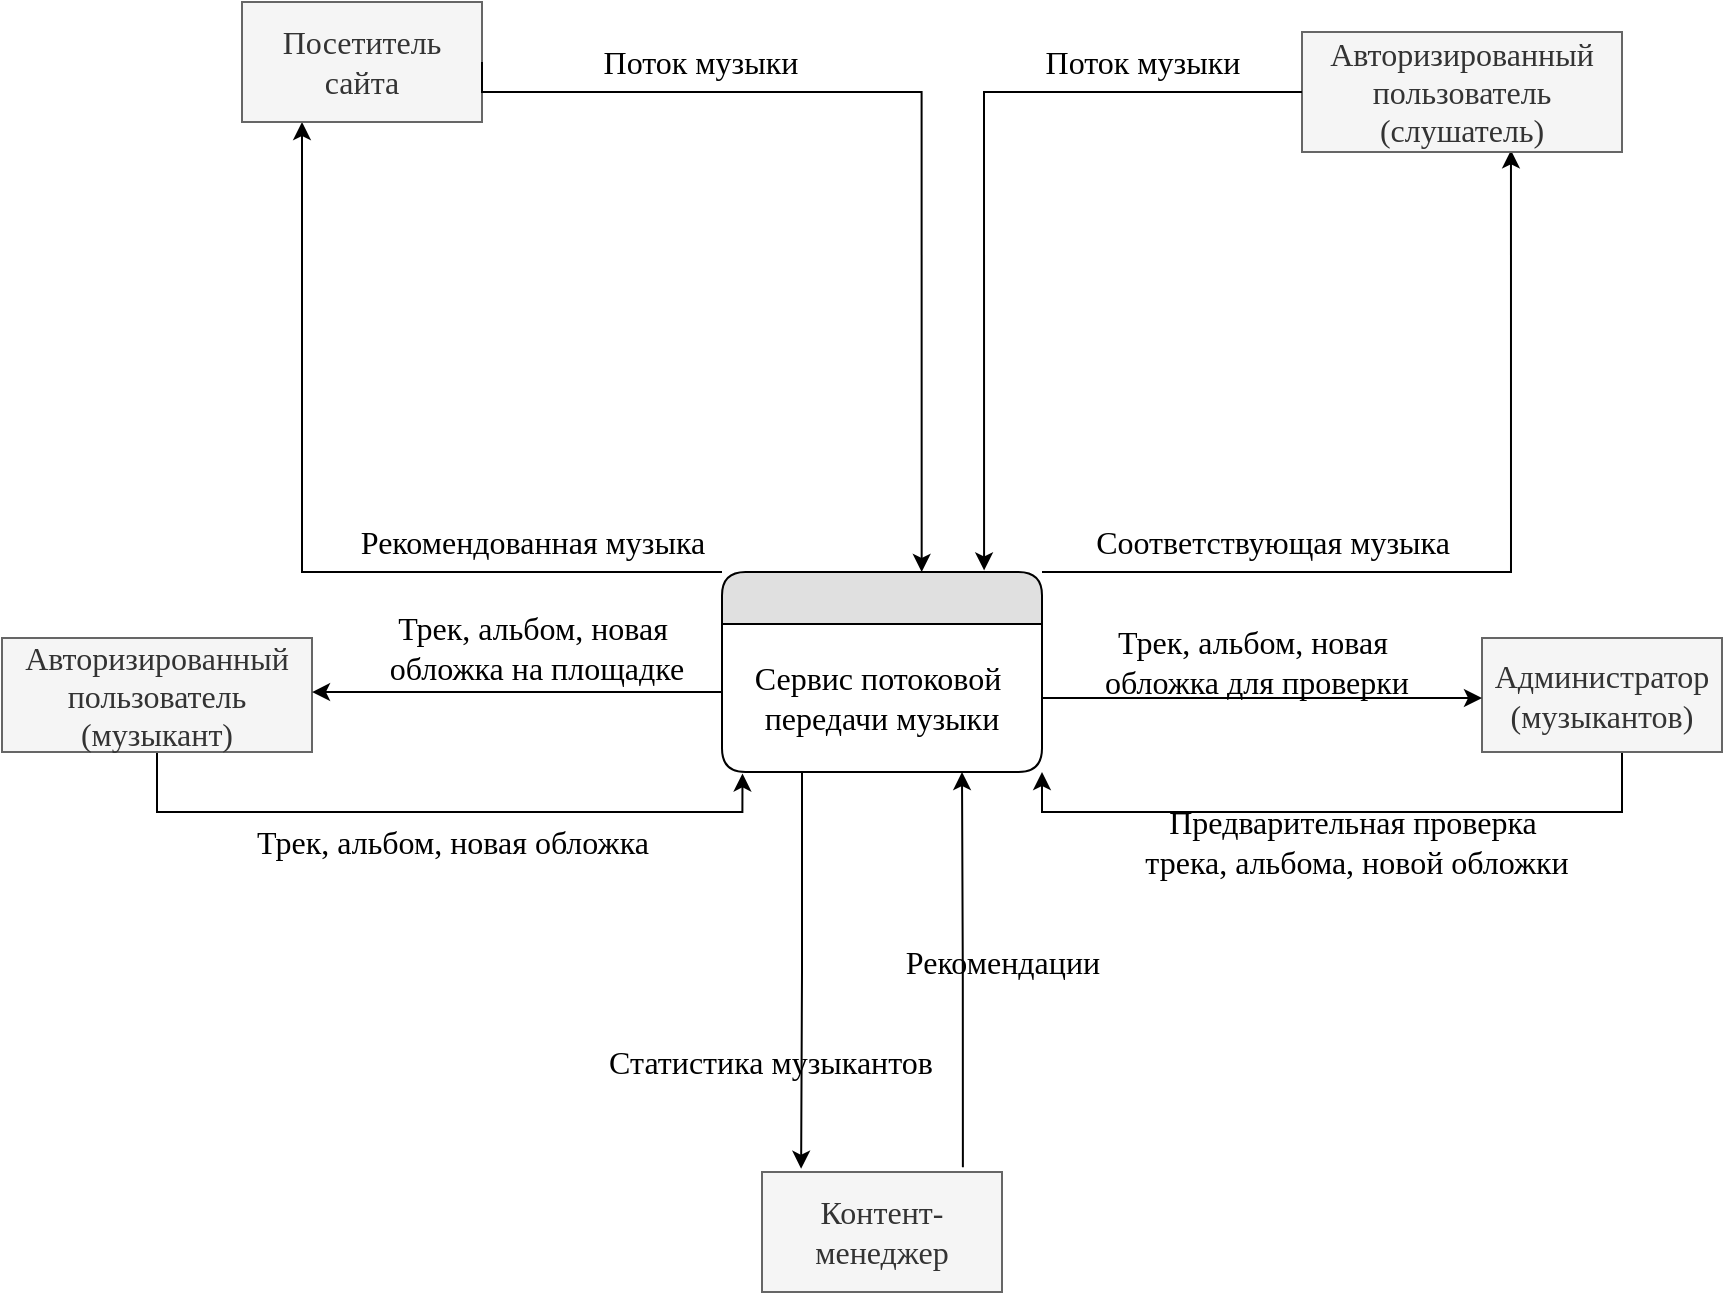 <mxfile version="22.0.0" type="device" pages="8">
  <diagram id="oA1Qq3KREOQHuWSx6nMB" name="Общ">
    <mxGraphModel dx="1863" dy="614" grid="1" gridSize="10" guides="1" tooltips="1" connect="1" arrows="1" fold="1" page="1" pageScale="1" pageWidth="827" pageHeight="1169" math="0" shadow="0">
      <root>
        <mxCell id="0" />
        <mxCell id="1" parent="0" />
        <mxCell id="72eVo0jG-zKuC9Y0Bfl5-19" style="edgeStyle=orthogonalEdgeStyle;rounded=0;orthogonalLoop=1;jettySize=auto;html=1;exitX=0;exitY=0;exitDx=0;exitDy=0;entryX=0.25;entryY=1;entryDx=0;entryDy=0;fontSize=16;fontFamily=Comic Sans MS;" parent="1" source="72eVo0jG-zKuC9Y0Bfl5-16" target="72eVo0jG-zKuC9Y0Bfl5-1" edge="1">
          <mxGeometry relative="1" as="geometry">
            <Array as="points">
              <mxPoint x="110" y="320" />
            </Array>
          </mxGeometry>
        </mxCell>
        <mxCell id="72eVo0jG-zKuC9Y0Bfl5-1" value="Посетитель сайта" style="rounded=0;whiteSpace=wrap;html=1;fontSize=16;fillColor=#f5f5f5;fontColor=#333333;strokeColor=#666666;fontFamily=Comic Sans MS;" parent="1" vertex="1">
          <mxGeometry x="80" y="35" width="120" height="60" as="geometry" />
        </mxCell>
        <mxCell id="72eVo0jG-zKuC9Y0Bfl5-27" style="edgeStyle=orthogonalEdgeStyle;rounded=0;orthogonalLoop=1;jettySize=auto;html=1;exitX=1;exitY=0;exitDx=0;exitDy=0;fontSize=16;fontFamily=Comic Sans MS;entryX=0.653;entryY=0.986;entryDx=0;entryDy=0;entryPerimeter=0;" parent="1" source="72eVo0jG-zKuC9Y0Bfl5-16" target="72eVo0jG-zKuC9Y0Bfl5-2" edge="1">
          <mxGeometry relative="1" as="geometry">
            <mxPoint x="715" y="130" as="targetPoint" />
            <Array as="points">
              <mxPoint x="714" y="320" />
            </Array>
          </mxGeometry>
        </mxCell>
        <mxCell id="72eVo0jG-zKuC9Y0Bfl5-2" value="Авторизированный пользователь (слушатель)" style="rounded=0;whiteSpace=wrap;html=1;fontSize=16;fillColor=#f5f5f5;fontColor=#333333;strokeColor=#666666;fontFamily=Comic Sans MS;" parent="1" vertex="1">
          <mxGeometry x="610" y="50" width="160" height="60" as="geometry" />
        </mxCell>
        <mxCell id="72eVo0jG-zKuC9Y0Bfl5-21" style="edgeStyle=orthogonalEdgeStyle;rounded=0;orthogonalLoop=1;jettySize=auto;html=1;exitX=0.5;exitY=1;exitDx=0;exitDy=0;entryX=0.064;entryY=1.01;entryDx=0;entryDy=0;fontSize=16;fontFamily=Comic Sans MS;entryPerimeter=0;" parent="1" source="72eVo0jG-zKuC9Y0Bfl5-3" target="72eVo0jG-zKuC9Y0Bfl5-17" edge="1">
          <mxGeometry relative="1" as="geometry">
            <Array as="points">
              <mxPoint x="38" y="440" />
              <mxPoint x="330" y="440" />
            </Array>
          </mxGeometry>
        </mxCell>
        <mxCell id="72eVo0jG-zKuC9Y0Bfl5-3" value="Авторизированный пользователь (музыкант)" style="rounded=0;whiteSpace=wrap;html=1;fontSize=16;fillColor=#f5f5f5;fontColor=#333333;strokeColor=#666666;fontFamily=Comic Sans MS;" parent="1" vertex="1">
          <mxGeometry x="-40" y="353" width="155" height="57" as="geometry" />
        </mxCell>
        <mxCell id="72eVo0jG-zKuC9Y0Bfl5-30" style="edgeStyle=orthogonalEdgeStyle;rounded=0;orthogonalLoop=1;jettySize=auto;html=1;entryX=1;entryY=1;entryDx=0;entryDy=0;fontSize=16;fontFamily=Comic Sans MS;" parent="1" target="72eVo0jG-zKuC9Y0Bfl5-17" edge="1">
          <mxGeometry relative="1" as="geometry">
            <mxPoint x="520" y="440" as="targetPoint" />
            <mxPoint x="770" y="410" as="sourcePoint" />
            <Array as="points">
              <mxPoint x="770" y="413" />
              <mxPoint x="770" y="413" />
              <mxPoint x="770" y="440" />
              <mxPoint x="480" y="440" />
            </Array>
          </mxGeometry>
        </mxCell>
        <mxCell id="72eVo0jG-zKuC9Y0Bfl5-5" value="Администратор (музыкантов)" style="rounded=0;whiteSpace=wrap;html=1;fontSize=16;fillColor=#f5f5f5;fontColor=#333333;strokeColor=#666666;fontFamily=Comic Sans MS;" parent="1" vertex="1">
          <mxGeometry x="700" y="353" width="120" height="57" as="geometry" />
        </mxCell>
        <mxCell id="72eVo0jG-zKuC9Y0Bfl5-25" style="edgeStyle=orthogonalEdgeStyle;rounded=0;orthogonalLoop=1;jettySize=auto;html=1;exitX=0.837;exitY=-0.04;exitDx=0;exitDy=0;entryX=0.75;entryY=1;entryDx=0;entryDy=0;exitPerimeter=0;fontSize=16;fontFamily=Comic Sans MS;" parent="1" source="72eVo0jG-zKuC9Y0Bfl5-6" target="72eVo0jG-zKuC9Y0Bfl5-17" edge="1">
          <mxGeometry relative="1" as="geometry" />
        </mxCell>
        <mxCell id="72eVo0jG-zKuC9Y0Bfl5-6" value="Контент-менеджер" style="rounded=0;whiteSpace=wrap;html=1;fontSize=16;fillColor=#f5f5f5;fontColor=#333333;strokeColor=#666666;fontFamily=Comic Sans MS;" parent="1" vertex="1">
          <mxGeometry x="340" y="620" width="120" height="60" as="geometry" />
        </mxCell>
        <mxCell id="72eVo0jG-zKuC9Y0Bfl5-18" style="edgeStyle=orthogonalEdgeStyle;rounded=0;orthogonalLoop=1;jettySize=auto;html=1;exitX=1;exitY=0.5;exitDx=0;exitDy=0;fontSize=16;fontFamily=Comic Sans MS;entryX=0.624;entryY=0;entryDx=0;entryDy=0;entryPerimeter=0;" parent="1" source="72eVo0jG-zKuC9Y0Bfl5-1" target="72eVo0jG-zKuC9Y0Bfl5-16" edge="1">
          <mxGeometry x="-0.091" y="20" relative="1" as="geometry">
            <mxPoint x="420" y="316" as="targetPoint" />
            <Array as="points">
              <mxPoint x="200" y="80" />
              <mxPoint x="420" y="80" />
            </Array>
            <mxPoint y="-1" as="offset" />
          </mxGeometry>
        </mxCell>
        <mxCell id="72eVo0jG-zKuC9Y0Bfl5-26" style="edgeStyle=orthogonalEdgeStyle;rounded=0;orthogonalLoop=1;jettySize=auto;html=1;exitX=0;exitY=0.5;exitDx=0;exitDy=0;fontSize=16;entryX=0.819;entryY=-0.008;entryDx=0;entryDy=0;entryPerimeter=0;fontFamily=Comic Sans MS;" parent="1" source="72eVo0jG-zKuC9Y0Bfl5-2" target="72eVo0jG-zKuC9Y0Bfl5-16" edge="1">
          <mxGeometry x="0.053" y="19" relative="1" as="geometry">
            <mxPoint x="450" y="310" as="targetPoint" />
            <mxPoint as="offset" />
          </mxGeometry>
        </mxCell>
        <mxCell id="72eVo0jG-zKuC9Y0Bfl5-16" value="" style="swimlane;html=1;fontStyle=0;childLayout=stackLayout;horizontal=1;startSize=26;fillColor=#e0e0e0;horizontalStack=0;resizeParent=1;resizeLast=0;collapsible=0;marginBottom=0;swimlaneFillColor=#ffffff;align=center;rounded=1;shadow=0;comic=0;labelBackgroundColor=none;strokeWidth=1;fontFamily=Comic Sans MS;fontSize=16;swimlaneLine=1;sketch=0;glass=0;" parent="1" vertex="1">
          <mxGeometry x="320" y="320" width="160" height="100" as="geometry">
            <mxRectangle x="470" y="185" width="50" height="26" as="alternateBounds" />
          </mxGeometry>
        </mxCell>
        <mxCell id="72eVo0jG-zKuC9Y0Bfl5-17" value="&lt;span style=&quot;font-size: 16px; text-align: left;&quot;&gt;Сервис потоковой&amp;nbsp;&lt;/span&gt;&lt;br style=&quot;border-color: var(--border-color); padding: 0px; margin: 0px; font-size: 16px; text-align: left;&quot;&gt;&lt;span style=&quot;font-size: 16px; text-align: left;&quot;&gt;передачи музыки&lt;/span&gt;" style="text;html=1;strokeColor=none;fillColor=none;align=center;verticalAlign=middle;whiteSpace=wrap;rounded=0;shadow=1;glass=0;sketch=0;fontFamily=Comic Sans MS;fontSize=16;" parent="72eVo0jG-zKuC9Y0Bfl5-16" vertex="1">
          <mxGeometry y="26" width="160" height="74" as="geometry" />
        </mxCell>
        <mxCell id="72eVo0jG-zKuC9Y0Bfl5-20" style="edgeStyle=orthogonalEdgeStyle;rounded=0;orthogonalLoop=1;jettySize=auto;html=1;exitX=0;exitY=0.5;exitDx=0;exitDy=0;fontSize=16;fontFamily=Comic Sans MS;entryX=1;entryY=0.474;entryDx=0;entryDy=0;entryPerimeter=0;" parent="1" source="72eVo0jG-zKuC9Y0Bfl5-17" target="72eVo0jG-zKuC9Y0Bfl5-3" edge="1">
          <mxGeometry relative="1" as="geometry">
            <mxPoint x="140" y="382" as="targetPoint" />
            <Array as="points">
              <mxPoint x="320" y="380" />
            </Array>
          </mxGeometry>
        </mxCell>
        <mxCell id="72eVo0jG-zKuC9Y0Bfl5-22" style="edgeStyle=orthogonalEdgeStyle;rounded=0;orthogonalLoop=1;jettySize=auto;html=1;exitX=0.25;exitY=1;exitDx=0;exitDy=0;entryX=0.163;entryY=-0.027;entryDx=0;entryDy=0;entryPerimeter=0;fontSize=16;fontFamily=Comic Sans MS;" parent="1" source="72eVo0jG-zKuC9Y0Bfl5-17" target="72eVo0jG-zKuC9Y0Bfl5-6" edge="1">
          <mxGeometry relative="1" as="geometry" />
        </mxCell>
        <mxCell id="72eVo0jG-zKuC9Y0Bfl5-29" style="edgeStyle=orthogonalEdgeStyle;rounded=0;orthogonalLoop=1;jettySize=auto;html=1;fontSize=16;fontFamily=Comic Sans MS;" parent="1" edge="1">
          <mxGeometry relative="1" as="geometry">
            <mxPoint x="480" y="370" as="sourcePoint" />
            <mxPoint x="700" y="383" as="targetPoint" />
            <Array as="points">
              <mxPoint x="480" y="383" />
              <mxPoint x="700" y="383" />
            </Array>
          </mxGeometry>
        </mxCell>
        <mxCell id="72eVo0jG-zKuC9Y0Bfl5-31" value="Поток музыки" style="text;html=1;align=center;verticalAlign=middle;resizable=0;points=[];autosize=1;fontSize=16;fontFamily=Comic Sans MS;" parent="1" vertex="1">
          <mxGeometry x="244" y="50" width="130" height="30" as="geometry" />
        </mxCell>
        <mxCell id="72eVo0jG-zKuC9Y0Bfl5-32" value="Рекомендованная музыка" style="text;html=1;align=center;verticalAlign=middle;resizable=0;points=[];autosize=1;fontSize=16;fontFamily=Comic Sans MS;" parent="1" vertex="1">
          <mxGeometry x="115" y="290" width="220" height="30" as="geometry" />
        </mxCell>
        <mxCell id="72eVo0jG-zKuC9Y0Bfl5-33" value="Поток музыки" style="text;html=1;align=center;verticalAlign=middle;resizable=0;points=[];autosize=1;fontSize=16;fontFamily=Comic Sans MS;" parent="1" vertex="1">
          <mxGeometry x="465" y="50" width="130" height="30" as="geometry" />
        </mxCell>
        <mxCell id="72eVo0jG-zKuC9Y0Bfl5-34" value="Соответствующая музыка" style="text;html=1;align=center;verticalAlign=middle;resizable=0;points=[];autosize=1;fontSize=16;fontFamily=Comic Sans MS;" parent="1" vertex="1">
          <mxGeometry x="485" y="290" width="220" height="30" as="geometry" />
        </mxCell>
        <mxCell id="72eVo0jG-zKuC9Y0Bfl5-35" value="Трек, альбом, новая обложка" style="text;html=1;align=center;verticalAlign=middle;resizable=0;points=[];autosize=1;fontSize=16;fontFamily=Comic Sans MS;" parent="1" vertex="1">
          <mxGeometry x="60" y="440" width="250" height="30" as="geometry" />
        </mxCell>
        <mxCell id="72eVo0jG-zKuC9Y0Bfl5-36" value="Трек, альбом, новая&lt;br&gt;&amp;nbsp;обложка&amp;nbsp;на площадке" style="text;html=1;align=center;verticalAlign=middle;resizable=0;points=[];autosize=1;fontSize=16;fontFamily=Comic Sans MS;" parent="1" vertex="1">
          <mxGeometry x="125" y="333" width="200" height="50" as="geometry" />
        </mxCell>
        <mxCell id="72eVo0jG-zKuC9Y0Bfl5-37" value="Предварительная проверка&lt;br&gt;&amp;nbsp;трека, альбома, новой обложки" style="text;html=1;align=center;verticalAlign=middle;resizable=0;points=[];autosize=1;fontSize=16;fontFamily=Comic Sans MS;" parent="1" vertex="1">
          <mxGeometry x="500" y="430" width="270" height="50" as="geometry" />
        </mxCell>
        <mxCell id="72eVo0jG-zKuC9Y0Bfl5-38" value="&lt;font style=&quot;font-size: 16px;&quot;&gt;Трек, альбом, новая&lt;br style=&quot;border-color: var(--border-color);&quot;&gt;&amp;nbsp;обложка&amp;nbsp;для проверки&lt;/font&gt;" style="text;html=1;align=center;verticalAlign=middle;resizable=0;points=[];autosize=1;fontSize=16;fontFamily=Comic Sans MS;" parent="1" vertex="1">
          <mxGeometry x="485" y="340" width="200" height="50" as="geometry" />
        </mxCell>
        <mxCell id="72eVo0jG-zKuC9Y0Bfl5-41" value="Рекомендации" style="text;html=1;align=center;verticalAlign=middle;resizable=0;points=[];autosize=1;fontSize=16;fontFamily=Comic Sans MS;" parent="1" vertex="1">
          <mxGeometry x="390" y="500" width="140" height="30" as="geometry" />
        </mxCell>
        <mxCell id="72eVo0jG-zKuC9Y0Bfl5-42" value="Статистика музыкантов" style="text;html=1;align=center;verticalAlign=middle;resizable=0;points=[];autosize=1;fontSize=16;fontFamily=Comic Sans MS;" parent="1" vertex="1">
          <mxGeometry x="244" y="550" width="200" height="30" as="geometry" />
        </mxCell>
      </root>
    </mxGraphModel>
  </diagram>
  <diagram id="dZDmu8DfML0krO3WI0ns" name="Посет1(нач.стр.)">
    <mxGraphModel dx="2062" dy="740" grid="1" gridSize="10" guides="1" tooltips="1" connect="1" arrows="1" fold="1" page="1" pageScale="1" pageWidth="827" pageHeight="1169" math="0" shadow="0">
      <root>
        <mxCell id="0" />
        <mxCell id="1" parent="0" />
        <mxCell id="SVvPCHVJWF_1Y7xFStJv-4" style="edgeStyle=orthogonalEdgeStyle;rounded=0;orthogonalLoop=1;jettySize=auto;html=1;exitX=0.25;exitY=0;exitDx=0;exitDy=0;fontFamily=Comic Sans MS;fontSize=14;entryX=0.25;entryY=1;entryDx=0;entryDy=0;" parent="1" source="9-5qJ_WWniCib_hvzNah-1" target="PS5KEddWhyRnZQEhfeW0-32" edge="1">
          <mxGeometry relative="1" as="geometry">
            <mxPoint x="117" y="560" as="targetPoint" />
            <Array as="points" />
          </mxGeometry>
        </mxCell>
        <mxCell id="9-5qJ_WWniCib_hvzNah-1" value="3" style="swimlane;html=1;fontStyle=0;childLayout=stackLayout;horizontal=1;startSize=26;fillColor=#e0e0e0;horizontalStack=0;resizeParent=1;resizeLast=0;collapsible=0;marginBottom=0;swimlaneFillColor=#ffffff;align=center;rounded=1;shadow=0;comic=0;labelBackgroundColor=none;strokeWidth=1;fontFamily=Comic Sans MS;fontSize=14;swimlaneLine=1;sketch=0;glass=0;" parent="1" vertex="1">
          <mxGeometry x="80" y="760" width="160" height="100" as="geometry">
            <mxRectangle x="470" y="185" width="50" height="26" as="alternateBounds" />
          </mxGeometry>
        </mxCell>
        <mxCell id="9-5qJ_WWniCib_hvzNah-2" value="&lt;div style=&quot;font-size: 14px;&quot;&gt;Слушать рекомендованную музыку&lt;/div&gt;" style="text;html=1;strokeColor=none;fillColor=none;align=center;verticalAlign=middle;whiteSpace=wrap;rounded=0;shadow=1;glass=0;sketch=0;fontFamily=Comic Sans MS;fontSize=14;" parent="9-5qJ_WWniCib_hvzNah-1" vertex="1">
          <mxGeometry y="26" width="160" height="74" as="geometry" />
        </mxCell>
        <mxCell id="PS5KEddWhyRnZQEhfeW0-32" value="&lt;span style=&quot;font-size: 14px;&quot;&gt;Посетитель сайта&lt;/span&gt;" style="rounded=0;whiteSpace=wrap;html=1;shadow=0;glass=0;sketch=0;strokeWidth=1;fontFamily=Comic Sans MS;fontSize=14;fillColor=#CCCCCC;" parent="1" vertex="1">
          <mxGeometry x="80" y="502.03" width="160" height="60" as="geometry" />
        </mxCell>
        <mxCell id="PS5KEddWhyRnZQEhfeW0-33" value="" style="endArrow=classic;html=1;fontFamily=Comic Sans MS;fontSize=14;exitX=1;exitY=0.5;exitDx=0;exitDy=0;entryX=0;entryY=0.5;entryDx=0;entryDy=0;" parent="1" source="PS5KEddWhyRnZQEhfeW0-32" target="PS5KEddWhyRnZQEhfeW0-55" edge="1">
          <mxGeometry width="50" height="50" relative="1" as="geometry">
            <mxPoint x="327" y="469.03" as="sourcePoint" />
            <mxPoint x="407" y="532.03" as="targetPoint" />
          </mxGeometry>
        </mxCell>
        <mxCell id="PS5KEddWhyRnZQEhfeW0-34" value="параметры&lt;br style=&quot;font-size: 14px;&quot;&gt;учетной записи" style="edgeLabel;html=1;align=center;verticalAlign=middle;resizable=0;points=[];fontSize=14;fontFamily=Comic Sans MS;" parent="PS5KEddWhyRnZQEhfeW0-33" vertex="1" connectable="0">
          <mxGeometry x="0.322" y="-1" relative="1" as="geometry">
            <mxPoint x="-28" y="-28.01" as="offset" />
          </mxGeometry>
        </mxCell>
        <mxCell id="PS5KEddWhyRnZQEhfeW0-35" value="" style="endArrow=classic;html=1;fontFamily=Comic Sans MS;fontSize=14;exitX=0.25;exitY=0;exitDx=0;exitDy=0;edgeStyle=orthogonalEdgeStyle;" parent="1" source="PS5KEddWhyRnZQEhfeW0-54" edge="1">
          <mxGeometry width="50" height="50" relative="1" as="geometry">
            <mxPoint x="447" y="474.03" as="sourcePoint" />
            <mxPoint x="230" y="502" as="targetPoint" />
            <Array as="points">
              <mxPoint x="437" y="429" />
              <mxPoint x="230" y="429" />
              <mxPoint x="230" y="502" />
            </Array>
          </mxGeometry>
        </mxCell>
        <mxCell id="PS5KEddWhyRnZQEhfeW0-36" value="подтверждение регистрации" style="edgeLabel;html=1;align=center;verticalAlign=middle;resizable=0;points=[];fontSize=14;fontFamily=Comic Sans MS;" parent="PS5KEddWhyRnZQEhfeW0-35" vertex="1" connectable="0">
          <mxGeometry x="0.322" y="-1" relative="1" as="geometry">
            <mxPoint x="70" y="-18" as="offset" />
          </mxGeometry>
        </mxCell>
        <mxCell id="PS5KEddWhyRnZQEhfeW0-37" value="" style="endArrow=none;html=1;fontFamily=Comic Sans MS;fontSize=14;exitX=0.623;exitY=0.998;exitDx=0;exitDy=0;edgeStyle=orthogonalEdgeStyle;entryX=0;entryY=0.639;entryDx=0;entryDy=0;exitPerimeter=0;entryPerimeter=0;startArrow=classic;startFill=1;endFill=0;" parent="1" source="PS5KEddWhyRnZQEhfeW0-32" target="PS5KEddWhyRnZQEhfeW0-53" edge="1">
          <mxGeometry width="50" height="50" relative="1" as="geometry">
            <mxPoint x="257" y="529.03" as="sourcePoint" />
            <mxPoint x="407" y="647.03" as="targetPoint" />
          </mxGeometry>
        </mxCell>
        <mxCell id="PS5KEddWhyRnZQEhfeW0-38" value="статус операции" style="edgeLabel;html=1;align=center;verticalAlign=middle;resizable=0;points=[];fontSize=14;fontFamily=Comic Sans MS;" parent="PS5KEddWhyRnZQEhfeW0-37" vertex="1" connectable="0">
          <mxGeometry x="0.322" y="-1" relative="1" as="geometry">
            <mxPoint x="3.75" y="9.99" as="offset" />
          </mxGeometry>
        </mxCell>
        <mxCell id="PS5KEddWhyRnZQEhfeW0-39" value="" style="endArrow=classic;html=1;fontFamily=Comic Sans MS;fontSize=14;exitX=1;exitY=0.5;exitDx=0;exitDy=0;entryX=0;entryY=0.5;entryDx=0;entryDy=0;" parent="1" source="PS5KEddWhyRnZQEhfeW0-55" target="PS5KEddWhyRnZQEhfeW0-47" edge="1">
          <mxGeometry width="50" height="50" relative="1" as="geometry">
            <mxPoint x="567" y="532.03" as="sourcePoint" />
            <mxPoint x="677" y="489.03" as="targetPoint" />
          </mxGeometry>
        </mxCell>
        <mxCell id="PS5KEddWhyRnZQEhfeW0-40" value="email, pass,&lt;br style=&quot;font-size: 14px;&quot;&gt;login" style="edgeLabel;html=1;align=center;verticalAlign=middle;resizable=0;points=[];fontSize=14;fontFamily=Comic Sans MS;" parent="PS5KEddWhyRnZQEhfeW0-39" vertex="1" connectable="0">
          <mxGeometry x="0.322" y="-1" relative="1" as="geometry">
            <mxPoint x="-19.0" y="-28" as="offset" />
          </mxGeometry>
        </mxCell>
        <mxCell id="PS5KEddWhyRnZQEhfeW0-41" value="" style="endArrow=classic;html=1;fontFamily=Comic Sans MS;fontSize=14;entryX=0.75;entryY=0;entryDx=0;entryDy=0;edgeStyle=orthogonalEdgeStyle;exitX=0.25;exitY=0;exitDx=0;exitDy=0;" parent="1" source="PS5KEddWhyRnZQEhfeW0-46" target="PS5KEddWhyRnZQEhfeW0-54" edge="1">
          <mxGeometry width="50" height="50" relative="1" as="geometry">
            <mxPoint x="787" y="474.03" as="sourcePoint" />
            <mxPoint x="527" y="474.03" as="targetPoint" />
            <Array as="points">
              <mxPoint x="690" y="502" />
              <mxPoint x="690" y="429" />
              <mxPoint x="517" y="429" />
            </Array>
          </mxGeometry>
        </mxCell>
        <mxCell id="PS5KEddWhyRnZQEhfeW0-42" value="статус операции" style="edgeLabel;html=1;align=center;verticalAlign=middle;resizable=0;points=[];fontSize=14;fontFamily=Comic Sans MS;" parent="PS5KEddWhyRnZQEhfeW0-41" vertex="1" connectable="0">
          <mxGeometry x="0.322" y="-1" relative="1" as="geometry">
            <mxPoint x="29.68" y="-17" as="offset" />
          </mxGeometry>
        </mxCell>
        <mxCell id="PS5KEddWhyRnZQEhfeW0-43" value="" style="endArrow=classic;html=1;fontFamily=Comic Sans MS;fontSize=14;exitX=1;exitY=0.25;exitDx=0;exitDy=0;entryX=0.25;entryY=1;entryDx=0;entryDy=0;edgeStyle=orthogonalEdgeStyle;" parent="1" source="PS5KEddWhyRnZQEhfeW0-53" target="PS5KEddWhyRnZQEhfeW0-46" edge="1">
          <mxGeometry width="50" height="50" relative="1" as="geometry">
            <mxPoint x="567" y="631.03" as="sourcePoint" />
            <mxPoint x="737" y="631.03" as="targetPoint" />
          </mxGeometry>
        </mxCell>
        <mxCell id="PS5KEddWhyRnZQEhfeW0-44" value="email, pass" style="edgeLabel;html=1;align=center;verticalAlign=middle;resizable=0;points=[];fontSize=14;fontFamily=Comic Sans MS;" parent="PS5KEddWhyRnZQEhfeW0-43" vertex="1" connectable="0">
          <mxGeometry x="0.322" y="-1" relative="1" as="geometry">
            <mxPoint x="-82" y="-19.51" as="offset" />
          </mxGeometry>
        </mxCell>
        <mxCell id="PS5KEddWhyRnZQEhfeW0-45" value="" style="group;shadow=0;fontFamily=Comic Sans MS;fontSize=14;" parent="1" vertex="1" connectable="0">
          <mxGeometry x="630" y="502.03" width="160" height="60" as="geometry" />
        </mxCell>
        <mxCell id="PS5KEddWhyRnZQEhfeW0-46" value="Учетные записи пользователей" style="rounded=0;whiteSpace=wrap;html=1;shadow=0;glass=0;sketch=0;strokeWidth=1;fillColor=none;fontFamily=Comic Sans MS;fontSize=14;" parent="PS5KEddWhyRnZQEhfeW0-45" vertex="1">
          <mxGeometry x="30" width="130" height="60" as="geometry" />
        </mxCell>
        <mxCell id="PS5KEddWhyRnZQEhfeW0-47" value="D1" style="rounded=0;whiteSpace=wrap;html=1;shadow=0;glass=0;sketch=0;strokeColor=#000000;strokeWidth=1;fillColor=none;fontFamily=Comic Sans MS;fontSize=14;" parent="PS5KEddWhyRnZQEhfeW0-45" vertex="1">
          <mxGeometry width="30" height="60" as="geometry" />
        </mxCell>
        <mxCell id="PS5KEddWhyRnZQEhfeW0-48" value="" style="endArrow=classic;html=1;fontFamily=Comic Sans MS;fontSize=14;exitX=0.5;exitY=1;exitDx=0;exitDy=0;entryX=1;entryY=0.644;entryDx=0;entryDy=0;edgeStyle=orthogonalEdgeStyle;entryPerimeter=0;" parent="1" source="PS5KEddWhyRnZQEhfeW0-46" target="PS5KEddWhyRnZQEhfeW0-53" edge="1">
          <mxGeometry width="50" height="50" relative="1" as="geometry">
            <mxPoint x="664.5" y="728.03" as="sourcePoint" />
            <mxPoint x="567" y="663.03" as="targetPoint" />
          </mxGeometry>
        </mxCell>
        <mxCell id="PS5KEddWhyRnZQEhfeW0-49" value="данные учетной записи" style="edgeLabel;html=1;align=center;verticalAlign=middle;resizable=0;points=[];fontSize=14;fontFamily=Comic Sans MS;" parent="PS5KEddWhyRnZQEhfeW0-48" vertex="1" connectable="0">
          <mxGeometry x="0.322" y="-1" relative="1" as="geometry">
            <mxPoint x="-3.33" y="14.5" as="offset" />
          </mxGeometry>
        </mxCell>
        <mxCell id="PS5KEddWhyRnZQEhfeW0-52" value="2" style="swimlane;html=1;fontStyle=0;childLayout=stackLayout;horizontal=1;startSize=26;fillColor=#e0e0e0;horizontalStack=0;resizeParent=1;resizeLast=0;collapsible=0;marginBottom=0;swimlaneFillColor=#ffffff;align=center;rounded=1;shadow=0;comic=0;labelBackgroundColor=none;strokeWidth=1;fontFamily=Comic Sans MS;fontSize=14;swimlaneLine=1;sketch=0;glass=0;" parent="1" vertex="1">
          <mxGeometry x="397" y="599.03" width="160" height="100" as="geometry">
            <mxRectangle x="470" y="185" width="50" height="26" as="alternateBounds" />
          </mxGeometry>
        </mxCell>
        <mxCell id="PS5KEddWhyRnZQEhfeW0-53" value="Авторизовать пользователя" style="text;html=1;strokeColor=none;fillColor=none;align=center;verticalAlign=middle;whiteSpace=wrap;rounded=0;shadow=1;glass=0;sketch=0;fontFamily=Comic Sans MS;fontSize=14;" parent="PS5KEddWhyRnZQEhfeW0-52" vertex="1">
          <mxGeometry y="26" width="160" height="74" as="geometry" />
        </mxCell>
        <mxCell id="PS5KEddWhyRnZQEhfeW0-54" value="1" style="swimlane;html=1;fontStyle=0;childLayout=stackLayout;horizontal=1;startSize=26;fillColor=#e0e0e0;horizontalStack=0;resizeParent=1;resizeLast=0;collapsible=0;marginBottom=0;swimlaneFillColor=#ffffff;align=center;rounded=1;shadow=0;comic=0;labelBackgroundColor=none;strokeWidth=1;fontFamily=Comic Sans MS;fontSize=14;swimlaneLine=1;sketch=0;glass=0;" parent="1" vertex="1">
          <mxGeometry x="397" y="469.03" width="160" height="100" as="geometry">
            <mxRectangle x="470" y="185" width="50" height="26" as="alternateBounds" />
          </mxGeometry>
        </mxCell>
        <mxCell id="PS5KEddWhyRnZQEhfeW0-55" value="Зарегистрировать&lt;br style=&quot;font-size: 14px;&quot;&gt;учетную запись" style="text;html=1;strokeColor=none;fillColor=none;align=center;verticalAlign=middle;whiteSpace=wrap;rounded=0;shadow=1;glass=0;sketch=0;fontFamily=Comic Sans MS;fontSize=14;" parent="PS5KEddWhyRnZQEhfeW0-54" vertex="1">
          <mxGeometry y="26" width="160" height="74" as="geometry" />
        </mxCell>
        <mxCell id="PS5KEddWhyRnZQEhfeW0-56" value="" style="endArrow=classic;html=1;fontFamily=Comic Sans MS;fontSize=14;exitX=0.75;exitY=1;exitDx=0;exitDy=0;edgeStyle=orthogonalEdgeStyle;entryX=0;entryY=0.25;entryDx=0;entryDy=0;" parent="1" source="PS5KEddWhyRnZQEhfeW0-32" target="PS5KEddWhyRnZQEhfeW0-53" edge="1">
          <mxGeometry width="50" height="50" relative="1" as="geometry">
            <mxPoint x="217.0" y="572.03" as="sourcePoint" />
            <mxPoint x="407" y="672.03" as="targetPoint" />
          </mxGeometry>
        </mxCell>
        <mxCell id="PS5KEddWhyRnZQEhfeW0-57" value="параметры для входа" style="edgeLabel;html=1;align=center;verticalAlign=middle;resizable=0;points=[];fontSize=14;fontFamily=Comic Sans MS;" parent="PS5KEddWhyRnZQEhfeW0-56" vertex="1" connectable="0">
          <mxGeometry x="0.322" y="-1" relative="1" as="geometry">
            <mxPoint x="-4.83" y="-19.5" as="offset" />
          </mxGeometry>
        </mxCell>
        <mxCell id="SVvPCHVJWF_1Y7xFStJv-16" style="edgeStyle=orthogonalEdgeStyle;rounded=0;orthogonalLoop=1;jettySize=auto;html=1;entryX=0.75;entryY=1;entryDx=0;entryDy=0;fontFamily=Comic Sans MS;fontSize=14;exitX=0.798;exitY=0.014;exitDx=0;exitDy=0;exitPerimeter=0;" parent="1" source="SVvPCHVJWF_1Y7xFStJv-1" target="SVvPCHVJWF_1Y7xFStJv-14" edge="1">
          <mxGeometry relative="1" as="geometry" />
        </mxCell>
        <mxCell id="SVvPCHVJWF_1Y7xFStJv-1" value="4" style="swimlane;html=1;fontStyle=0;childLayout=stackLayout;horizontal=1;startSize=26;fillColor=#e0e0e0;horizontalStack=0;resizeParent=1;resizeLast=0;collapsible=0;marginBottom=0;swimlaneFillColor=#ffffff;align=center;rounded=1;shadow=0;comic=0;labelBackgroundColor=none;strokeWidth=1;fontFamily=Comic Sans MS;fontSize=14;swimlaneLine=1;sketch=0;glass=0;" parent="1" vertex="1">
          <mxGeometry x="80" y="300" width="160" height="100" as="geometry">
            <mxRectangle x="470" y="185" width="50" height="26" as="alternateBounds" />
          </mxGeometry>
        </mxCell>
        <mxCell id="SVvPCHVJWF_1Y7xFStJv-2" value="&lt;div style=&quot;font-size: 14px;&quot;&gt;Настроить рекомендации&lt;/div&gt;" style="text;html=1;strokeColor=none;fillColor=none;align=center;verticalAlign=middle;whiteSpace=wrap;rounded=0;shadow=1;glass=0;sketch=0;fontFamily=Comic Sans MS;fontSize=14;" parent="SVvPCHVJWF_1Y7xFStJv-1" vertex="1">
          <mxGeometry y="26" width="160" height="74" as="geometry" />
        </mxCell>
        <mxCell id="SVvPCHVJWF_1Y7xFStJv-5" value="Поток &lt;br style=&quot;font-size: 14px;&quot;&gt;рекомендованных &lt;br style=&quot;font-size: 14px;&quot;&gt;треков" style="text;html=1;align=center;verticalAlign=middle;resizable=0;points=[];autosize=1;fontSize=14;fontFamily=Comic Sans MS;" parent="1" vertex="1">
          <mxGeometry x="70" y="680" width="150" height="60" as="geometry" />
        </mxCell>
        <mxCell id="SVvPCHVJWF_1Y7xFStJv-7" style="edgeStyle=orthogonalEdgeStyle;rounded=0;orthogonalLoop=1;jettySize=auto;html=1;fontFamily=Comic Sans MS;fontSize=14;exitX=0.5;exitY=1;exitDx=0;exitDy=0;" parent="1" source="SVvPCHVJWF_1Y7xFStJv-2" edge="1">
          <mxGeometry x="-0.14" y="-20" relative="1" as="geometry">
            <mxPoint x="160" y="400" as="sourcePoint" />
            <mxPoint x="159.5" y="502.03" as="targetPoint" />
            <Array as="points">
              <mxPoint x="160" y="451" />
            </Array>
            <mxPoint as="offset" />
          </mxGeometry>
        </mxCell>
        <mxCell id="SVvPCHVJWF_1Y7xFStJv-8" value="Запрос окна &lt;br style=&quot;font-size: 14px;&quot;&gt;настройки" style="text;html=1;align=center;verticalAlign=middle;resizable=0;points=[];autosize=1;fontSize=14;fontFamily=Comic Sans MS;" parent="1" vertex="1">
          <mxGeometry x="150" y="180" width="110" height="50" as="geometry" />
        </mxCell>
        <mxCell id="SVvPCHVJWF_1Y7xFStJv-13" value="" style="group;shadow=0;fontFamily=Comic Sans MS;fontSize=14;" parent="1" vertex="1" connectable="0">
          <mxGeometry x="80" y="100" width="160" height="60" as="geometry" />
        </mxCell>
        <mxCell id="SVvPCHVJWF_1Y7xFStJv-14" value="Список музыкальных жанров" style="rounded=0;whiteSpace=wrap;html=1;shadow=0;glass=0;sketch=0;strokeWidth=1;fillColor=none;fontFamily=Comic Sans MS;fontSize=14;" parent="SVvPCHVJWF_1Y7xFStJv-13" vertex="1">
          <mxGeometry x="30" width="130" height="60" as="geometry" />
        </mxCell>
        <mxCell id="SVvPCHVJWF_1Y7xFStJv-15" value="D2" style="rounded=0;whiteSpace=wrap;html=1;shadow=0;glass=0;sketch=0;strokeColor=#000000;strokeWidth=1;fillColor=none;fontFamily=Comic Sans MS;fontSize=14;" parent="SVvPCHVJWF_1Y7xFStJv-13" vertex="1">
          <mxGeometry width="30" height="60" as="geometry" />
        </mxCell>
        <mxCell id="SVvPCHVJWF_1Y7xFStJv-17" style="edgeStyle=orthogonalEdgeStyle;rounded=0;orthogonalLoop=1;jettySize=auto;html=1;exitX=1;exitY=1;exitDx=0;exitDy=0;entryX=0.188;entryY=0;entryDx=0;entryDy=0;entryPerimeter=0;fontFamily=Comic Sans MS;fontSize=14;" parent="1" source="SVvPCHVJWF_1Y7xFStJv-15" target="SVvPCHVJWF_1Y7xFStJv-1" edge="1">
          <mxGeometry relative="1" as="geometry" />
        </mxCell>
        <mxCell id="SVvPCHVJWF_1Y7xFStJv-18" value="Окна выбора любимых &lt;br style=&quot;font-size: 14px;&quot;&gt;жанров" style="text;html=1;align=center;verticalAlign=middle;resizable=0;points=[];autosize=1;fontSize=14;fontFamily=Comic Sans MS;" parent="1" vertex="1">
          <mxGeometry x="20" y="230" width="180" height="50" as="geometry" />
        </mxCell>
        <mxCell id="SVvPCHVJWF_1Y7xFStJv-19" value="Окно выбора любимых &lt;br style=&quot;font-size: 14px;&quot;&gt;жанров" style="text;html=1;align=center;verticalAlign=middle;resizable=0;points=[];autosize=1;fontSize=14;fontFamily=Comic Sans MS;" parent="1" vertex="1">
          <mxGeometry x="60" y="419.03" width="180" height="50" as="geometry" />
        </mxCell>
        <mxCell id="yVuOIrIZqwfY-ES6-iGU-4" value="" style="group;shadow=0;fontFamily=Comic Sans MS;fontSize=14;" parent="1" vertex="1" connectable="0">
          <mxGeometry x="80" y="960" width="160" height="60" as="geometry" />
        </mxCell>
        <mxCell id="yVuOIrIZqwfY-ES6-iGU-5" value="Список рекомендованных треков" style="rounded=0;whiteSpace=wrap;html=1;shadow=0;glass=0;sketch=0;strokeWidth=1;fillColor=none;fontFamily=Comic Sans MS;fontSize=14;" parent="yVuOIrIZqwfY-ES6-iGU-4" vertex="1">
          <mxGeometry x="30" width="130" height="60" as="geometry" />
        </mxCell>
        <mxCell id="yVuOIrIZqwfY-ES6-iGU-6" value="D3" style="rounded=0;whiteSpace=wrap;html=1;shadow=0;glass=0;sketch=0;strokeColor=#000000;strokeWidth=1;fillColor=none;fontFamily=Comic Sans MS;fontSize=14;" parent="yVuOIrIZqwfY-ES6-iGU-4" vertex="1">
          <mxGeometry width="30" height="60" as="geometry" />
        </mxCell>
        <mxCell id="yVuOIrIZqwfY-ES6-iGU-7" style="edgeStyle=orthogonalEdgeStyle;rounded=0;orthogonalLoop=1;jettySize=auto;html=1;exitX=0.75;exitY=1;exitDx=0;exitDy=0;entryX=0.695;entryY=0.013;entryDx=0;entryDy=0;entryPerimeter=0;fontFamily=Comic Sans MS;fontSize=14;" parent="1" source="9-5qJ_WWniCib_hvzNah-2" target="yVuOIrIZqwfY-ES6-iGU-5" edge="1">
          <mxGeometry relative="1" as="geometry" />
        </mxCell>
        <mxCell id="yVuOIrIZqwfY-ES6-iGU-8" style="edgeStyle=orthogonalEdgeStyle;rounded=0;orthogonalLoop=1;jettySize=auto;html=1;entryX=0.25;entryY=1;entryDx=0;entryDy=0;fontFamily=Comic Sans MS;fontSize=14;exitX=0.077;exitY=0;exitDx=0;exitDy=0;exitPerimeter=0;" parent="1" source="yVuOIrIZqwfY-ES6-iGU-5" target="9-5qJ_WWniCib_hvzNah-2" edge="1">
          <mxGeometry relative="1" as="geometry">
            <mxPoint x="120" y="930" as="sourcePoint" />
          </mxGeometry>
        </mxCell>
        <mxCell id="yVuOIrIZqwfY-ES6-iGU-9" value="Запрос потока&lt;br style=&quot;font-size: 14px;&quot;&gt;рекомендованных&lt;br style=&quot;font-size: 14px;&quot;&gt;треков" style="text;html=1;align=center;verticalAlign=middle;resizable=0;points=[];autosize=1;fontSize=14;fontFamily=Comic Sans MS;" parent="1" vertex="1">
          <mxGeometry x="170" y="880" width="150" height="60" as="geometry" />
        </mxCell>
        <mxCell id="yVuOIrIZqwfY-ES6-iGU-10" value="Поток &lt;br style=&quot;font-size: 14px;&quot;&gt;рекомендованных &lt;br style=&quot;font-size: 14px;&quot;&gt;треков" style="text;html=1;align=center;verticalAlign=middle;resizable=0;points=[];autosize=1;fontSize=14;fontFamily=Comic Sans MS;" parent="1" vertex="1">
          <mxGeometry y="880" width="150" height="60" as="geometry" />
        </mxCell>
        <mxCell id="oU5IuUkFMxIVxRO0DIB7-1" value="(*)" style="text;html=1;align=center;verticalAlign=middle;resizable=0;points=[];autosize=1;fontSize=14;fontFamily=Comic Sans MS;" parent="1" vertex="1">
          <mxGeometry x="240" y="955" width="40" height="30" as="geometry" />
        </mxCell>
        <mxCell id="MV9FL1G5zdi1J7_4YxT1-32" style="edgeStyle=orthogonalEdgeStyle;rounded=0;orthogonalLoop=1;jettySize=auto;html=1;exitX=0;exitY=0;exitDx=0;exitDy=0;entryX=1;entryY=0;entryDx=0;entryDy=0;fontFamily=Comic Sans MS;fontSize=14;" parent="1" source="MV9FL1G5zdi1J7_4YxT1-1" target="MV9FL1G5zdi1J7_4YxT1-21" edge="1">
          <mxGeometry relative="1" as="geometry" />
        </mxCell>
        <mxCell id="MV9FL1G5zdi1J7_4YxT1-1" value="5" style="swimlane;html=1;fontStyle=0;childLayout=stackLayout;horizontal=1;startSize=26;fillColor=#e0e0e0;horizontalStack=0;resizeParent=1;resizeLast=0;collapsible=0;marginBottom=0;swimlaneFillColor=#ffffff;align=center;rounded=1;shadow=0;comic=0;labelBackgroundColor=none;strokeWidth=1;fontFamily=Comic Sans MS;fontSize=14;swimlaneLine=1;sketch=0;glass=0;" parent="1" vertex="1">
          <mxGeometry x="-280" y="360" width="160" height="100" as="geometry">
            <mxRectangle x="470" y="185" width="50" height="26" as="alternateBounds" />
          </mxGeometry>
        </mxCell>
        <mxCell id="MV9FL1G5zdi1J7_4YxT1-2" value="Посмотреть плейлсит любимых треков" style="text;html=1;strokeColor=none;fillColor=none;align=center;verticalAlign=middle;whiteSpace=wrap;rounded=0;shadow=1;glass=0;sketch=0;fontFamily=Comic Sans MS;fontSize=14;" parent="MV9FL1G5zdi1J7_4YxT1-1" vertex="1">
          <mxGeometry y="26" width="160" height="74" as="geometry" />
        </mxCell>
        <mxCell id="MV9FL1G5zdi1J7_4YxT1-11" style="edgeStyle=orthogonalEdgeStyle;rounded=0;orthogonalLoop=1;jettySize=auto;html=1;exitX=1;exitY=0.25;exitDx=0;exitDy=0;entryX=0;entryY=0.75;entryDx=0;entryDy=0;fontFamily=Comic Sans MS;fontSize=14;" parent="1" source="MV9FL1G5zdi1J7_4YxT1-3" target="PS5KEddWhyRnZQEhfeW0-32" edge="1">
          <mxGeometry relative="1" as="geometry">
            <Array as="points">
              <mxPoint x="-120" y="547" />
            </Array>
          </mxGeometry>
        </mxCell>
        <mxCell id="MV9FL1G5zdi1J7_4YxT1-34" style="edgeStyle=orthogonalEdgeStyle;rounded=0;orthogonalLoop=1;jettySize=auto;html=1;exitX=0;exitY=0;exitDx=0;exitDy=0;entryX=1;entryY=0;entryDx=0;entryDy=0;fontFamily=Comic Sans MS;fontSize=14;" parent="1" source="MV9FL1G5zdi1J7_4YxT1-3" target="MV9FL1G5zdi1J7_4YxT1-27" edge="1">
          <mxGeometry relative="1" as="geometry" />
        </mxCell>
        <mxCell id="MV9FL1G5zdi1J7_4YxT1-3" value="6" style="swimlane;html=1;fontStyle=0;childLayout=stackLayout;horizontal=1;startSize=26;fillColor=#e0e0e0;horizontalStack=0;resizeParent=1;resizeLast=0;collapsible=0;marginBottom=0;swimlaneFillColor=#ffffff;align=center;rounded=1;shadow=0;comic=0;labelBackgroundColor=none;strokeWidth=1;fontFamily=Comic Sans MS;fontSize=14;swimlaneLine=1;sketch=0;glass=0;" parent="1" vertex="1">
          <mxGeometry x="-280" y="520" width="160" height="100" as="geometry">
            <mxRectangle x="470" y="185" width="50" height="26" as="alternateBounds" />
          </mxGeometry>
        </mxCell>
        <mxCell id="MV9FL1G5zdi1J7_4YxT1-4" value="Посмотреть список любимых альбомов" style="text;html=1;strokeColor=none;fillColor=none;align=center;verticalAlign=middle;whiteSpace=wrap;rounded=0;shadow=1;glass=0;sketch=0;fontFamily=Comic Sans MS;fontSize=14;" parent="MV9FL1G5zdi1J7_4YxT1-3" vertex="1">
          <mxGeometry y="26" width="160" height="74" as="geometry" />
        </mxCell>
        <mxCell id="MV9FL1G5zdi1J7_4YxT1-37" style="edgeStyle=orthogonalEdgeStyle;rounded=0;orthogonalLoop=1;jettySize=auto;html=1;exitX=0;exitY=0;exitDx=0;exitDy=0;entryX=1;entryY=0;entryDx=0;entryDy=0;fontFamily=Comic Sans MS;fontSize=14;" parent="1" source="MV9FL1G5zdi1J7_4YxT1-6" target="MV9FL1G5zdi1J7_4YxT1-24" edge="1">
          <mxGeometry relative="1" as="geometry" />
        </mxCell>
        <mxCell id="MV9FL1G5zdi1J7_4YxT1-6" value="7" style="swimlane;html=1;fontStyle=0;childLayout=stackLayout;horizontal=1;startSize=26;fillColor=#e0e0e0;horizontalStack=0;resizeParent=1;resizeLast=0;collapsible=0;marginBottom=0;swimlaneFillColor=#ffffff;align=center;rounded=1;shadow=0;comic=0;labelBackgroundColor=none;strokeWidth=1;fontFamily=Comic Sans MS;fontSize=14;swimlaneLine=1;sketch=0;glass=0;" parent="1" vertex="1">
          <mxGeometry x="-280" y="680" width="160" height="100" as="geometry">
            <mxRectangle x="470" y="185" width="50" height="26" as="alternateBounds" />
          </mxGeometry>
        </mxCell>
        <mxCell id="MV9FL1G5zdi1J7_4YxT1-7" value="Посмотреть список любимых исполнителей" style="text;html=1;strokeColor=none;fillColor=none;align=center;verticalAlign=middle;whiteSpace=wrap;rounded=0;shadow=1;glass=0;sketch=0;fontFamily=Comic Sans MS;fontSize=14;" parent="MV9FL1G5zdi1J7_4YxT1-6" vertex="1">
          <mxGeometry y="26" width="160" height="74" as="geometry" />
        </mxCell>
        <mxCell id="MV9FL1G5zdi1J7_4YxT1-9" style="edgeStyle=orthogonalEdgeStyle;rounded=0;orthogonalLoop=1;jettySize=auto;html=1;exitX=1;exitY=0.5;exitDx=0;exitDy=0;entryX=0;entryY=0;entryDx=0;entryDy=0;fontFamily=Comic Sans MS;fontSize=14;" parent="1" source="MV9FL1G5zdi1J7_4YxT1-2" target="PS5KEddWhyRnZQEhfeW0-32" edge="1">
          <mxGeometry relative="1" as="geometry">
            <Array as="points">
              <mxPoint x="-120" y="420" />
              <mxPoint y="420" />
              <mxPoint y="502" />
            </Array>
          </mxGeometry>
        </mxCell>
        <mxCell id="MV9FL1G5zdi1J7_4YxT1-12" style="edgeStyle=orthogonalEdgeStyle;rounded=0;orthogonalLoop=1;jettySize=auto;html=1;exitX=1;exitY=0;exitDx=0;exitDy=0;entryX=0;entryY=1;entryDx=0;entryDy=0;fontFamily=Comic Sans MS;fontSize=14;" parent="1" source="MV9FL1G5zdi1J7_4YxT1-7" target="PS5KEddWhyRnZQEhfeW0-32" edge="1">
          <mxGeometry relative="1" as="geometry">
            <Array as="points">
              <mxPoint x="50" y="706" />
              <mxPoint x="50" y="562" />
            </Array>
          </mxGeometry>
        </mxCell>
        <mxCell id="MV9FL1G5zdi1J7_4YxT1-13" value="Плейлист любимых треков" style="text;html=1;align=center;verticalAlign=middle;resizable=0;points=[];autosize=1;fontSize=14;fontFamily=Comic Sans MS;" parent="1" vertex="1">
          <mxGeometry x="-130" y="390" width="210" height="30" as="geometry" />
        </mxCell>
        <mxCell id="MV9FL1G5zdi1J7_4YxT1-14" value="Список любимых альбомов" style="text;html=1;align=center;verticalAlign=middle;resizable=0;points=[];autosize=1;fontSize=14;fontFamily=Comic Sans MS;" parent="1" vertex="1">
          <mxGeometry x="-130" y="517.03" width="210" height="30" as="geometry" />
        </mxCell>
        <mxCell id="MV9FL1G5zdi1J7_4YxT1-15" value="Список любимых исполнителей" style="text;html=1;align=center;verticalAlign=middle;resizable=0;points=[];autosize=1;fontSize=14;fontFamily=Comic Sans MS;" parent="1" vertex="1">
          <mxGeometry x="-135" y="640" width="250" height="30" as="geometry" />
        </mxCell>
        <mxCell id="MV9FL1G5zdi1J7_4YxT1-20" value="" style="group;shadow=0;fontFamily=Comic Sans MS;fontSize=14;" parent="1" vertex="1" connectable="0">
          <mxGeometry x="-520" y="360" width="160" height="60" as="geometry" />
        </mxCell>
        <mxCell id="MV9FL1G5zdi1J7_4YxT1-21" value="Список любимых треков" style="rounded=0;whiteSpace=wrap;html=1;shadow=0;glass=0;sketch=0;strokeWidth=1;fillColor=none;fontFamily=Comic Sans MS;fontSize=14;" parent="MV9FL1G5zdi1J7_4YxT1-20" vertex="1">
          <mxGeometry x="30" width="130" height="60" as="geometry" />
        </mxCell>
        <mxCell id="MV9FL1G5zdi1J7_4YxT1-22" value="D4" style="rounded=0;whiteSpace=wrap;html=1;shadow=0;glass=0;sketch=0;strokeColor=#000000;strokeWidth=1;fillColor=none;fontFamily=Comic Sans MS;fontSize=14;" parent="MV9FL1G5zdi1J7_4YxT1-20" vertex="1">
          <mxGeometry width="30" height="60" as="geometry" />
        </mxCell>
        <mxCell id="MV9FL1G5zdi1J7_4YxT1-23" value="" style="group;shadow=0;fontFamily=Comic Sans MS;fontSize=14;" parent="1" vertex="1" connectable="0">
          <mxGeometry x="-520" y="680" width="160" height="60" as="geometry" />
        </mxCell>
        <mxCell id="MV9FL1G5zdi1J7_4YxT1-24" value="Список любимых исполнителей" style="rounded=0;whiteSpace=wrap;html=1;shadow=0;glass=0;sketch=0;strokeWidth=1;fillColor=none;fontFamily=Comic Sans MS;fontSize=14;" parent="MV9FL1G5zdi1J7_4YxT1-23" vertex="1">
          <mxGeometry x="30" width="130" height="60" as="geometry" />
        </mxCell>
        <mxCell id="MV9FL1G5zdi1J7_4YxT1-25" value="D6" style="rounded=0;whiteSpace=wrap;html=1;shadow=0;glass=0;sketch=0;strokeColor=#000000;strokeWidth=1;fillColor=none;fontFamily=Comic Sans MS;fontSize=14;" parent="MV9FL1G5zdi1J7_4YxT1-23" vertex="1">
          <mxGeometry width="30" height="60" as="geometry" />
        </mxCell>
        <mxCell id="MV9FL1G5zdi1J7_4YxT1-26" value="" style="group;shadow=0;fontFamily=Comic Sans MS;fontSize=14;" parent="1" vertex="1" connectable="0">
          <mxGeometry x="-520" y="520" width="160" height="60" as="geometry" />
        </mxCell>
        <mxCell id="MV9FL1G5zdi1J7_4YxT1-27" value="Список любимых альбомов" style="rounded=0;whiteSpace=wrap;html=1;shadow=0;glass=0;sketch=0;strokeWidth=1;fillColor=none;fontFamily=Comic Sans MS;fontSize=14;" parent="MV9FL1G5zdi1J7_4YxT1-26" vertex="1">
          <mxGeometry x="30" width="130" height="60" as="geometry" />
        </mxCell>
        <mxCell id="MV9FL1G5zdi1J7_4YxT1-28" value="D5" style="rounded=0;whiteSpace=wrap;html=1;shadow=0;glass=0;sketch=0;strokeColor=#000000;strokeWidth=1;fillColor=none;fontFamily=Comic Sans MS;fontSize=14;" parent="MV9FL1G5zdi1J7_4YxT1-26" vertex="1">
          <mxGeometry width="30" height="60" as="geometry" />
        </mxCell>
        <mxCell id="MV9FL1G5zdi1J7_4YxT1-33" style="edgeStyle=orthogonalEdgeStyle;rounded=0;orthogonalLoop=1;jettySize=auto;html=1;exitX=1;exitY=1;exitDx=0;exitDy=0;entryX=0;entryY=0.75;entryDx=0;entryDy=0;fontFamily=Comic Sans MS;fontSize=14;" parent="1" source="MV9FL1G5zdi1J7_4YxT1-21" target="MV9FL1G5zdi1J7_4YxT1-2" edge="1">
          <mxGeometry relative="1" as="geometry" />
        </mxCell>
        <mxCell id="MV9FL1G5zdi1J7_4YxT1-36" style="edgeStyle=orthogonalEdgeStyle;rounded=0;orthogonalLoop=1;jettySize=auto;html=1;exitX=1;exitY=1;exitDx=0;exitDy=0;entryX=0;entryY=0.75;entryDx=0;entryDy=0;fontFamily=Comic Sans MS;fontSize=14;" parent="1" source="MV9FL1G5zdi1J7_4YxT1-27" target="MV9FL1G5zdi1J7_4YxT1-4" edge="1">
          <mxGeometry relative="1" as="geometry" />
        </mxCell>
        <mxCell id="MV9FL1G5zdi1J7_4YxT1-38" style="edgeStyle=orthogonalEdgeStyle;rounded=0;orthogonalLoop=1;jettySize=auto;html=1;exitX=1;exitY=1;exitDx=0;exitDy=0;fontFamily=Comic Sans MS;fontSize=14;" parent="1" source="MV9FL1G5zdi1J7_4YxT1-24" edge="1">
          <mxGeometry relative="1" as="geometry">
            <mxPoint x="-280" y="760" as="targetPoint" />
            <Array as="points">
              <mxPoint x="-360" y="760" />
              <mxPoint x="-280" y="760" />
            </Array>
          </mxGeometry>
        </mxCell>
        <mxCell id="MV9FL1G5zdi1J7_4YxT1-39" value="Список любимых треков" style="text;html=1;align=center;verticalAlign=middle;resizable=0;points=[];autosize=1;fontSize=14;fontFamily=Comic Sans MS;" parent="1" vertex="1">
          <mxGeometry x="-460" y="434.03" width="190" height="30" as="geometry" />
        </mxCell>
        <mxCell id="MV9FL1G5zdi1J7_4YxT1-40" value="Список любимых исполнителей" style="text;html=1;align=center;verticalAlign=middle;resizable=0;points=[];autosize=1;fontSize=14;fontFamily=Comic Sans MS;" parent="1" vertex="1">
          <mxGeometry x="-530" y="760" width="250" height="30" as="geometry" />
        </mxCell>
        <mxCell id="MV9FL1G5zdi1J7_4YxT1-41" value="Список любимых альбомов" style="text;html=1;align=center;verticalAlign=middle;resizable=0;points=[];autosize=1;fontSize=14;fontFamily=Comic Sans MS;" parent="1" vertex="1">
          <mxGeometry x="-490" y="599.03" width="210" height="30" as="geometry" />
        </mxCell>
        <mxCell id="MV9FL1G5zdi1J7_4YxT1-42" value="Запрос списка любимых треков" style="text;html=1;align=center;verticalAlign=middle;resizable=0;points=[];autosize=1;strokeColor=none;fillColor=none;fontSize=14;fontFamily=Comic Sans MS;" parent="1" vertex="1">
          <mxGeometry x="-445" y="310" width="240" height="30" as="geometry" />
        </mxCell>
        <mxCell id="MV9FL1G5zdi1J7_4YxT1-43" value="Запрос списка любимых исполнителей" style="text;html=1;align=center;verticalAlign=middle;resizable=0;points=[];autosize=1;strokeColor=none;fillColor=none;fontSize=14;fontFamily=Comic Sans MS;" parent="1" vertex="1">
          <mxGeometry x="-485" y="634.03" width="300" height="30" as="geometry" />
        </mxCell>
        <mxCell id="MV9FL1G5zdi1J7_4YxT1-44" value="Запрос списка любимых альбомов" style="text;html=1;align=center;verticalAlign=middle;resizable=0;points=[];autosize=1;strokeColor=none;fillColor=none;fontSize=14;fontFamily=Comic Sans MS;" parent="1" vertex="1">
          <mxGeometry x="-465" y="472.03" width="260" height="30" as="geometry" />
        </mxCell>
      </root>
    </mxGraphModel>
  </diagram>
  <diagram id="B9AwPujB8BOR8YT1ocw4" name="Посет2(плеер)">
    <mxGraphModel dx="2062" dy="1909" grid="1" gridSize="10" guides="1" tooltips="1" connect="1" arrows="1" fold="1" page="1" pageScale="1" pageWidth="827" pageHeight="1169" math="0" shadow="0">
      <root>
        <mxCell id="0" />
        <mxCell id="1" parent="0" />
        <mxCell id="iV2ocrXkiZc-b5G8JY8J-16" style="edgeStyle=orthogonalEdgeStyle;rounded=0;orthogonalLoop=1;jettySize=auto;html=1;exitX=1;exitY=0;exitDx=0;exitDy=0;entryX=0;entryY=1;entryDx=0;entryDy=0;fontFamily=Comic Sans MS;fontSize=14;" parent="1" source="zyprEc2sm-qOGaPrIyit-1" target="Yx98ezNVHY8edLdVLacF-1" edge="1">
          <mxGeometry relative="1" as="geometry">
            <Array as="points">
              <mxPoint x="320" y="360" />
            </Array>
          </mxGeometry>
        </mxCell>
        <mxCell id="wyivl95EAmgoRFSWZLmd-2" style="edgeStyle=orthogonalEdgeStyle;rounded=0;orthogonalLoop=1;jettySize=auto;html=1;entryX=0.934;entryY=-0.008;entryDx=0;entryDy=0;fontFamily=Comic Sans MS;fontSize=14;entryPerimeter=0;" parent="1" source="Yx98ezNVHY8edLdVLacF-1" target="zyprEc2sm-qOGaPrIyit-11" edge="1">
          <mxGeometry relative="1" as="geometry">
            <Array as="points">
              <mxPoint x="462" y="470" />
              <mxPoint x="649" y="470" />
            </Array>
          </mxGeometry>
        </mxCell>
        <mxCell id="Yx98ezNVHY8edLdVLacF-1" value="&lt;span style=&quot;font-size: 14px;&quot;&gt;Посетитель сайта&lt;/span&gt;" style="rounded=0;whiteSpace=wrap;html=1;shadow=0;glass=0;sketch=0;strokeWidth=1;fontFamily=Comic Sans MS;fontSize=14;fillColor=#CCCCCC;" parent="1" vertex="1">
          <mxGeometry x="320" y="240" width="160" height="60" as="geometry" />
        </mxCell>
        <mxCell id="F7MuvHOCjs6QezvEYrSR-1" value="3.1" style="swimlane;html=1;fontStyle=0;childLayout=stackLayout;horizontal=1;startSize=26;fillColor=#e0e0e0;horizontalStack=0;resizeParent=1;resizeLast=0;collapsible=0;marginBottom=0;swimlaneFillColor=#ffffff;align=center;rounded=1;shadow=0;comic=0;labelBackgroundColor=none;strokeWidth=1;fontFamily=Comic Sans MS;fontSize=14;swimlaneLine=1;sketch=0;glass=0;" parent="1" vertex="1">
          <mxGeometry x="584" y="160" width="160" height="100" as="geometry">
            <mxRectangle x="470" y="185" width="50" height="26" as="alternateBounds" />
          </mxGeometry>
        </mxCell>
        <mxCell id="F7MuvHOCjs6QezvEYrSR-2" value="Воспроизвести трек (только рекомендованный)" style="text;html=1;strokeColor=none;fillColor=none;align=center;verticalAlign=middle;whiteSpace=wrap;rounded=0;shadow=1;glass=0;sketch=0;fontFamily=Comic Sans MS;fontSize=14;" parent="F7MuvHOCjs6QezvEYrSR-1" vertex="1">
          <mxGeometry y="26" width="160" height="74" as="geometry" />
        </mxCell>
        <mxCell id="F7MuvHOCjs6QezvEYrSR-3" value="3.2" style="swimlane;html=1;fontStyle=0;childLayout=stackLayout;horizontal=1;startSize=26;fillColor=#e0e0e0;horizontalStack=0;resizeParent=1;resizeLast=0;collapsible=0;marginBottom=0;swimlaneFillColor=#ffffff;align=center;rounded=1;shadow=0;comic=0;labelBackgroundColor=none;strokeWidth=1;fontFamily=Comic Sans MS;fontSize=14;swimlaneLine=1;sketch=0;glass=0;" parent="1" vertex="1">
          <mxGeometry x="585" y="320" width="160" height="100" as="geometry">
            <mxRectangle x="470" y="185" width="50" height="26" as="alternateBounds" />
          </mxGeometry>
        </mxCell>
        <mxCell id="F7MuvHOCjs6QezvEYrSR-4" value="Поставить трек на паузу" style="text;html=1;strokeColor=none;fillColor=none;align=center;verticalAlign=middle;whiteSpace=wrap;rounded=0;shadow=1;glass=0;sketch=0;fontFamily=Comic Sans MS;fontSize=14;" parent="F7MuvHOCjs6QezvEYrSR-3" vertex="1">
          <mxGeometry y="26" width="160" height="74" as="geometry" />
        </mxCell>
        <mxCell id="F7MuvHOCjs6QezvEYrSR-5" value="3.3" style="swimlane;html=1;fontStyle=0;childLayout=stackLayout;horizontal=1;startSize=26;fillColor=#e0e0e0;horizontalStack=0;resizeParent=1;resizeLast=0;collapsible=0;marginBottom=0;swimlaneFillColor=#ffffff;align=center;rounded=1;shadow=0;comic=0;labelBackgroundColor=none;strokeWidth=1;fontFamily=Comic Sans MS;fontSize=14;swimlaneLine=1;sketch=0;glass=0;" parent="1" vertex="1">
          <mxGeometry x="80" y="160" width="160" height="100" as="geometry">
            <mxRectangle x="470" y="185" width="50" height="26" as="alternateBounds" />
          </mxGeometry>
        </mxCell>
        <mxCell id="F7MuvHOCjs6QezvEYrSR-6" value="Добавить (удалить) трек в любимые" style="text;html=1;strokeColor=none;fillColor=none;align=center;verticalAlign=middle;whiteSpace=wrap;rounded=0;shadow=1;glass=0;sketch=0;fontFamily=Comic Sans MS;fontSize=14;" parent="F7MuvHOCjs6QezvEYrSR-5" vertex="1">
          <mxGeometry y="26" width="160" height="74" as="geometry" />
        </mxCell>
        <mxCell id="iV2ocrXkiZc-b5G8JY8J-12" style="edgeStyle=orthogonalEdgeStyle;rounded=0;orthogonalLoop=1;jettySize=auto;html=1;exitX=0;exitY=0;exitDx=0;exitDy=0;entryX=1;entryY=0;entryDx=0;entryDy=0;fontFamily=Comic Sans MS;fontSize=14;" parent="1" source="zyprEc2sm-qOGaPrIyit-1" target="iV2ocrXkiZc-b5G8JY8J-2" edge="1">
          <mxGeometry relative="1" as="geometry" />
        </mxCell>
        <mxCell id="zyprEc2sm-qOGaPrIyit-1" value="3.4" style="swimlane;html=1;fontStyle=0;childLayout=stackLayout;horizontal=1;startSize=26;fillColor=#e0e0e0;horizontalStack=0;resizeParent=1;resizeLast=0;collapsible=0;marginBottom=0;swimlaneFillColor=#ffffff;align=center;rounded=1;shadow=0;comic=0;labelBackgroundColor=none;strokeWidth=1;fontFamily=Comic Sans MS;fontSize=14;swimlaneLine=1;sketch=0;glass=0;" parent="1" vertex="1">
          <mxGeometry x="80" y="360" width="160" height="100" as="geometry">
            <mxRectangle x="470" y="185" width="50" height="26" as="alternateBounds" />
          </mxGeometry>
        </mxCell>
        <mxCell id="zyprEc2sm-qOGaPrIyit-2" value="Добавить&lt;span style=&quot;font-size: 14px;&quot;&gt;&amp;nbsp;(удалить)&lt;/span&gt;&lt;br style=&quot;font-size: 14px;&quot;&gt;трек в чёрный список" style="text;html=1;strokeColor=none;fillColor=none;align=center;verticalAlign=middle;whiteSpace=wrap;rounded=0;shadow=1;glass=0;sketch=0;fontFamily=Comic Sans MS;fontSize=14;" parent="zyprEc2sm-qOGaPrIyit-1" vertex="1">
          <mxGeometry y="26" width="160" height="74" as="geometry" />
        </mxCell>
        <mxCell id="Qk0FirqscdaTa8Wl3YuE-1" style="edgeStyle=orthogonalEdgeStyle;rounded=0;orthogonalLoop=1;jettySize=auto;html=1;exitX=0.75;exitY=0;exitDx=0;exitDy=0;entryX=0.685;entryY=1.01;entryDx=0;entryDy=0;entryPerimeter=0;fontFamily=Comic Sans MS;fontSize=14;" parent="1" source="zyprEc2sm-qOGaPrIyit-3" target="tu2-jq6MXUqoFcG36gfL-2" edge="1">
          <mxGeometry relative="1" as="geometry" />
        </mxCell>
        <mxCell id="zyprEc2sm-qOGaPrIyit-3" value="3.5" style="swimlane;html=1;fontStyle=0;childLayout=stackLayout;horizontal=1;startSize=26;fillColor=#e0e0e0;horizontalStack=0;resizeParent=1;resizeLast=0;collapsible=0;marginBottom=0;swimlaneFillColor=#ffffff;align=center;rounded=1;shadow=0;comic=0;labelBackgroundColor=none;strokeWidth=1;fontFamily=Comic Sans MS;fontSize=14;swimlaneLine=1;sketch=0;glass=0;" parent="1" vertex="1">
          <mxGeometry x="200" y="20" width="160" height="100" as="geometry">
            <mxRectangle x="470" y="185" width="50" height="26" as="alternateBounds" />
          </mxGeometry>
        </mxCell>
        <mxCell id="zyprEc2sm-qOGaPrIyit-4" value="Посмотреть исполнителя(ей) трека" style="text;html=1;strokeColor=none;fillColor=none;align=center;verticalAlign=middle;whiteSpace=wrap;rounded=0;shadow=1;glass=0;sketch=0;fontFamily=Comic Sans MS;fontSize=14;" parent="zyprEc2sm-qOGaPrIyit-3" vertex="1">
          <mxGeometry y="26" width="160" height="74" as="geometry" />
        </mxCell>
        <mxCell id="zyprEc2sm-qOGaPrIyit-5" value="3.6" style="swimlane;html=1;fontStyle=0;childLayout=stackLayout;horizontal=1;startSize=26;fillColor=#e0e0e0;horizontalStack=0;resizeParent=1;resizeLast=0;collapsible=0;marginBottom=0;swimlaneFillColor=#ffffff;align=center;rounded=1;shadow=0;comic=0;labelBackgroundColor=none;strokeWidth=1;fontFamily=Comic Sans MS;fontSize=14;swimlaneLine=1;sketch=0;glass=0;" parent="1" vertex="1">
          <mxGeometry x="440" y="20" width="160" height="100" as="geometry">
            <mxRectangle x="470" y="185" width="50" height="26" as="alternateBounds" />
          </mxGeometry>
        </mxCell>
        <mxCell id="zyprEc2sm-qOGaPrIyit-6" value="Посмотреть из какого альбома трек" style="text;html=1;strokeColor=none;fillColor=none;align=center;verticalAlign=middle;whiteSpace=wrap;rounded=0;shadow=1;glass=0;sketch=0;fontFamily=Comic Sans MS;fontSize=14;" parent="zyprEc2sm-qOGaPrIyit-5" vertex="1">
          <mxGeometry y="26" width="160" height="74" as="geometry" />
        </mxCell>
        <mxCell id="wyivl95EAmgoRFSWZLmd-12" style="edgeStyle=orthogonalEdgeStyle;rounded=0;orthogonalLoop=1;jettySize=auto;html=1;exitX=0.5;exitY=0;exitDx=0;exitDy=0;entryX=0.438;entryY=1;entryDx=0;entryDy=0;fontFamily=Comic Sans MS;fontSize=14;entryPerimeter=0;" parent="1" source="zyprEc2sm-qOGaPrIyit-9" target="Yx98ezNVHY8edLdVLacF-1" edge="1">
          <mxGeometry relative="1" as="geometry">
            <Array as="points">
              <mxPoint x="280" y="440" />
              <mxPoint x="390" y="440" />
            </Array>
          </mxGeometry>
        </mxCell>
        <mxCell id="zyprEc2sm-qOGaPrIyit-9" value="3.7" style="swimlane;html=1;fontStyle=0;childLayout=stackLayout;horizontal=1;startSize=26;fillColor=#e0e0e0;horizontalStack=0;resizeParent=1;resizeLast=0;collapsible=0;marginBottom=0;swimlaneFillColor=#ffffff;align=center;rounded=1;shadow=0;comic=0;labelBackgroundColor=none;strokeWidth=1;fontFamily=Comic Sans MS;fontSize=14;swimlaneLine=1;sketch=0;glass=0;" parent="1" vertex="1">
          <mxGeometry x="200" y="520" width="160" height="100" as="geometry">
            <mxRectangle x="470" y="185" width="50" height="26" as="alternateBounds" />
          </mxGeometry>
        </mxCell>
        <mxCell id="zyprEc2sm-qOGaPrIyit-10" value="Посмотреть текст трека" style="text;html=1;strokeColor=none;fillColor=none;align=center;verticalAlign=middle;whiteSpace=wrap;rounded=0;shadow=1;glass=0;sketch=0;fontFamily=Comic Sans MS;fontSize=14;" parent="zyprEc2sm-qOGaPrIyit-9" vertex="1">
          <mxGeometry y="26" width="160" height="74" as="geometry" />
        </mxCell>
        <mxCell id="wyivl95EAmgoRFSWZLmd-4" style="edgeStyle=orthogonalEdgeStyle;rounded=0;orthogonalLoop=1;jettySize=auto;html=1;exitX=0.423;exitY=0;exitDx=0;exitDy=0;fontFamily=Comic Sans MS;fontSize=14;exitPerimeter=0;" parent="1" source="zyprEc2sm-qOGaPrIyit-11" edge="1">
          <mxGeometry relative="1" as="geometry">
            <mxPoint x="420" y="300" as="targetPoint" />
            <Array as="points">
              <mxPoint x="568" y="520" />
              <mxPoint x="420" y="520" />
            </Array>
          </mxGeometry>
        </mxCell>
        <mxCell id="zyprEc2sm-qOGaPrIyit-11" value="3.8" style="swimlane;html=1;fontStyle=0;childLayout=stackLayout;horizontal=1;startSize=26;fillColor=#e0e0e0;horizontalStack=0;resizeParent=1;resizeLast=0;collapsible=0;marginBottom=0;swimlaneFillColor=#ffffff;align=center;rounded=1;shadow=0;comic=0;labelBackgroundColor=none;strokeWidth=1;fontFamily=Comic Sans MS;fontSize=14;swimlaneLine=1;sketch=0;glass=0;" parent="1" vertex="1">
          <mxGeometry x="500" y="620" width="160" height="100" as="geometry">
            <mxRectangle x="470" y="185" width="50" height="26" as="alternateBounds" />
          </mxGeometry>
        </mxCell>
        <mxCell id="zyprEc2sm-qOGaPrIyit-12" value="Поделиться треком" style="text;html=1;strokeColor=none;fillColor=none;align=center;verticalAlign=middle;whiteSpace=wrap;rounded=0;shadow=1;glass=0;sketch=0;fontFamily=Comic Sans MS;fontSize=14;" parent="zyprEc2sm-qOGaPrIyit-11" vertex="1">
          <mxGeometry y="26" width="160" height="74" as="geometry" />
        </mxCell>
        <mxCell id="HHMDs0_MEuMTWz_H7A8m-1" style="edgeStyle=orthogonalEdgeStyle;rounded=0;orthogonalLoop=1;jettySize=auto;html=1;entryX=1;entryY=0;entryDx=0;entryDy=0;fontFamily=Comic Sans MS;fontSize=14;" parent="1" target="Yx98ezNVHY8edLdVLacF-1" edge="1">
          <mxGeometry relative="1" as="geometry">
            <mxPoint x="580" y="240" as="sourcePoint" />
            <Array as="points">
              <mxPoint x="530" y="240" />
              <mxPoint x="530" y="240" />
            </Array>
          </mxGeometry>
        </mxCell>
        <mxCell id="yX-WrcVcKpQcKq4YAMEy-1" value="" style="group;shadow=0;fontFamily=Comic Sans MS;fontSize=14;" parent="1" vertex="1" connectable="0">
          <mxGeometry x="827" y="160" width="160" height="60" as="geometry" />
        </mxCell>
        <mxCell id="yX-WrcVcKpQcKq4YAMEy-2" value="Список рекомендованных треков" style="rounded=0;whiteSpace=wrap;html=1;shadow=0;glass=0;sketch=0;strokeWidth=1;fillColor=none;fontFamily=Comic Sans MS;fontSize=14;" parent="yX-WrcVcKpQcKq4YAMEy-1" vertex="1">
          <mxGeometry x="30" width="130" height="60" as="geometry" />
        </mxCell>
        <mxCell id="yX-WrcVcKpQcKq4YAMEy-3" value="D3" style="rounded=0;whiteSpace=wrap;html=1;shadow=0;glass=0;sketch=0;strokeColor=#000000;strokeWidth=1;fillColor=none;fontFamily=Comic Sans MS;fontSize=14;" parent="yX-WrcVcKpQcKq4YAMEy-1" vertex="1">
          <mxGeometry width="30" height="60" as="geometry" />
        </mxCell>
        <mxCell id="yX-WrcVcKpQcKq4YAMEy-4" style="edgeStyle=orthogonalEdgeStyle;rounded=0;orthogonalLoop=1;jettySize=auto;html=1;exitX=1;exitY=0.75;exitDx=0;exitDy=0;entryX=0;entryY=1;entryDx=0;entryDy=0;fontFamily=Comic Sans MS;fontSize=14;" parent="1" source="F7MuvHOCjs6QezvEYrSR-2" target="yX-WrcVcKpQcKq4YAMEy-3" edge="1">
          <mxGeometry relative="1" as="geometry" />
        </mxCell>
        <mxCell id="yX-WrcVcKpQcKq4YAMEy-5" style="edgeStyle=orthogonalEdgeStyle;rounded=0;orthogonalLoop=1;jettySize=auto;html=1;exitX=0;exitY=0;exitDx=0;exitDy=0;entryX=1;entryY=0;entryDx=0;entryDy=0;fontFamily=Comic Sans MS;fontSize=14;" parent="1" source="yX-WrcVcKpQcKq4YAMEy-3" target="F7MuvHOCjs6QezvEYrSR-1" edge="1">
          <mxGeometry relative="1" as="geometry" />
        </mxCell>
        <mxCell id="yX-WrcVcKpQcKq4YAMEy-6" value="Статус операции" style="text;html=1;align=center;verticalAlign=middle;resizable=0;points=[];autosize=1;strokeColor=none;fillColor=none;fontSize=14;fontFamily=Comic Sans MS;" parent="1" vertex="1">
          <mxGeometry x="450" y="210" width="140" height="30" as="geometry" />
        </mxCell>
        <mxCell id="yX-WrcVcKpQcKq4YAMEy-7" value="Статус операции" style="text;html=1;align=center;verticalAlign=middle;resizable=0;points=[];autosize=1;strokeColor=none;fillColor=none;fontSize=14;fontFamily=Comic Sans MS;" parent="1" vertex="1">
          <mxGeometry x="710" y="110" width="140" height="30" as="geometry" />
        </mxCell>
        <mxCell id="qSQsukPRI58hY04n-HtR-1" value="Запрос потока треков" style="text;html=1;align=center;verticalAlign=middle;resizable=0;points=[];autosize=1;fontSize=14;fontFamily=Comic Sans MS;" parent="1" vertex="1">
          <mxGeometry x="740" y="240" width="170" height="30" as="geometry" />
        </mxCell>
        <mxCell id="qSQsukPRI58hY04n-HtR-2" style="edgeStyle=orthogonalEdgeStyle;rounded=0;orthogonalLoop=1;jettySize=auto;html=1;exitX=0;exitY=0;exitDx=0;exitDy=0;entryX=1;entryY=1;entryDx=0;entryDy=0;fontFamily=Comic Sans MS;fontSize=14;" parent="1" source="F7MuvHOCjs6QezvEYrSR-4" target="Yx98ezNVHY8edLdVLacF-1" edge="1">
          <mxGeometry relative="1" as="geometry" />
        </mxCell>
        <mxCell id="qSQsukPRI58hY04n-HtR-3" value="Пауза трека" style="text;html=1;align=center;verticalAlign=middle;resizable=0;points=[];autosize=1;strokeColor=none;fillColor=none;fontSize=14;fontFamily=Comic Sans MS;" parent="1" vertex="1">
          <mxGeometry x="480" y="320" width="100" height="30" as="geometry" />
        </mxCell>
        <mxCell id="DcyeirZxnQeL3S55tMQA-1" value="" style="group;shadow=0;fontFamily=Comic Sans MS;fontSize=14;" parent="1" vertex="1" connectable="0">
          <mxGeometry x="-120" y="160" width="160" height="60" as="geometry" />
        </mxCell>
        <mxCell id="DcyeirZxnQeL3S55tMQA-2" value="Список любимых треков" style="rounded=0;whiteSpace=wrap;html=1;shadow=0;glass=0;sketch=0;strokeWidth=1;fillColor=none;fontFamily=Comic Sans MS;fontSize=14;" parent="DcyeirZxnQeL3S55tMQA-1" vertex="1">
          <mxGeometry x="30" width="130" height="60" as="geometry" />
        </mxCell>
        <mxCell id="DcyeirZxnQeL3S55tMQA-3" value="D3" style="rounded=0;whiteSpace=wrap;html=1;shadow=0;glass=0;sketch=0;strokeColor=#000000;strokeWidth=1;fillColor=none;fontFamily=Comic Sans MS;fontSize=14;" parent="DcyeirZxnQeL3S55tMQA-1" vertex="1">
          <mxGeometry width="30" height="60" as="geometry" />
        </mxCell>
        <mxCell id="iV2ocrXkiZc-b5G8JY8J-1" value="" style="group;shadow=0;fontFamily=Comic Sans MS;fontSize=14;" parent="1" vertex="1" connectable="0">
          <mxGeometry x="-120" y="360" width="160" height="60" as="geometry" />
        </mxCell>
        <mxCell id="iV2ocrXkiZc-b5G8JY8J-2" value="Список треков чёрного списка" style="rounded=0;whiteSpace=wrap;html=1;shadow=0;glass=0;sketch=0;strokeWidth=1;fillColor=none;fontFamily=Comic Sans MS;fontSize=14;" parent="iV2ocrXkiZc-b5G8JY8J-1" vertex="1">
          <mxGeometry x="30" width="130" height="60" as="geometry" />
        </mxCell>
        <mxCell id="iV2ocrXkiZc-b5G8JY8J-3" value="D8" style="rounded=0;whiteSpace=wrap;html=1;shadow=0;glass=0;sketch=0;strokeColor=#000000;strokeWidth=1;fillColor=none;fontFamily=Comic Sans MS;fontSize=14;" parent="iV2ocrXkiZc-b5G8JY8J-1" vertex="1">
          <mxGeometry width="30" height="60" as="geometry" />
        </mxCell>
        <mxCell id="iV2ocrXkiZc-b5G8JY8J-4" style="edgeStyle=orthogonalEdgeStyle;rounded=0;orthogonalLoop=1;jettySize=auto;html=1;exitX=1;exitY=0;exitDx=0;exitDy=0;entryX=0;entryY=0;entryDx=0;entryDy=0;fontFamily=Comic Sans MS;fontSize=14;" parent="1" source="DcyeirZxnQeL3S55tMQA-2" target="F7MuvHOCjs6QezvEYrSR-5" edge="1">
          <mxGeometry relative="1" as="geometry">
            <Array as="points">
              <mxPoint x="40" y="140" />
              <mxPoint x="80" y="140" />
            </Array>
          </mxGeometry>
        </mxCell>
        <mxCell id="iV2ocrXkiZc-b5G8JY8J-6" style="edgeStyle=orthogonalEdgeStyle;rounded=0;orthogonalLoop=1;jettySize=auto;html=1;exitX=1;exitY=0.75;exitDx=0;exitDy=0;fontFamily=Comic Sans MS;fontSize=14;" parent="1" source="F7MuvHOCjs6QezvEYrSR-6" edge="1">
          <mxGeometry relative="1" as="geometry">
            <mxPoint x="320" y="270" as="targetPoint" />
            <Array as="points">
              <mxPoint x="240" y="270" />
            </Array>
          </mxGeometry>
        </mxCell>
        <mxCell id="iV2ocrXkiZc-b5G8JY8J-7" value="Статус операции" style="text;html=1;align=center;verticalAlign=middle;resizable=0;points=[];autosize=1;strokeColor=none;fillColor=none;fontSize=14;fontFamily=Comic Sans MS;" parent="1" vertex="1">
          <mxGeometry x="180" y="270" width="140" height="30" as="geometry" />
        </mxCell>
        <mxCell id="iV2ocrXkiZc-b5G8JY8J-5" style="edgeStyle=orthogonalEdgeStyle;rounded=0;orthogonalLoop=1;jettySize=auto;html=1;exitX=0;exitY=1;exitDx=0;exitDy=0;entryX=1;entryY=1;entryDx=0;entryDy=0;fontFamily=Comic Sans MS;fontSize=14;" parent="1" source="F7MuvHOCjs6QezvEYrSR-6" target="DcyeirZxnQeL3S55tMQA-2" edge="1">
          <mxGeometry relative="1" as="geometry">
            <Array as="points">
              <mxPoint x="80" y="280" />
              <mxPoint x="40" y="280" />
            </Array>
          </mxGeometry>
        </mxCell>
        <mxCell id="iV2ocrXkiZc-b5G8JY8J-8" value="Статус операции" style="text;html=1;align=center;verticalAlign=middle;resizable=0;points=[];autosize=1;strokeColor=none;fillColor=none;fontSize=14;fontFamily=Comic Sans MS;" parent="1" vertex="1">
          <mxGeometry x="-20" y="110" width="140" height="30" as="geometry" />
        </mxCell>
        <mxCell id="iV2ocrXkiZc-b5G8JY8J-9" value="Название трека" style="text;html=1;align=center;verticalAlign=middle;resizable=0;points=[];autosize=1;fontSize=14;fontFamily=Comic Sans MS;" parent="1" vertex="1">
          <mxGeometry x="-80" y="240" width="130" height="30" as="geometry" />
        </mxCell>
        <mxCell id="iV2ocrXkiZc-b5G8JY8J-13" style="edgeStyle=orthogonalEdgeStyle;rounded=0;orthogonalLoop=1;jettySize=auto;html=1;exitX=0;exitY=1;exitDx=0;exitDy=0;entryX=1;entryY=1;entryDx=0;entryDy=0;fontFamily=Comic Sans MS;fontSize=14;" parent="1" source="zyprEc2sm-qOGaPrIyit-2" target="iV2ocrXkiZc-b5G8JY8J-2" edge="1">
          <mxGeometry relative="1" as="geometry" />
        </mxCell>
        <mxCell id="iV2ocrXkiZc-b5G8JY8J-14" value="Название трека" style="text;html=1;align=center;verticalAlign=middle;resizable=0;points=[];autosize=1;fontSize=14;fontFamily=Comic Sans MS;" parent="1" vertex="1">
          <mxGeometry x="-10" y="480" width="130" height="30" as="geometry" />
        </mxCell>
        <mxCell id="iV2ocrXkiZc-b5G8JY8J-15" value="Статус операции" style="text;html=1;align=center;verticalAlign=middle;resizable=0;points=[];autosize=1;strokeColor=none;fillColor=none;fontSize=14;fontFamily=Comic Sans MS;" parent="1" vertex="1">
          <mxGeometry x="-20" y="310" width="140" height="30" as="geometry" />
        </mxCell>
        <mxCell id="iV2ocrXkiZc-b5G8JY8J-17" value="Статус операции" style="text;html=1;align=center;verticalAlign=middle;resizable=0;points=[];autosize=1;strokeColor=none;fillColor=none;fontSize=14;fontFamily=Comic Sans MS;" parent="1" vertex="1">
          <mxGeometry x="190" y="330" width="140" height="30" as="geometry" />
        </mxCell>
        <mxCell id="wyivl95EAmgoRFSWZLmd-6" value="Выбор соцсети для &lt;br style=&quot;font-size: 14px;&quot;&gt;отправления ссылки" style="text;html=1;align=center;verticalAlign=middle;resizable=0;points=[];autosize=1;strokeColor=none;fillColor=none;fontSize=14;fontFamily=Comic Sans MS;" parent="1" vertex="1">
          <mxGeometry x="490" y="430" width="160" height="50" as="geometry" />
        </mxCell>
        <mxCell id="wyivl95EAmgoRFSWZLmd-7" value="&lt;span style=&quot;color: rgb(26, 26, 26); text-align: start; background-color: rgb(255, 255, 255);&quot;&gt;адрес интеграции &lt;br&gt;для сервиса N + &lt;br&gt;адрес страницы&lt;/span&gt;" style="text;html=1;align=center;verticalAlign=middle;resizable=0;points=[];autosize=1;strokeColor=none;fillColor=none;fontSize=14;fontFamily=Comic Sans MS;" parent="1" vertex="1">
          <mxGeometry x="430" y="525" width="140" height="60" as="geometry" />
        </mxCell>
        <mxCell id="wyivl95EAmgoRFSWZLmd-8" style="edgeStyle=orthogonalEdgeStyle;rounded=0;orthogonalLoop=1;jettySize=auto;html=1;entryX=0.5;entryY=0;entryDx=0;entryDy=0;fontFamily=Comic Sans MS;fontSize=14;" parent="1" target="Yx98ezNVHY8edLdVLacF-1" edge="1">
          <mxGeometry relative="1" as="geometry">
            <mxPoint x="530" y="120" as="sourcePoint" />
            <Array as="points">
              <mxPoint x="530" y="120" />
              <mxPoint x="530" y="150" />
              <mxPoint x="400" y="150" />
            </Array>
          </mxGeometry>
        </mxCell>
        <mxCell id="wyivl95EAmgoRFSWZLmd-9" value="Альбом трека" style="text;html=1;align=center;verticalAlign=middle;resizable=0;points=[];autosize=1;strokeColor=none;fillColor=none;fontSize=14;fontFamily=Comic Sans MS;" parent="1" vertex="1">
          <mxGeometry x="404" y="120" width="120" height="30" as="geometry" />
        </mxCell>
        <mxCell id="wyivl95EAmgoRFSWZLmd-10" style="edgeStyle=orthogonalEdgeStyle;rounded=0;orthogonalLoop=1;jettySize=auto;html=1;exitX=0.25;exitY=1;exitDx=0;exitDy=0;entryX=0.114;entryY=0;entryDx=0;entryDy=0;fontFamily=Comic Sans MS;fontSize=14;entryPerimeter=0;" parent="1" source="zyprEc2sm-qOGaPrIyit-4" target="Yx98ezNVHY8edLdVLacF-1" edge="1">
          <mxGeometry relative="1" as="geometry">
            <Array as="points">
              <mxPoint x="200" y="120" />
              <mxPoint x="200" y="150" />
              <mxPoint x="338" y="150" />
            </Array>
          </mxGeometry>
        </mxCell>
        <mxCell id="wyivl95EAmgoRFSWZLmd-11" value="Исполнитель трека" style="text;html=1;align=center;verticalAlign=middle;resizable=0;points=[];autosize=1;strokeColor=none;fillColor=none;fontSize=14;fontFamily=Comic Sans MS;" parent="1" vertex="1">
          <mxGeometry x="205" y="120" width="150" height="30" as="geometry" />
        </mxCell>
        <mxCell id="wyivl95EAmgoRFSWZLmd-13" value="Текст трека" style="text;html=1;align=center;verticalAlign=middle;resizable=0;points=[];autosize=1;strokeColor=none;fillColor=none;fontSize=14;fontFamily=Comic Sans MS;" parent="1" vertex="1">
          <mxGeometry x="275" y="440" width="100" height="30" as="geometry" />
        </mxCell>
        <mxCell id="tu2-jq6MXUqoFcG36gfL-1" value="" style="group;shadow=0;fontFamily=Comic Sans MS;fontSize=14;" parent="1" vertex="1" connectable="0">
          <mxGeometry x="200" y="-160" width="160" height="60" as="geometry" />
        </mxCell>
        <mxCell id="tu2-jq6MXUqoFcG36gfL-2" value="Информация о треке" style="rounded=0;whiteSpace=wrap;html=1;shadow=0;glass=0;sketch=0;strokeWidth=1;fillColor=none;fontFamily=Comic Sans MS;fontSize=14;" parent="tu2-jq6MXUqoFcG36gfL-1" vertex="1">
          <mxGeometry x="30" width="130" height="60" as="geometry" />
        </mxCell>
        <mxCell id="tu2-jq6MXUqoFcG36gfL-3" value="D9" style="rounded=0;whiteSpace=wrap;html=1;shadow=0;glass=0;sketch=0;strokeColor=#000000;strokeWidth=1;fillColor=none;fontFamily=Comic Sans MS;fontSize=14;" parent="tu2-jq6MXUqoFcG36gfL-1" vertex="1">
          <mxGeometry width="30" height="60" as="geometry" />
        </mxCell>
        <mxCell id="Qk0FirqscdaTa8Wl3YuE-2" style="edgeStyle=orthogonalEdgeStyle;rounded=0;orthogonalLoop=1;jettySize=auto;html=1;exitX=0;exitY=1;exitDx=0;exitDy=0;entryX=0.189;entryY=0.006;entryDx=0;entryDy=0;entryPerimeter=0;fontFamily=Comic Sans MS;fontSize=14;" parent="1" source="tu2-jq6MXUqoFcG36gfL-2" target="zyprEc2sm-qOGaPrIyit-3" edge="1">
          <mxGeometry relative="1" as="geometry" />
        </mxCell>
        <mxCell id="Qk0FirqscdaTa8Wl3YuE-3" value="Запрос информации&lt;br style=&quot;font-size: 14px;&quot;&gt;о треке" style="text;html=1;align=center;verticalAlign=middle;resizable=0;points=[];autosize=1;fontSize=14;fontFamily=Comic Sans MS;" parent="1" vertex="1">
          <mxGeometry x="240" y="-85" width="160" height="50" as="geometry" />
        </mxCell>
        <mxCell id="Qk0FirqscdaTa8Wl3YuE-4" value="Исполнитель трека" style="text;html=1;align=center;verticalAlign=middle;resizable=0;points=[];autosize=1;fontSize=14;fontFamily=Comic Sans MS;" parent="1" vertex="1">
          <mxGeometry x="155" y="-30" width="150" height="30" as="geometry" />
        </mxCell>
        <mxCell id="Qk0FirqscdaTa8Wl3YuE-11" style="edgeStyle=orthogonalEdgeStyle;rounded=0;orthogonalLoop=1;jettySize=auto;html=1;exitX=0.75;exitY=0;exitDx=0;exitDy=0;entryX=0.685;entryY=1.01;entryDx=0;entryDy=0;entryPerimeter=0;fontFamily=Comic Sans MS;fontSize=14;" parent="1" target="Qk0FirqscdaTa8Wl3YuE-13" edge="1">
          <mxGeometry relative="1" as="geometry">
            <mxPoint x="560" y="20" as="sourcePoint" />
          </mxGeometry>
        </mxCell>
        <mxCell id="Qk0FirqscdaTa8Wl3YuE-12" value="" style="group;shadow=0;fontFamily=Comic Sans MS;fontSize=14;" parent="1" vertex="1" connectable="0">
          <mxGeometry x="440" y="-160" width="160" height="60" as="geometry" />
        </mxCell>
        <mxCell id="Qk0FirqscdaTa8Wl3YuE-13" value="Информация о треке" style="rounded=0;whiteSpace=wrap;html=1;shadow=0;glass=0;sketch=0;strokeWidth=1;fillColor=none;fontFamily=Comic Sans MS;fontSize=14;" parent="Qk0FirqscdaTa8Wl3YuE-12" vertex="1">
          <mxGeometry x="30" width="130" height="60" as="geometry" />
        </mxCell>
        <mxCell id="Qk0FirqscdaTa8Wl3YuE-14" value="D9" style="rounded=0;whiteSpace=wrap;html=1;shadow=0;glass=0;sketch=0;strokeColor=#000000;strokeWidth=1;fillColor=none;fontFamily=Comic Sans MS;fontSize=14;" parent="Qk0FirqscdaTa8Wl3YuE-12" vertex="1">
          <mxGeometry width="30" height="60" as="geometry" />
        </mxCell>
        <mxCell id="Qk0FirqscdaTa8Wl3YuE-15" style="edgeStyle=orthogonalEdgeStyle;rounded=0;orthogonalLoop=1;jettySize=auto;html=1;exitX=0;exitY=1;exitDx=0;exitDy=0;entryX=0.189;entryY=0.006;entryDx=0;entryDy=0;entryPerimeter=0;fontFamily=Comic Sans MS;fontSize=14;" parent="1" source="Qk0FirqscdaTa8Wl3YuE-13" edge="1">
          <mxGeometry relative="1" as="geometry">
            <mxPoint x="470.24" y="20.6" as="targetPoint" />
          </mxGeometry>
        </mxCell>
        <mxCell id="Qk0FirqscdaTa8Wl3YuE-16" value="Запрос информации&lt;br style=&quot;font-size: 14px;&quot;&gt;о треке" style="text;html=1;align=center;verticalAlign=middle;resizable=0;points=[];autosize=1;fontSize=14;fontFamily=Comic Sans MS;" parent="1" vertex="1">
          <mxGeometry x="480" y="-85" width="160" height="50" as="geometry" />
        </mxCell>
        <mxCell id="Qk0FirqscdaTa8Wl3YuE-17" value="Альбом трека" style="text;html=1;align=center;verticalAlign=middle;resizable=0;points=[];autosize=1;fontSize=14;fontFamily=Comic Sans MS;" parent="1" vertex="1">
          <mxGeometry x="410" y="-30" width="120" height="30" as="geometry" />
        </mxCell>
        <mxCell id="Qk0FirqscdaTa8Wl3YuE-18" style="edgeStyle=orthogonalEdgeStyle;rounded=0;orthogonalLoop=1;jettySize=auto;html=1;entryX=0.25;entryY=1;entryDx=0;entryDy=0;fontFamily=Comic Sans MS;fontSize=14;" parent="1" source="Qk0FirqscdaTa8Wl3YuE-20" target="zyprEc2sm-qOGaPrIyit-10" edge="1">
          <mxGeometry relative="1" as="geometry">
            <mxPoint x="320" y="900" as="sourcePoint" />
            <Array as="points">
              <mxPoint x="240" y="700" />
              <mxPoint x="240" y="700" />
            </Array>
          </mxGeometry>
        </mxCell>
        <mxCell id="Qk0FirqscdaTa8Wl3YuE-19" value="" style="group;shadow=0;fontFamily=Comic Sans MS;fontSize=14;" parent="1" vertex="1" connectable="0">
          <mxGeometry x="200" y="720" width="160" height="60" as="geometry" />
        </mxCell>
        <mxCell id="Qk0FirqscdaTa8Wl3YuE-20" value="Информация о треке" style="rounded=0;whiteSpace=wrap;html=1;shadow=0;glass=0;sketch=0;strokeWidth=1;fillColor=none;fontFamily=Comic Sans MS;fontSize=14;" parent="Qk0FirqscdaTa8Wl3YuE-19" vertex="1">
          <mxGeometry x="30" width="130" height="60" as="geometry" />
        </mxCell>
        <mxCell id="Qk0FirqscdaTa8Wl3YuE-21" value="D9" style="rounded=0;whiteSpace=wrap;html=1;shadow=0;glass=0;sketch=0;strokeColor=#000000;strokeWidth=1;fillColor=none;fontFamily=Comic Sans MS;fontSize=14;" parent="Qk0FirqscdaTa8Wl3YuE-19" vertex="1">
          <mxGeometry width="30" height="60" as="geometry" />
        </mxCell>
        <mxCell id="Qk0FirqscdaTa8Wl3YuE-22" style="edgeStyle=orthogonalEdgeStyle;rounded=0;orthogonalLoop=1;jettySize=auto;html=1;exitX=0.75;exitY=1;exitDx=0;exitDy=0;fontFamily=Comic Sans MS;fontSize=14;entryX=0.685;entryY=0;entryDx=0;entryDy=0;entryPerimeter=0;" parent="1" source="zyprEc2sm-qOGaPrIyit-10" target="Qk0FirqscdaTa8Wl3YuE-20" edge="1">
          <mxGeometry x="-0.503" y="50" relative="1" as="geometry">
            <mxPoint x="319" y="710" as="targetPoint" />
            <mxPoint as="offset" />
          </mxGeometry>
        </mxCell>
        <mxCell id="Qk0FirqscdaTa8Wl3YuE-23" value="Название трека" style="text;html=1;align=center;verticalAlign=middle;resizable=0;points=[];autosize=1;fontSize=14;fontFamily=Comic Sans MS;" parent="1" vertex="1">
          <mxGeometry x="270" y="630" width="130" height="30" as="geometry" />
        </mxCell>
        <mxCell id="Qk0FirqscdaTa8Wl3YuE-24" value="Текст трека" style="text;html=1;align=center;verticalAlign=middle;resizable=0;points=[];autosize=1;fontSize=14;fontFamily=Comic Sans MS;" parent="1" vertex="1">
          <mxGeometry x="180" y="670" width="100" height="30" as="geometry" />
        </mxCell>
        <mxCell id="Qk0FirqscdaTa8Wl3YuE-33" value="(**)" style="text;html=1;align=center;verticalAlign=middle;resizable=0;points=[];autosize=1;strokeColor=none;fillColor=none;fontSize=14;fontFamily=Comic Sans MS;" parent="1" vertex="1">
          <mxGeometry x="355" y="705" width="50" height="30" as="geometry" />
        </mxCell>
      </root>
    </mxGraphModel>
  </diagram>
  <diagram id="Gl5qVRbzeTNHsf3M4KbC" name="АвтПольз1(нач.стр.)">
    <mxGraphModel dx="2704" dy="629" grid="1" gridSize="10" guides="1" tooltips="1" connect="1" arrows="1" fold="1" page="1" pageScale="1" pageWidth="827" pageHeight="1169" math="0" shadow="0">
      <root>
        <mxCell id="0" />
        <mxCell id="1" parent="0" />
        <mxCell id="QBSD7oDCAxqsmwnm436V-4" style="edgeStyle=orthogonalEdgeStyle;rounded=0;orthogonalLoop=1;jettySize=auto;html=1;exitX=0.5;exitY=0;exitDx=0;exitDy=0;entryX=1.003;entryY=0.633;entryDx=0;entryDy=0;entryPerimeter=0;" parent="1" source="zyXZCcFUr6oGIzIJpfO_-1" target="N56tJNzmifoJm2QKazZd-1" edge="1">
          <mxGeometry relative="1" as="geometry">
            <mxPoint x="-560" y="396" as="targetPoint" />
            <Array as="points">
              <mxPoint x="-360" y="396" />
            </Array>
          </mxGeometry>
        </mxCell>
        <mxCell id="N56tJNzmifoJm2QKazZd-1" value="&lt;span style=&quot;font-size: 14px;&quot;&gt;Авторизованный пользователь&lt;/span&gt;" style="rounded=0;whiteSpace=wrap;html=1;shadow=0;glass=0;sketch=0;strokeWidth=1;fontFamily=Comic Sans MS;fontSize=14;fillColor=#CCCCCC;" parent="1" vertex="1">
          <mxGeometry x="-750" y="358" width="160" height="60" as="geometry" />
        </mxCell>
        <mxCell id="N56tJNzmifoJm2QKazZd-13" value="" style="endArrow=classic;html=1;fontFamily=Comic Sans MS;fontSize=14;entryX=0.25;entryY=0;entryDx=0;entryDy=0;exitX=0;exitY=0.25;exitDx=0;exitDy=0;edgeStyle=orthogonalEdgeStyle;" parent="1" source="N56tJNzmifoJm2QKazZd-27" target="N56tJNzmifoJm2QKazZd-1" edge="1">
          <mxGeometry width="50" height="50" relative="1" as="geometry">
            <mxPoint x="-670" y="205" as="sourcePoint" />
            <mxPoint x="-850" y="155" as="targetPoint" />
          </mxGeometry>
        </mxCell>
        <mxCell id="N56tJNzmifoJm2QKazZd-14" value="статус операции,&lt;br style=&quot;font-size: 14px;&quot;&gt;данные учетной записи" style="edgeLabel;html=1;align=center;verticalAlign=middle;resizable=0;points=[];fontSize=14;fontFamily=Comic Sans MS;rotation=0;" parent="N56tJNzmifoJm2QKazZd-13" vertex="1" connectable="0">
          <mxGeometry x="0.322" y="-1" relative="1" as="geometry">
            <mxPoint x="134" y="-28" as="offset" />
          </mxGeometry>
        </mxCell>
        <mxCell id="N56tJNzmifoJm2QKazZd-15" value="" style="endArrow=classic;html=1;fontFamily=Comic Sans MS;fontSize=14;edgeStyle=orthogonalEdgeStyle;entryX=0;entryY=0.653;entryDx=0;entryDy=0;exitX=0.5;exitY=0;exitDx=0;exitDy=0;entryPerimeter=0;" parent="1" source="N56tJNzmifoJm2QKazZd-1" target="N56tJNzmifoJm2QKazZd-27" edge="1">
          <mxGeometry width="50" height="50" relative="1" as="geometry">
            <mxPoint x="-270" y="85" as="sourcePoint" />
            <mxPoint x="-670" y="85" as="targetPoint" />
          </mxGeometry>
        </mxCell>
        <mxCell id="N56tJNzmifoJm2QKazZd-16" value="идентификатор операции,&lt;br style=&quot;font-size: 14px;&quot;&gt;параметры учетной записи" style="edgeLabel;html=1;align=center;verticalAlign=middle;resizable=0;points=[];fontSize=14;fontFamily=Comic Sans MS;" parent="N56tJNzmifoJm2QKazZd-15" vertex="1" connectable="0">
          <mxGeometry x="0.322" y="-1" relative="1" as="geometry">
            <mxPoint x="-9" y="18" as="offset" />
          </mxGeometry>
        </mxCell>
        <mxCell id="N56tJNzmifoJm2QKazZd-17" value="" style="group;shadow=0;fontFamily=Comic Sans MS;fontSize=14;" parent="1" vertex="1" connectable="0">
          <mxGeometry x="-160" y="278" width="160" height="60" as="geometry" />
        </mxCell>
        <mxCell id="N56tJNzmifoJm2QKazZd-18" value="Учетные записи пользователей" style="rounded=0;whiteSpace=wrap;html=1;shadow=0;glass=0;sketch=0;strokeWidth=1;fillColor=none;fontFamily=Comic Sans MS;fontSize=14;" parent="N56tJNzmifoJm2QKazZd-17" vertex="1">
          <mxGeometry x="30" width="130" height="60" as="geometry" />
        </mxCell>
        <mxCell id="N56tJNzmifoJm2QKazZd-19" value="D1" style="rounded=0;whiteSpace=wrap;html=1;shadow=0;glass=0;sketch=0;strokeColor=#000000;strokeWidth=1;fillColor=none;fontFamily=Comic Sans MS;fontSize=14;" parent="N56tJNzmifoJm2QKazZd-17" vertex="1">
          <mxGeometry width="30" height="60" as="geometry" />
        </mxCell>
        <mxCell id="N56tJNzmifoJm2QKazZd-20" value="" style="endArrow=classic;html=1;fontFamily=Comic Sans MS;fontSize=14;exitX=1;exitY=0.5;exitDx=0;exitDy=0;entryX=0;entryY=0.5;entryDx=0;entryDy=0;" parent="1" source="N56tJNzmifoJm2QKazZd-27" target="N56tJNzmifoJm2QKazZd-19" edge="1">
          <mxGeometry width="50" height="50" relative="1" as="geometry">
            <mxPoint x="-260" y="325" as="sourcePoint" />
            <mxPoint x="-110" y="325" as="targetPoint" />
          </mxGeometry>
        </mxCell>
        <mxCell id="N56tJNzmifoJm2QKazZd-21" value="параметры&lt;br style=&quot;font-size: 14px;&quot;&gt;учетной записи" style="edgeLabel;html=1;align=center;verticalAlign=middle;resizable=0;points=[];fontSize=14;fontFamily=Comic Sans MS;" parent="N56tJNzmifoJm2QKazZd-20" vertex="1" connectable="0">
          <mxGeometry x="0.322" y="-1" relative="1" as="geometry">
            <mxPoint x="-19" y="-29" as="offset" />
          </mxGeometry>
        </mxCell>
        <mxCell id="N56tJNzmifoJm2QKazZd-22" value="" style="endArrow=classic;html=1;fontFamily=Comic Sans MS;fontSize=14;exitX=0.25;exitY=0;exitDx=0;exitDy=0;entryX=0.5;entryY=0;entryDx=0;entryDy=0;edgeStyle=orthogonalEdgeStyle;" parent="1" source="N56tJNzmifoJm2QKazZd-18" target="N56tJNzmifoJm2QKazZd-26" edge="1">
          <mxGeometry width="50" height="50" relative="1" as="geometry">
            <mxPoint x="-260" y="369" as="sourcePoint" />
            <mxPoint x="-100" y="369.5" as="targetPoint" />
            <Array as="points">
              <mxPoint x="-97" y="230" />
              <mxPoint x="-360" y="230" />
            </Array>
          </mxGeometry>
        </mxCell>
        <mxCell id="N56tJNzmifoJm2QKazZd-23" value="статус операции,&lt;br style=&quot;font-size: 14px;&quot;&gt;данные учетной записи" style="edgeLabel;html=1;align=center;verticalAlign=middle;resizable=0;points=[];fontSize=14;fontFamily=Comic Sans MS;" parent="N56tJNzmifoJm2QKazZd-22" vertex="1" connectable="0">
          <mxGeometry x="0.322" y="-1" relative="1" as="geometry">
            <mxPoint x="52.1" y="-24" as="offset" />
          </mxGeometry>
        </mxCell>
        <mxCell id="N56tJNzmifoJm2QKazZd-26" value="16" style="swimlane;html=1;fontStyle=0;childLayout=stackLayout;horizontal=1;startSize=26;fillColor=#e0e0e0;horizontalStack=0;resizeParent=1;resizeLast=0;collapsible=0;marginBottom=0;swimlaneFillColor=#ffffff;align=center;rounded=1;shadow=0;comic=0;labelBackgroundColor=none;strokeWidth=1;fontFamily=Comic Sans MS;fontSize=14;swimlaneLine=1;sketch=0;glass=0;" parent="1" vertex="1">
          <mxGeometry x="-440" y="245" width="160" height="100" as="geometry">
            <mxRectangle x="470" y="185" width="50" height="26" as="alternateBounds" />
          </mxGeometry>
        </mxCell>
        <mxCell id="N56tJNzmifoJm2QKazZd-27" value="Управлять&lt;br style=&quot;font-size: 14px;&quot;&gt;учетной записью" style="text;html=1;strokeColor=none;fillColor=none;align=center;verticalAlign=middle;whiteSpace=wrap;rounded=0;shadow=1;glass=0;sketch=0;fontFamily=Comic Sans MS;fontSize=14;" parent="N56tJNzmifoJm2QKazZd-26" vertex="1">
          <mxGeometry y="26" width="160" height="74" as="geometry" />
        </mxCell>
        <mxCell id="Ifx-yfT8sZY2l-HUnJ_7-2" style="edgeStyle=orthogonalEdgeStyle;rounded=0;orthogonalLoop=1;jettySize=auto;html=1;exitX=0.5;exitY=0;exitDx=0;exitDy=0;fontFamily=Comic Sans MS;fontSize=14;entryX=0.438;entryY=1.017;entryDx=0;entryDy=0;entryPerimeter=0;" parent="1" source="qavx7chk3HZi8ejF4PlA-1" target="N56tJNzmifoJm2QKazZd-1" edge="1">
          <mxGeometry relative="1" as="geometry">
            <mxPoint x="-610" y="419" as="targetPoint" />
            <Array as="points">
              <mxPoint x="-680" y="520" />
              <mxPoint x="-680" y="520" />
            </Array>
          </mxGeometry>
        </mxCell>
        <mxCell id="qavx7chk3HZi8ejF4PlA-1" value="17" style="swimlane;html=1;fontStyle=0;childLayout=stackLayout;horizontal=1;startSize=26;fillColor=#fff2cc;horizontalStack=0;resizeParent=1;resizeLast=0;collapsible=0;marginBottom=0;swimlaneFillColor=#ffffff;align=center;rounded=1;shadow=0;comic=0;labelBackgroundColor=none;strokeWidth=1;fontFamily=Comic Sans MS;fontSize=14;swimlaneLine=1;sketch=0;glass=0;strokeColor=#d6b656;" parent="1" vertex="1">
          <mxGeometry x="-760" y="560" width="160" height="100" as="geometry">
            <mxRectangle x="470" y="185" width="50" height="26" as="alternateBounds" />
          </mxGeometry>
        </mxCell>
        <mxCell id="qavx7chk3HZi8ejF4PlA-2" value="Создать (удалить) свой плейлист" style="text;html=1;strokeColor=none;fillColor=none;align=center;verticalAlign=middle;whiteSpace=wrap;rounded=0;shadow=1;glass=0;sketch=0;fontFamily=Comic Sans MS;fontSize=14;" parent="qavx7chk3HZi8ejF4PlA-1" vertex="1">
          <mxGeometry y="26" width="160" height="74" as="geometry" />
        </mxCell>
        <mxCell id="zyXZCcFUr6oGIzIJpfO_-1" value="18" style="swimlane;html=1;fontStyle=0;childLayout=stackLayout;horizontal=1;startSize=26;fillColor=#fff2cc;horizontalStack=0;resizeParent=1;resizeLast=0;collapsible=0;marginBottom=0;swimlaneFillColor=#ffffff;align=center;rounded=1;shadow=0;comic=0;labelBackgroundColor=none;strokeWidth=1;fontFamily=Comic Sans MS;fontSize=14;swimlaneLine=1;sketch=0;glass=0;strokeColor=#d6b656;" parent="1" vertex="1">
          <mxGeometry x="-440" y="480" width="160" height="100" as="geometry">
            <mxRectangle x="470" y="185" width="50" height="26" as="alternateBounds" />
          </mxGeometry>
        </mxCell>
        <mxCell id="zyXZCcFUr6oGIzIJpfO_-2" value="Слушать свой плейлист (или плейлист любимой музыки)" style="text;html=1;strokeColor=none;fillColor=none;align=center;verticalAlign=middle;whiteSpace=wrap;rounded=0;shadow=1;glass=0;sketch=0;fontFamily=Comic Sans MS;fontSize=14;" parent="zyXZCcFUr6oGIzIJpfO_-1" vertex="1">
          <mxGeometry y="26" width="160" height="74" as="geometry" />
        </mxCell>
        <mxCell id="O_YlltWOIMLqIXZ48ZvO-17" style="edgeStyle=orthogonalEdgeStyle;rounded=0;orthogonalLoop=1;jettySize=auto;html=1;exitX=0.75;exitY=0;exitDx=0;exitDy=0;entryX=0.686;entryY=0.983;entryDx=0;entryDy=0;entryPerimeter=0;fontFamily=Comic Sans MS;fontSize=14;" parent="1" source="zyXZCcFUr6oGIzIJpfO_-3" target="O_YlltWOIMLqIXZ48ZvO-15" edge="1">
          <mxGeometry relative="1" as="geometry">
            <Array as="points">
              <mxPoint x="-761" y="180" />
            </Array>
          </mxGeometry>
        </mxCell>
        <mxCell id="zyXZCcFUr6oGIzIJpfO_-3" value="19" style="swimlane;html=1;fontStyle=0;childLayout=stackLayout;horizontal=1;startSize=26;fillColor=#e0e0e0;horizontalStack=0;resizeParent=1;resizeLast=0;collapsible=0;marginBottom=0;swimlaneFillColor=#ffffff;align=center;rounded=1;shadow=0;comic=0;labelBackgroundColor=none;strokeWidth=1;fontFamily=Comic Sans MS;fontSize=14;swimlaneLine=1;sketch=0;glass=0;" parent="1" vertex="1">
          <mxGeometry x="-880" y="180" width="160" height="100" as="geometry">
            <mxRectangle x="470" y="185" width="50" height="26" as="alternateBounds" />
          </mxGeometry>
        </mxCell>
        <mxCell id="zyXZCcFUr6oGIzIJpfO_-4" value="Слушать подкаст" style="text;html=1;strokeColor=none;fillColor=none;align=center;verticalAlign=middle;whiteSpace=wrap;rounded=0;shadow=1;glass=0;sketch=0;fontFamily=Comic Sans MS;fontSize=14;" parent="zyXZCcFUr6oGIzIJpfO_-3" vertex="1">
          <mxGeometry y="26" width="160" height="74" as="geometry" />
        </mxCell>
        <mxCell id="O_YlltWOIMLqIXZ48ZvO-21" style="edgeStyle=orthogonalEdgeStyle;rounded=0;orthogonalLoop=1;jettySize=auto;html=1;exitX=0;exitY=0;exitDx=0;exitDy=0;entryX=1;entryY=0;entryDx=0;entryDy=0;fontFamily=Comic Sans MS;fontSize=14;" parent="1" source="zyXZCcFUr6oGIzIJpfO_-5" target="O_YlltWOIMLqIXZ48ZvO-12" edge="1">
          <mxGeometry relative="1" as="geometry">
            <Array as="points">
              <mxPoint x="-1080" y="640" />
            </Array>
          </mxGeometry>
        </mxCell>
        <mxCell id="zyXZCcFUr6oGIzIJpfO_-5" value="20" style="swimlane;html=1;fontStyle=0;childLayout=stackLayout;horizontal=1;startSize=26;fillColor=#e0e0e0;horizontalStack=0;resizeParent=1;resizeLast=0;collapsible=0;marginBottom=0;swimlaneFillColor=#ffffff;align=center;rounded=1;shadow=0;comic=0;labelBackgroundColor=none;strokeWidth=1;fontFamily=Comic Sans MS;fontSize=14;swimlaneLine=1;sketch=0;glass=0;" parent="1" vertex="1">
          <mxGeometry x="-1080" y="630" width="160" height="100" as="geometry">
            <mxRectangle x="470" y="185" width="50" height="26" as="alternateBounds" />
          </mxGeometry>
        </mxCell>
        <mxCell id="zyXZCcFUr6oGIzIJpfO_-6" value="Слушать аудиокнигу" style="text;html=1;strokeColor=none;fillColor=none;align=center;verticalAlign=middle;whiteSpace=wrap;rounded=0;shadow=1;glass=0;sketch=0;fontFamily=Comic Sans MS;fontSize=14;" parent="zyXZCcFUr6oGIzIJpfO_-5" vertex="1">
          <mxGeometry y="26" width="160" height="74" as="geometry" />
        </mxCell>
        <mxCell id="Ifx-yfT8sZY2l-HUnJ_7-3" value="Статус операции" style="text;html=1;align=center;verticalAlign=middle;resizable=0;points=[];autosize=1;fontSize=14;fontFamily=Comic Sans MS;" parent="1" vertex="1">
          <mxGeometry x="-750" y="480" width="140" height="30" as="geometry" />
        </mxCell>
        <mxCell id="Ifx-yfT8sZY2l-HUnJ_7-5" value="Поток музыки из&lt;br&gt;выбранного плейлиста" style="text;html=1;align=center;verticalAlign=middle;resizable=0;points=[];autosize=1;strokeColor=none;fillColor=none;fontSize=14;fontFamily=Comic Sans MS;" parent="1" vertex="1">
          <mxGeometry x="-540" y="400" width="180" height="50" as="geometry" />
        </mxCell>
        <mxCell id="Ifx-yfT8sZY2l-HUnJ_7-6" value="Название подкаста" style="text;html=1;align=center;verticalAlign=middle;resizable=0;points=[];autosize=1;fontSize=14;fontFamily=Comic Sans MS;" parent="1" vertex="1">
          <mxGeometry x="-810" y="140" width="150" height="30" as="geometry" />
        </mxCell>
        <mxCell id="Ifx-yfT8sZY2l-HUnJ_7-8" value="Название аудиокниги" style="text;html=1;align=center;verticalAlign=middle;resizable=0;points=[];autosize=1;strokeColor=none;fillColor=none;fontSize=14;fontFamily=Comic Sans MS;" parent="1" vertex="1">
          <mxGeometry x="-1240" y="610" width="170" height="30" as="geometry" />
        </mxCell>
        <mxCell id="N25MeptBqvtZfEl70Hsz-1" value="" style="group;shadow=0;fontFamily=Comic Sans MS;fontSize=14;" parent="1" vertex="1" connectable="0">
          <mxGeometry x="-760" y="780" width="160" height="60" as="geometry" />
        </mxCell>
        <mxCell id="N25MeptBqvtZfEl70Hsz-2" value="Список плейлистов" style="rounded=0;whiteSpace=wrap;html=1;shadow=0;glass=0;sketch=0;strokeWidth=1;fillColor=none;fontFamily=Comic Sans MS;fontSize=14;" parent="N25MeptBqvtZfEl70Hsz-1" vertex="1">
          <mxGeometry x="30" width="130" height="60" as="geometry" />
        </mxCell>
        <mxCell id="N25MeptBqvtZfEl70Hsz-3" value="D10" style="rounded=0;whiteSpace=wrap;html=1;shadow=0;glass=0;sketch=0;strokeColor=#000000;strokeWidth=1;fillColor=none;fontFamily=Comic Sans MS;fontSize=14;" parent="N25MeptBqvtZfEl70Hsz-1" vertex="1">
          <mxGeometry width="30" height="60" as="geometry" />
        </mxCell>
        <mxCell id="dRocAa-cR_GIcxiT-OqX-1" style="edgeStyle=orthogonalEdgeStyle;rounded=0;orthogonalLoop=1;jettySize=auto;html=1;exitX=1;exitY=0;exitDx=0;exitDy=0;entryX=0.185;entryY=1;entryDx=0;entryDy=0;entryPerimeter=0;fontFamily=Comic Sans MS;fontSize=14;" parent="1" source="N25MeptBqvtZfEl70Hsz-3" target="qavx7chk3HZi8ejF4PlA-2" edge="1">
          <mxGeometry relative="1" as="geometry" />
        </mxCell>
        <mxCell id="dRocAa-cR_GIcxiT-OqX-2" style="edgeStyle=orthogonalEdgeStyle;rounded=0;orthogonalLoop=1;jettySize=auto;html=1;exitX=0.75;exitY=1;exitDx=0;exitDy=0;entryX=0.698;entryY=0.027;entryDx=0;entryDy=0;entryPerimeter=0;fontFamily=Comic Sans MS;fontSize=14;" parent="1" source="qavx7chk3HZi8ejF4PlA-2" target="N25MeptBqvtZfEl70Hsz-2" edge="1">
          <mxGeometry relative="1" as="geometry" />
        </mxCell>
        <mxCell id="O_YlltWOIMLqIXZ48ZvO-1" value="Статус операции" style="text;html=1;align=center;verticalAlign=middle;resizable=0;points=[];autosize=1;fontSize=14;fontFamily=Comic Sans MS;" parent="1" vertex="1">
          <mxGeometry x="-810" y="720" width="140" height="30" as="geometry" />
        </mxCell>
        <mxCell id="O_YlltWOIMLqIXZ48ZvO-2" value="Название плейлиста" style="text;html=1;align=center;verticalAlign=middle;resizable=0;points=[];autosize=1;fontFamily=Comic Sans MS;fontSize=14;" parent="1" vertex="1">
          <mxGeometry x="-700" y="680" width="160" height="30" as="geometry" />
        </mxCell>
        <mxCell id="O_YlltWOIMLqIXZ48ZvO-3" value="" style="group;shadow=0;fontFamily=Comic Sans MS;fontSize=14;" parent="1" vertex="1" connectable="0">
          <mxGeometry x="-440" y="730" width="160" height="60" as="geometry" />
        </mxCell>
        <mxCell id="O_YlltWOIMLqIXZ48ZvO-4" value="Список плейлистов" style="rounded=0;whiteSpace=wrap;html=1;shadow=0;glass=0;sketch=0;strokeWidth=1;fillColor=none;fontFamily=Comic Sans MS;fontSize=14;" parent="O_YlltWOIMLqIXZ48ZvO-3" vertex="1">
          <mxGeometry x="30" width="130" height="60" as="geometry" />
        </mxCell>
        <mxCell id="O_YlltWOIMLqIXZ48ZvO-5" value="D10" style="rounded=0;whiteSpace=wrap;html=1;shadow=0;glass=0;sketch=0;strokeColor=#000000;strokeWidth=1;fillColor=none;fontFamily=Comic Sans MS;fontSize=14;" parent="O_YlltWOIMLqIXZ48ZvO-3" vertex="1">
          <mxGeometry width="30" height="60" as="geometry" />
        </mxCell>
        <mxCell id="O_YlltWOIMLqIXZ48ZvO-6" style="edgeStyle=orthogonalEdgeStyle;rounded=0;orthogonalLoop=1;jettySize=auto;html=1;exitX=0.25;exitY=1;exitDx=0;exitDy=0;entryX=0.077;entryY=0;entryDx=0;entryDy=0;entryPerimeter=0;fontFamily=Comic Sans MS;fontSize=14;" parent="1" source="zyXZCcFUr6oGIzIJpfO_-2" target="O_YlltWOIMLqIXZ48ZvO-4" edge="1">
          <mxGeometry relative="1" as="geometry" />
        </mxCell>
        <mxCell id="O_YlltWOIMLqIXZ48ZvO-7" style="edgeStyle=orthogonalEdgeStyle;rounded=0;orthogonalLoop=1;jettySize=auto;html=1;exitX=0.75;exitY=0;exitDx=0;exitDy=0;entryX=0.795;entryY=1.022;entryDx=0;entryDy=0;entryPerimeter=0;fontFamily=Comic Sans MS;fontSize=14;" parent="1" source="O_YlltWOIMLqIXZ48ZvO-4" target="zyXZCcFUr6oGIzIJpfO_-2" edge="1">
          <mxGeometry relative="1" as="geometry" />
        </mxCell>
        <mxCell id="O_YlltWOIMLqIXZ48ZvO-8" value="Название плейлиста" style="text;html=1;align=center;verticalAlign=middle;resizable=0;points=[];autosize=1;fontFamily=Comic Sans MS;fontSize=14;" parent="1" vertex="1">
          <mxGeometry x="-493" y="670" width="160" height="30" as="geometry" />
        </mxCell>
        <mxCell id="O_YlltWOIMLqIXZ48ZvO-9" value="Поток музыки из&lt;br&gt;выбранного плейлиста" style="text;html=1;align=center;verticalAlign=middle;resizable=0;points=[];autosize=1;fontSize=14;fontFamily=Comic Sans MS;" parent="1" vertex="1">
          <mxGeometry x="-380" y="610" width="180" height="50" as="geometry" />
        </mxCell>
        <mxCell id="QBSD7oDCAxqsmwnm436V-8" style="edgeStyle=orthogonalEdgeStyle;rounded=0;orthogonalLoop=1;jettySize=auto;html=1;exitX=1;exitY=0.75;exitDx=0;exitDy=0;entryX=0;entryY=1;entryDx=0;entryDy=0;" parent="1" source="zyXZCcFUr6oGIzIJpfO_-6" target="N56tJNzmifoJm2QKazZd-1" edge="1">
          <mxGeometry relative="1" as="geometry">
            <Array as="points">
              <mxPoint x="-920" y="418" />
            </Array>
          </mxGeometry>
        </mxCell>
        <mxCell id="QBSD7oDCAxqsmwnm436V-6" style="edgeStyle=orthogonalEdgeStyle;rounded=0;orthogonalLoop=1;jettySize=auto;html=1;exitX=0.5;exitY=1;exitDx=0;exitDy=0;entryX=0;entryY=0.25;entryDx=0;entryDy=0;" parent="1" source="zyXZCcFUr6oGIzIJpfO_-4" target="N56tJNzmifoJm2QKazZd-1" edge="1">
          <mxGeometry relative="1" as="geometry">
            <Array as="points">
              <mxPoint x="-800" y="373" />
            </Array>
          </mxGeometry>
        </mxCell>
        <mxCell id="O_YlltWOIMLqIXZ48ZvO-11" value="" style="group;shadow=0;fontFamily=Comic Sans MS;fontSize=14;" parent="1" vertex="1" connectable="0">
          <mxGeometry x="-1360" y="640" width="160" height="60" as="geometry" />
        </mxCell>
        <mxCell id="O_YlltWOIMLqIXZ48ZvO-12" value="Список аудиокниг" style="rounded=0;whiteSpace=wrap;html=1;shadow=0;glass=0;sketch=0;strokeWidth=1;fillColor=none;fontFamily=Comic Sans MS;fontSize=14;" parent="O_YlltWOIMLqIXZ48ZvO-11" vertex="1">
          <mxGeometry x="30" width="130" height="60" as="geometry" />
        </mxCell>
        <mxCell id="O_YlltWOIMLqIXZ48ZvO-13" value="D11" style="rounded=0;whiteSpace=wrap;html=1;shadow=0;glass=0;sketch=0;strokeColor=#000000;strokeWidth=1;fillColor=none;fontFamily=Comic Sans MS;fontSize=14;" parent="O_YlltWOIMLqIXZ48ZvO-11" vertex="1">
          <mxGeometry width="30" height="60" as="geometry" />
        </mxCell>
        <mxCell id="O_YlltWOIMLqIXZ48ZvO-14" value="" style="group;shadow=0;fontFamily=Comic Sans MS;fontSize=14;" parent="1" vertex="1" connectable="0">
          <mxGeometry x="-880" y="30" width="160" height="60" as="geometry" />
        </mxCell>
        <mxCell id="O_YlltWOIMLqIXZ48ZvO-15" value="Список подкастов" style="rounded=0;whiteSpace=wrap;html=1;shadow=0;glass=0;sketch=0;strokeWidth=1;fillColor=none;fontFamily=Comic Sans MS;fontSize=14;" parent="O_YlltWOIMLqIXZ48ZvO-14" vertex="1">
          <mxGeometry x="30" width="130" height="60" as="geometry" />
        </mxCell>
        <mxCell id="O_YlltWOIMLqIXZ48ZvO-16" value="D12" style="rounded=0;whiteSpace=wrap;html=1;shadow=0;glass=0;sketch=0;strokeColor=#000000;strokeWidth=1;fillColor=none;fontFamily=Comic Sans MS;fontSize=14;" parent="O_YlltWOIMLqIXZ48ZvO-14" vertex="1">
          <mxGeometry width="30" height="60" as="geometry" />
        </mxCell>
        <mxCell id="Ifx-yfT8sZY2l-HUnJ_7-7" value="Статус операции" style="text;html=1;align=center;verticalAlign=middle;resizable=0;points=[];autosize=1;fontSize=14;fontFamily=Comic Sans MS;" parent="1" vertex="1">
          <mxGeometry x="-880" y="315" width="140" height="30" as="geometry" />
        </mxCell>
        <mxCell id="O_YlltWOIMLqIXZ48ZvO-18" style="edgeStyle=orthogonalEdgeStyle;rounded=0;orthogonalLoop=1;jettySize=auto;html=1;exitX=1;exitY=1;exitDx=0;exitDy=0;entryX=0.19;entryY=0;entryDx=0;entryDy=0;entryPerimeter=0;fontFamily=Comic Sans MS;fontSize=14;" parent="1" source="O_YlltWOIMLqIXZ48ZvO-16" target="zyXZCcFUr6oGIzIJpfO_-3" edge="1">
          <mxGeometry relative="1" as="geometry" />
        </mxCell>
        <mxCell id="O_YlltWOIMLqIXZ48ZvO-19" value="Статус операции" style="text;html=1;align=center;verticalAlign=middle;resizable=0;points=[];autosize=1;fontSize=14;fontFamily=Comic Sans MS;" parent="1" vertex="1">
          <mxGeometry x="-920" y="100" width="140" height="30" as="geometry" />
        </mxCell>
        <mxCell id="O_YlltWOIMLqIXZ48ZvO-22" style="edgeStyle=orthogonalEdgeStyle;rounded=0;orthogonalLoop=1;jettySize=auto;html=1;exitX=1;exitY=1;exitDx=0;exitDy=0;entryX=0;entryY=0.75;entryDx=0;entryDy=0;fontFamily=Comic Sans MS;fontSize=14;" parent="1" source="O_YlltWOIMLqIXZ48ZvO-12" target="zyXZCcFUr6oGIzIJpfO_-6" edge="1">
          <mxGeometry relative="1" as="geometry">
            <Array as="points">
              <mxPoint x="-1200" y="711" />
            </Array>
          </mxGeometry>
        </mxCell>
        <mxCell id="O_YlltWOIMLqIXZ48ZvO-23" value="Статус операции" style="text;html=1;align=center;verticalAlign=middle;resizable=0;points=[];autosize=1;strokeColor=none;fillColor=none;fontSize=14;fontFamily=Comic Sans MS;" parent="1" vertex="1">
          <mxGeometry x="-1230" y="710" width="140" height="30" as="geometry" />
        </mxCell>
        <mxCell id="nWkgS4ubSgXaWysZUYnS-2" value="21" style="swimlane;html=1;fontStyle=0;childLayout=stackLayout;horizontal=1;startSize=26;fillColor=#e0e0e0;horizontalStack=0;resizeParent=1;resizeLast=0;collapsible=0;marginBottom=0;swimlaneFillColor=#ffffff;align=center;rounded=1;shadow=0;comic=0;labelBackgroundColor=none;strokeWidth=1;fontFamily=Comic Sans MS;fontSize=14;swimlaneLine=1;sketch=0;glass=0;" parent="1" vertex="1">
          <mxGeometry x="-1160" y="358" width="160" height="100" as="geometry">
            <mxRectangle x="470" y="185" width="50" height="26" as="alternateBounds" />
          </mxGeometry>
        </mxCell>
        <mxCell id="nWkgS4ubSgXaWysZUYnS-3" value="Слушать музыку (любую)" style="text;html=1;strokeColor=none;fillColor=none;align=center;verticalAlign=middle;whiteSpace=wrap;rounded=0;shadow=1;glass=0;sketch=0;fontFamily=Comic Sans MS;fontSize=14;" parent="nWkgS4ubSgXaWysZUYnS-2" vertex="1">
          <mxGeometry y="26" width="160" height="74" as="geometry" />
        </mxCell>
        <mxCell id="-bedu9pi97gRO1b5LoxO-1" style="edgeStyle=orthogonalEdgeStyle;rounded=0;orthogonalLoop=1;jettySize=auto;html=1;exitX=1;exitY=0.25;exitDx=0;exitDy=0;entryX=0;entryY=0.75;entryDx=0;entryDy=0;fontFamily=Comic Sans MS;fontSize=14;" parent="1" source="nWkgS4ubSgXaWysZUYnS-3" target="N56tJNzmifoJm2QKazZd-1" edge="1">
          <mxGeometry relative="1" as="geometry" />
        </mxCell>
        <mxCell id="-bedu9pi97gRO1b5LoxO-2" value="Поток музыки" style="text;html=1;align=center;verticalAlign=middle;resizable=0;points=[];autosize=1;strokeColor=none;fillColor=none;fontSize=14;fontFamily=Comic Sans MS;" parent="1" vertex="1">
          <mxGeometry x="-990" y="370" width="120" height="30" as="geometry" />
        </mxCell>
        <mxCell id="gBzTfFvjKlJ8cwPMU-qE-1" value="" style="group;shadow=0;fontFamily=Comic Sans MS;fontSize=14;" parent="1" vertex="1" connectable="0">
          <mxGeometry x="-1440" y="375" width="160" height="60" as="geometry" />
        </mxCell>
        <mxCell id="gBzTfFvjKlJ8cwPMU-qE-2" value="Список треков (любых/текущих)" style="rounded=0;whiteSpace=wrap;html=1;shadow=0;glass=0;sketch=0;strokeWidth=1;fillColor=none;fontFamily=Comic Sans MS;fontSize=14;" parent="gBzTfFvjKlJ8cwPMU-qE-1" vertex="1">
          <mxGeometry x="30" width="130" height="60" as="geometry" />
        </mxCell>
        <mxCell id="gBzTfFvjKlJ8cwPMU-qE-3" value="D13" style="rounded=0;whiteSpace=wrap;html=1;shadow=0;glass=0;sketch=0;strokeColor=#000000;strokeWidth=1;fillColor=none;fontFamily=Comic Sans MS;fontSize=14;" parent="gBzTfFvjKlJ8cwPMU-qE-1" vertex="1">
          <mxGeometry width="30" height="60" as="geometry" />
        </mxCell>
        <mxCell id="gBzTfFvjKlJ8cwPMU-qE-4" value="Поток музыки" style="text;html=1;align=center;verticalAlign=middle;resizable=0;points=[];autosize=1;strokeColor=none;fillColor=none;fontSize=14;fontFamily=Comic Sans MS;" parent="1" vertex="1">
          <mxGeometry x="-1280" y="340" width="120" height="30" as="geometry" />
        </mxCell>
        <mxCell id="gBzTfFvjKlJ8cwPMU-qE-5" value="Запрос трека" style="text;html=1;align=center;verticalAlign=middle;resizable=0;points=[];autosize=1;strokeColor=none;fillColor=none;fontSize=14;fontFamily=Comic Sans MS;" parent="1" vertex="1">
          <mxGeometry x="-1275" y="460" width="110" height="30" as="geometry" />
        </mxCell>
        <mxCell id="gBzTfFvjKlJ8cwPMU-qE-6" style="edgeStyle=orthogonalEdgeStyle;rounded=0;orthogonalLoop=1;jettySize=auto;html=1;exitX=1;exitY=0;exitDx=0;exitDy=0;entryX=0;entryY=0;entryDx=0;entryDy=0;fontFamily=Comic Sans MS;fontSize=14;" parent="1" source="gBzTfFvjKlJ8cwPMU-qE-2" edge="1">
          <mxGeometry relative="1" as="geometry">
            <mxPoint x="-1160" y="375" as="targetPoint" />
            <Array as="points">
              <mxPoint x="-1220" y="375" />
              <mxPoint x="-1220" y="375" />
            </Array>
          </mxGeometry>
        </mxCell>
        <mxCell id="gBzTfFvjKlJ8cwPMU-qE-7" style="edgeStyle=orthogonalEdgeStyle;rounded=0;orthogonalLoop=1;jettySize=auto;html=1;exitX=0;exitY=0.5;exitDx=0;exitDy=0;entryX=1;entryY=1;entryDx=0;entryDy=0;fontFamily=Comic Sans MS;fontSize=14;" parent="1" target="gBzTfFvjKlJ8cwPMU-qE-2" edge="1">
          <mxGeometry relative="1" as="geometry">
            <mxPoint x="-1160" y="438" as="sourcePoint" />
            <Array as="points">
              <mxPoint x="-1160" y="455" />
              <mxPoint x="-1280" y="455" />
            </Array>
          </mxGeometry>
        </mxCell>
        <mxCell id="Ifx-yfT8sZY2l-HUnJ_7-9" value="Статус операции" style="text;html=1;align=center;verticalAlign=middle;resizable=0;points=[];autosize=1;fontSize=14;fontFamily=Comic Sans MS;" parent="1" vertex="1">
          <mxGeometry x="-980" y="585" width="140" height="30" as="geometry" />
        </mxCell>
      </root>
    </mxGraphModel>
  </diagram>
  <diagram id="Y7Wu4hbu_f_LqXbOdCQy" name="АвтПольз2(плеер)">
    <mxGraphModel dx="2889" dy="740" grid="1" gridSize="10" guides="1" tooltips="1" connect="1" arrows="1" fold="1" page="1" pageScale="1" pageWidth="827" pageHeight="1169" math="0" shadow="0">
      <root>
        <mxCell id="0" />
        <mxCell id="1" parent="0" />
        <mxCell id="OKPXQYvyuuVWeYIlOnwv-4" style="edgeStyle=orthogonalEdgeStyle;rounded=0;orthogonalLoop=1;jettySize=auto;html=1;exitX=0.75;exitY=0;exitDx=0;exitDy=0;entryX=0.75;entryY=1;entryDx=0;entryDy=0;" parent="1" source="ubHOn50mXd3SRKM5dSND-1" target="2hTbxcriQfXsG4deML4A-6" edge="1">
          <mxGeometry relative="1" as="geometry" />
        </mxCell>
        <mxCell id="OKPXQYvyuuVWeYIlOnwv-5" style="edgeStyle=orthogonalEdgeStyle;rounded=0;orthogonalLoop=1;jettySize=auto;html=1;exitX=1;exitY=0.25;exitDx=0;exitDy=0;entryX=1;entryY=0.25;entryDx=0;entryDy=0;" parent="1" target="ubHOn50mXd3SRKM5dSND-1" edge="1">
          <mxGeometry relative="1" as="geometry">
            <mxPoint x="-240" y="295" as="sourcePoint" />
            <Array as="points">
              <mxPoint x="-240" y="295" />
            </Array>
          </mxGeometry>
        </mxCell>
        <mxCell id="OKPXQYvyuuVWeYIlOnwv-8" style="edgeStyle=orthogonalEdgeStyle;rounded=0;orthogonalLoop=1;jettySize=auto;html=1;exitX=0.5;exitY=0;exitDx=0;exitDy=0;entryX=0.5;entryY=1;entryDx=0;entryDy=0;" parent="1" source="2o1O5PKpHnkdBijyv4HV-1" target="ubHOn50mXd3SRKM5dSND-1" edge="1">
          <mxGeometry relative="1" as="geometry">
            <Array as="points" />
          </mxGeometry>
        </mxCell>
        <mxCell id="OKPXQYvyuuVWeYIlOnwv-9" style="edgeStyle=orthogonalEdgeStyle;rounded=0;orthogonalLoop=1;jettySize=auto;html=1;exitX=1.015;exitY=0.144;exitDx=0;exitDy=0;entryX=0;entryY=0.25;entryDx=0;entryDy=0;exitPerimeter=0;" parent="1" source="2hTbxcriQfXsG4deML4A-3" target="ubHOn50mXd3SRKM5dSND-1" edge="1">
          <mxGeometry relative="1" as="geometry" />
        </mxCell>
        <mxCell id="6Acp2AGoFhOuzZmuyOAs-1" style="edgeStyle=orthogonalEdgeStyle;rounded=0;orthogonalLoop=1;jettySize=auto;html=1;exitX=1;exitY=0;exitDx=0;exitDy=0;entryX=0;entryY=1;entryDx=0;entryDy=0;" edge="1" parent="1" source="QC5ptyPezPbgo4pvS-cV-1" target="ubHOn50mXd3SRKM5dSND-1">
          <mxGeometry relative="1" as="geometry">
            <Array as="points">
              <mxPoint x="-570" y="440" />
              <mxPoint x="-570" y="340" />
            </Array>
          </mxGeometry>
        </mxCell>
        <mxCell id="ubHOn50mXd3SRKM5dSND-1" value="&lt;span style=&quot;font-size: 14px;&quot;&gt;Авторизованный пользователь&lt;/span&gt;" style="rounded=0;whiteSpace=wrap;html=1;shadow=0;glass=0;sketch=0;strokeWidth=1;fontFamily=Comic Sans MS;fontSize=14;fillColor=#CCCCCC;" parent="1" vertex="1">
          <mxGeometry x="-560" y="280" width="160" height="60" as="geometry" />
        </mxCell>
        <mxCell id="2hTbxcriQfXsG4deML4A-1" value="21.1" style="swimlane;html=1;fontStyle=0;childLayout=stackLayout;horizontal=1;startSize=26;fillColor=#fff2cc;horizontalStack=0;resizeParent=1;resizeLast=0;collapsible=0;marginBottom=0;swimlaneFillColor=#ffffff;align=center;rounded=1;shadow=0;comic=0;labelBackgroundColor=none;strokeWidth=1;fontFamily=Comic Sans MS;fontSize=14;swimlaneLine=1;sketch=0;glass=0;strokeColor=#d6b656;" parent="1" vertex="1">
          <mxGeometry x="-240" y="280" width="160" height="100" as="geometry">
            <mxRectangle x="470" y="185" width="50" height="26" as="alternateBounds" />
          </mxGeometry>
        </mxCell>
        <mxCell id="2hTbxcriQfXsG4deML4A-2" value="Включить следующий трек" style="text;html=1;strokeColor=none;fillColor=none;align=center;verticalAlign=middle;whiteSpace=wrap;rounded=0;shadow=1;glass=0;sketch=0;fontFamily=Comic Sans MS;fontSize=14;" parent="2hTbxcriQfXsG4deML4A-1" vertex="1">
          <mxGeometry y="26" width="160" height="74" as="geometry" />
        </mxCell>
        <mxCell id="2hTbxcriQfXsG4deML4A-3" value="21.2" style="swimlane;html=1;fontStyle=0;childLayout=stackLayout;horizontal=1;startSize=26;fillColor=#fff2cc;horizontalStack=0;resizeParent=1;resizeLast=0;collapsible=0;marginBottom=0;swimlaneFillColor=#ffffff;align=center;rounded=1;shadow=0;comic=0;labelBackgroundColor=none;strokeWidth=1;fontFamily=Comic Sans MS;fontSize=14;swimlaneLine=1;sketch=0;glass=0;strokeColor=#d6b656;" parent="1" vertex="1">
          <mxGeometry x="-880" y="280" width="160" height="100" as="geometry">
            <mxRectangle x="470" y="185" width="50" height="26" as="alternateBounds" />
          </mxGeometry>
        </mxCell>
        <mxCell id="2hTbxcriQfXsG4deML4A-4" value="Включить предыдущий трек" style="text;html=1;strokeColor=none;fillColor=none;align=center;verticalAlign=middle;whiteSpace=wrap;rounded=0;shadow=1;glass=0;sketch=0;fontFamily=Comic Sans MS;fontSize=14;" parent="2hTbxcriQfXsG4deML4A-3" vertex="1">
          <mxGeometry y="26" width="160" height="74" as="geometry" />
        </mxCell>
        <mxCell id="2hTbxcriQfXsG4deML4A-5" value="21.3" style="swimlane;html=1;fontStyle=0;childLayout=stackLayout;horizontal=1;startSize=26;fillColor=#fff2cc;horizontalStack=0;resizeParent=1;resizeLast=0;collapsible=0;marginBottom=0;swimlaneFillColor=#ffffff;align=center;rounded=1;shadow=0;comic=0;labelBackgroundColor=none;strokeWidth=1;fontFamily=Comic Sans MS;fontSize=14;swimlaneLine=1;sketch=0;glass=0;strokeColor=#d6b656;" parent="1" vertex="1">
          <mxGeometry x="-560" y="60" width="160" height="100" as="geometry">
            <mxRectangle x="470" y="185" width="50" height="26" as="alternateBounds" />
          </mxGeometry>
        </mxCell>
        <mxCell id="2hTbxcriQfXsG4deML4A-6" value="Перемотать трек (подкаст, аудиокнигу)" style="text;html=1;strokeColor=none;fillColor=none;align=center;verticalAlign=middle;whiteSpace=wrap;rounded=0;shadow=1;glass=0;sketch=0;fontFamily=Comic Sans MS;fontSize=14;" parent="2hTbxcriQfXsG4deML4A-5" vertex="1">
          <mxGeometry y="26" width="160" height="74" as="geometry" />
        </mxCell>
        <mxCell id="2o1O5PKpHnkdBijyv4HV-1" value="21.4" style="swimlane;html=1;fontStyle=0;childLayout=stackLayout;horizontal=1;startSize=26;fillColor=#fff2cc;horizontalStack=0;resizeParent=1;resizeLast=0;collapsible=0;marginBottom=0;swimlaneFillColor=#ffffff;align=center;rounded=1;shadow=0;comic=0;labelBackgroundColor=none;strokeWidth=1;fontFamily=Comic Sans MS;fontSize=14;swimlaneLine=1;sketch=0;glass=0;strokeColor=#d6b656;" parent="1" vertex="1">
          <mxGeometry x="-560" y="440" width="160" height="100" as="geometry">
            <mxRectangle x="470" y="185" width="50" height="26" as="alternateBounds" />
          </mxGeometry>
        </mxCell>
        <mxCell id="2o1O5PKpHnkdBijyv4HV-2" value="Добавить трек в свой плейлист" style="text;html=1;strokeColor=none;fillColor=none;align=center;verticalAlign=middle;whiteSpace=wrap;rounded=0;shadow=1;glass=0;sketch=0;fontFamily=Comic Sans MS;fontSize=14;" parent="2o1O5PKpHnkdBijyv4HV-1" vertex="1">
          <mxGeometry y="26" width="160" height="74" as="geometry" />
        </mxCell>
        <mxCell id="yugV3AI8aR1E1mMXGpwJ-1" value="Время перемотки" style="text;html=1;align=center;verticalAlign=middle;resizable=0;points=[];autosize=1;fontSize=14;fontFamily=Comic Sans MS;" parent="1" vertex="1">
          <mxGeometry x="-483" y="240" width="140" height="30" as="geometry" />
        </mxCell>
        <mxCell id="OKPXQYvyuuVWeYIlOnwv-3" style="edgeStyle=orthogonalEdgeStyle;rounded=0;orthogonalLoop=1;jettySize=auto;html=1;exitX=0.25;exitY=1;exitDx=0;exitDy=0;entryX=0.25;entryY=0;entryDx=0;entryDy=0;" parent="1" source="2hTbxcriQfXsG4deML4A-6" target="ubHOn50mXd3SRKM5dSND-1" edge="1">
          <mxGeometry relative="1" as="geometry" />
        </mxCell>
        <mxCell id="yugV3AI8aR1E1mMXGpwJ-2" value="Статус операции" style="text;html=1;align=center;verticalAlign=middle;resizable=0;points=[];autosize=1;fontSize=14;fontFamily=Comic Sans MS;" parent="1" vertex="1">
          <mxGeometry x="-590" y="205" width="140" height="30" as="geometry" />
        </mxCell>
        <mxCell id="0vctJ2loNFm6LYLx-iBG-1" value="" style="group;shadow=0;fontFamily=Comic Sans MS;fontSize=14;" parent="1" vertex="1" connectable="0">
          <mxGeometry x="40" y="280" width="160" height="60" as="geometry" />
        </mxCell>
        <mxCell id="0vctJ2loNFm6LYLx-iBG-2" value="Список текущих треков" style="rounded=0;whiteSpace=wrap;html=1;shadow=0;glass=0;sketch=0;strokeWidth=1;fillColor=none;fontFamily=Comic Sans MS;fontSize=14;" parent="0vctJ2loNFm6LYLx-iBG-1" vertex="1">
          <mxGeometry x="30" width="130" height="60" as="geometry" />
        </mxCell>
        <mxCell id="0vctJ2loNFm6LYLx-iBG-3" value="D13" style="rounded=0;whiteSpace=wrap;html=1;shadow=0;glass=0;sketch=0;strokeColor=#000000;strokeWidth=1;fillColor=none;fontFamily=Comic Sans MS;fontSize=14;" parent="0vctJ2loNFm6LYLx-iBG-1" vertex="1">
          <mxGeometry width="30" height="60" as="geometry" />
        </mxCell>
        <mxCell id="0vctJ2loNFm6LYLx-iBG-4" value="" style="group;shadow=0;fontFamily=Comic Sans MS;fontSize=14;" parent="1" vertex="1" connectable="0">
          <mxGeometry x="-1160" y="280" width="160" height="60" as="geometry" />
        </mxCell>
        <mxCell id="0vctJ2loNFm6LYLx-iBG-5" value="Список текущих&lt;br&gt;&amp;nbsp;треков" style="rounded=0;whiteSpace=wrap;html=1;shadow=0;glass=0;sketch=0;strokeWidth=1;fillColor=none;fontFamily=Comic Sans MS;fontSize=14;" parent="0vctJ2loNFm6LYLx-iBG-4" vertex="1">
          <mxGeometry x="30" width="130" height="60" as="geometry" />
        </mxCell>
        <mxCell id="0vctJ2loNFm6LYLx-iBG-6" value="D13" style="rounded=0;whiteSpace=wrap;html=1;shadow=0;glass=0;sketch=0;strokeColor=#000000;strokeWidth=1;fillColor=none;fontFamily=Comic Sans MS;fontSize=14;" parent="0vctJ2loNFm6LYLx-iBG-4" vertex="1">
          <mxGeometry width="30" height="60" as="geometry" />
        </mxCell>
        <mxCell id="xFh3p8oGfzwJPD2R7JkG-1" value="" style="group;shadow=0;fontFamily=Comic Sans MS;fontSize=14;" parent="1" vertex="1" connectable="0">
          <mxGeometry x="-560" y="640" width="160" height="60" as="geometry" />
        </mxCell>
        <mxCell id="xFh3p8oGfzwJPD2R7JkG-2" value="Список плейлистов" style="rounded=0;whiteSpace=wrap;html=1;shadow=0;glass=0;sketch=0;strokeWidth=1;fillColor=none;fontFamily=Comic Sans MS;fontSize=14;" parent="xFh3p8oGfzwJPD2R7JkG-1" vertex="1">
          <mxGeometry x="30" width="130" height="60" as="geometry" />
        </mxCell>
        <mxCell id="xFh3p8oGfzwJPD2R7JkG-3" value="D10" style="rounded=0;whiteSpace=wrap;html=1;shadow=0;glass=0;sketch=0;strokeColor=#000000;strokeWidth=1;fillColor=none;fontFamily=Comic Sans MS;fontSize=14;" parent="xFh3p8oGfzwJPD2R7JkG-1" vertex="1">
          <mxGeometry width="30" height="60" as="geometry" />
        </mxCell>
        <mxCell id="xDc9mp44pAavIciD6s3q-1" style="edgeStyle=orthogonalEdgeStyle;rounded=0;orthogonalLoop=1;jettySize=auto;html=1;exitX=1;exitY=0.75;exitDx=0;exitDy=0;entryX=0;entryY=1;entryDx=0;entryDy=0;fontFamily=Comic Sans MS;fontSize=14;" parent="1" source="2hTbxcriQfXsG4deML4A-2" target="0vctJ2loNFm6LYLx-iBG-3" edge="1">
          <mxGeometry relative="1" as="geometry" />
        </mxCell>
        <mxCell id="xDc9mp44pAavIciD6s3q-2" style="edgeStyle=orthogonalEdgeStyle;rounded=0;orthogonalLoop=1;jettySize=auto;html=1;exitX=0;exitY=0.25;exitDx=0;exitDy=0;entryX=1.015;entryY=0.152;entryDx=0;entryDy=0;entryPerimeter=0;fontFamily=Comic Sans MS;fontSize=14;" parent="1" source="0vctJ2loNFm6LYLx-iBG-3" target="2hTbxcriQfXsG4deML4A-1" edge="1">
          <mxGeometry relative="1" as="geometry" />
        </mxCell>
        <mxCell id="xDc9mp44pAavIciD6s3q-3" value="Название трека" style="text;html=1;align=center;verticalAlign=middle;resizable=0;points=[];autosize=1;strokeColor=none;fillColor=none;fontSize=14;fontFamily=Comic Sans MS;" parent="1" vertex="1">
          <mxGeometry x="-75" y="355" width="130" height="30" as="geometry" />
        </mxCell>
        <mxCell id="zPOM2XdFMjPUV-RsDSCm-1" value="Статус операции" style="text;html=1;align=center;verticalAlign=middle;resizable=0;points=[];autosize=1;strokeColor=none;fillColor=none;fontSize=14;fontFamily=Comic Sans MS;" parent="1" vertex="1">
          <mxGeometry x="-390" y="295" width="140" height="30" as="geometry" />
        </mxCell>
        <mxCell id="zPOM2XdFMjPUV-RsDSCm-2" value="Статус операции" style="text;html=1;align=center;verticalAlign=middle;resizable=0;points=[];autosize=1;strokeColor=none;fillColor=none;fontSize=14;fontFamily=Comic Sans MS;" parent="1" vertex="1">
          <mxGeometry x="-85" y="260" width="140" height="30" as="geometry" />
        </mxCell>
        <mxCell id="zPOM2XdFMjPUV-RsDSCm-3" value="Статус операции" style="text;html=1;align=center;verticalAlign=middle;resizable=0;points=[];autosize=1;strokeColor=none;fillColor=none;fontSize=14;fontFamily=Comic Sans MS;" parent="1" vertex="1">
          <mxGeometry x="-710" y="300" width="140" height="30" as="geometry" />
        </mxCell>
        <mxCell id="zPOM2XdFMjPUV-RsDSCm-4" value="Статус операции" style="text;html=1;align=center;verticalAlign=middle;resizable=0;points=[];autosize=1;strokeColor=none;fillColor=none;fontSize=14;fontFamily=Comic Sans MS;" parent="1" vertex="1">
          <mxGeometry x="-1005" y="250" width="140" height="30" as="geometry" />
        </mxCell>
        <mxCell id="zPOM2XdFMjPUV-RsDSCm-5" value="Название трека" style="text;html=1;align=center;verticalAlign=middle;resizable=0;points=[];autosize=1;strokeColor=none;fillColor=none;fontSize=14;fontFamily=Comic Sans MS;" parent="1" vertex="1">
          <mxGeometry x="-1005" y="355" width="130" height="30" as="geometry" />
        </mxCell>
        <mxCell id="zPOM2XdFMjPUV-RsDSCm-7" style="edgeStyle=orthogonalEdgeStyle;rounded=0;orthogonalLoop=1;jettySize=auto;html=1;exitX=1;exitY=0;exitDx=0;exitDy=0;entryX=0;entryY=0;entryDx=0;entryDy=0;fontFamily=Comic Sans MS;fontSize=14;" parent="1" source="0vctJ2loNFm6LYLx-iBG-5" target="2hTbxcriQfXsG4deML4A-3" edge="1">
          <mxGeometry relative="1" as="geometry">
            <Array as="points">
              <mxPoint x="-940" y="280" />
              <mxPoint x="-940" y="280" />
            </Array>
          </mxGeometry>
        </mxCell>
        <mxCell id="zPOM2XdFMjPUV-RsDSCm-8" style="edgeStyle=orthogonalEdgeStyle;rounded=0;orthogonalLoop=1;jettySize=auto;html=1;exitX=0;exitY=0.5;exitDx=0;exitDy=0;entryX=1;entryY=1;entryDx=0;entryDy=0;fontFamily=Comic Sans MS;fontSize=14;" parent="1" source="2hTbxcriQfXsG4deML4A-4" target="0vctJ2loNFm6LYLx-iBG-5" edge="1">
          <mxGeometry relative="1" as="geometry">
            <Array as="points">
              <mxPoint x="-880" y="360" />
              <mxPoint x="-1000" y="360" />
            </Array>
          </mxGeometry>
        </mxCell>
        <mxCell id="zPOM2XdFMjPUV-RsDSCm-9" style="edgeStyle=orthogonalEdgeStyle;rounded=0;orthogonalLoop=1;jettySize=auto;html=1;exitX=1;exitY=0;exitDx=0;exitDy=0;entryX=0.19;entryY=1.032;entryDx=0;entryDy=0;entryPerimeter=0;fontFamily=Comic Sans MS;fontSize=14;" parent="1" source="xFh3p8oGfzwJPD2R7JkG-3" target="2o1O5PKpHnkdBijyv4HV-2" edge="1">
          <mxGeometry relative="1" as="geometry" />
        </mxCell>
        <mxCell id="zPOM2XdFMjPUV-RsDSCm-10" style="edgeStyle=orthogonalEdgeStyle;rounded=0;orthogonalLoop=1;jettySize=auto;html=1;exitX=0.75;exitY=1;exitDx=0;exitDy=0;entryX=0.692;entryY=0.013;entryDx=0;entryDy=0;entryPerimeter=0;fontFamily=Comic Sans MS;fontSize=14;" parent="1" source="2o1O5PKpHnkdBijyv4HV-2" target="xFh3p8oGfzwJPD2R7JkG-2" edge="1">
          <mxGeometry relative="1" as="geometry" />
        </mxCell>
        <mxCell id="zPOM2XdFMjPUV-RsDSCm-11" value="Статус операции" style="text;html=1;align=center;verticalAlign=middle;resizable=0;points=[];autosize=1;fontSize=14;fontFamily=Comic Sans MS;" parent="1" vertex="1">
          <mxGeometry x="-620" y="560" width="140" height="30" as="geometry" />
        </mxCell>
        <mxCell id="zPOM2XdFMjPUV-RsDSCm-12" value="Статус операции" style="text;html=1;align=center;verticalAlign=middle;resizable=0;points=[];autosize=1;fontSize=14;fontFamily=Comic Sans MS;" parent="1" vertex="1">
          <mxGeometry x="-550" y="365" width="140" height="30" as="geometry" />
        </mxCell>
        <mxCell id="zPOM2XdFMjPUV-RsDSCm-13" value="Название трека и плейлиста" style="text;html=1;align=center;verticalAlign=middle;resizable=0;points=[];autosize=1;fontSize=14;fontFamily=Comic Sans MS;" parent="1" vertex="1">
          <mxGeometry x="-523" y="590" width="220" height="30" as="geometry" />
        </mxCell>
        <mxCell id="QC5ptyPezPbgo4pvS-cV-1" value="21.5" style="swimlane;html=1;fontStyle=0;childLayout=stackLayout;horizontal=1;startSize=26;fillColor=#fff2cc;horizontalStack=0;resizeParent=1;resizeLast=0;collapsible=0;marginBottom=0;swimlaneFillColor=#ffffff;align=center;rounded=1;shadow=0;comic=0;labelBackgroundColor=none;strokeWidth=1;fontFamily=Comic Sans MS;fontSize=14;swimlaneLine=1;sketch=0;glass=0;strokeColor=#d6b656;" vertex="1" parent="1">
          <mxGeometry x="-880" y="440" width="160" height="100" as="geometry">
            <mxRectangle x="470" y="185" width="50" height="26" as="alternateBounds" />
          </mxGeometry>
        </mxCell>
        <mxCell id="QC5ptyPezPbgo4pvS-cV-2" value="Перемешать текущий поток треков" style="text;html=1;strokeColor=none;fillColor=none;align=center;verticalAlign=middle;whiteSpace=wrap;rounded=0;shadow=1;glass=0;sketch=0;fontFamily=Comic Sans MS;fontSize=14;" vertex="1" parent="QC5ptyPezPbgo4pvS-cV-1">
          <mxGeometry y="26" width="160" height="74" as="geometry" />
        </mxCell>
        <mxCell id="RqISuEcUoBX5Gsx0G-GX-2" style="edgeStyle=orthogonalEdgeStyle;rounded=0;orthogonalLoop=1;jettySize=auto;html=1;exitX=0;exitY=0;exitDx=0;exitDy=0;entryX=1;entryY=1;entryDx=0;entryDy=0;" edge="1" parent="1" source="QC5ptyPezPbgo4pvS-cV-3" target="ubHOn50mXd3SRKM5dSND-1">
          <mxGeometry relative="1" as="geometry" />
        </mxCell>
        <mxCell id="QC5ptyPezPbgo4pvS-cV-3" value="21.6" style="swimlane;html=1;fontStyle=0;childLayout=stackLayout;horizontal=1;startSize=26;fillColor=#fff2cc;horizontalStack=0;resizeParent=1;resizeLast=0;collapsible=0;marginBottom=0;swimlaneFillColor=#ffffff;align=center;rounded=1;shadow=0;comic=0;labelBackgroundColor=none;strokeWidth=1;fontFamily=Comic Sans MS;fontSize=14;swimlaneLine=1;sketch=0;glass=0;strokeColor=#d6b656;" vertex="1" parent="1">
          <mxGeometry x="-280" y="440" width="160" height="100" as="geometry">
            <mxRectangle x="470" y="185" width="50" height="26" as="alternateBounds" />
          </mxGeometry>
        </mxCell>
        <mxCell id="QC5ptyPezPbgo4pvS-cV-4" value="Удалить трек из того плейлиста, где он находится сейчас" style="text;html=1;strokeColor=none;fillColor=none;align=center;verticalAlign=middle;whiteSpace=wrap;rounded=0;shadow=1;glass=0;sketch=0;fontFamily=Comic Sans MS;fontSize=14;" vertex="1" parent="QC5ptyPezPbgo4pvS-cV-3">
          <mxGeometry y="26" width="160" height="74" as="geometry" />
        </mxCell>
        <mxCell id="6Acp2AGoFhOuzZmuyOAs-2" value="" style="group;shadow=0;fontFamily=Comic Sans MS;fontSize=14;" vertex="1" connectable="0" parent="1">
          <mxGeometry x="-1160" y="450" width="160" height="60" as="geometry" />
        </mxCell>
        <mxCell id="6Acp2AGoFhOuzZmuyOAs-3" value="Список текущих&lt;br&gt;&amp;nbsp;треков" style="rounded=0;whiteSpace=wrap;html=1;shadow=0;glass=0;sketch=0;strokeWidth=1;fillColor=none;fontFamily=Comic Sans MS;fontSize=14;" vertex="1" parent="6Acp2AGoFhOuzZmuyOAs-2">
          <mxGeometry x="30" width="130" height="60" as="geometry" />
        </mxCell>
        <mxCell id="6Acp2AGoFhOuzZmuyOAs-4" value="D13" style="rounded=0;whiteSpace=wrap;html=1;shadow=0;glass=0;sketch=0;strokeColor=#000000;strokeWidth=1;fillColor=none;fontFamily=Comic Sans MS;fontSize=14;" vertex="1" parent="6Acp2AGoFhOuzZmuyOAs-2">
          <mxGeometry width="30" height="60" as="geometry" />
        </mxCell>
        <mxCell id="6Acp2AGoFhOuzZmuyOAs-5" value="Статус операции" style="text;html=1;align=center;verticalAlign=middle;resizable=0;points=[];autosize=1;strokeColor=none;fillColor=none;fontSize=14;fontFamily=Comic Sans MS;" vertex="1" parent="1">
          <mxGeometry x="-1005" y="420" width="140" height="30" as="geometry" />
        </mxCell>
        <mxCell id="6Acp2AGoFhOuzZmuyOAs-6" value="Запрос на смену&lt;br&gt;порядка треков текщего&lt;br&gt;списка" style="text;html=1;align=center;verticalAlign=middle;resizable=0;points=[];autosize=1;strokeColor=none;fillColor=none;fontSize=14;fontFamily=Comic Sans MS;" vertex="1" parent="1">
          <mxGeometry x="-1030" y="525" width="180" height="60" as="geometry" />
        </mxCell>
        <mxCell id="6Acp2AGoFhOuzZmuyOAs-7" style="edgeStyle=orthogonalEdgeStyle;rounded=0;orthogonalLoop=1;jettySize=auto;html=1;exitX=1;exitY=0;exitDx=0;exitDy=0;entryX=0;entryY=0;entryDx=0;entryDy=0;fontFamily=Comic Sans MS;fontSize=14;" edge="1" parent="1" source="6Acp2AGoFhOuzZmuyOAs-3">
          <mxGeometry relative="1" as="geometry">
            <Array as="points">
              <mxPoint x="-940" y="450" />
              <mxPoint x="-940" y="450" />
            </Array>
            <mxPoint x="-880" y="450" as="targetPoint" />
          </mxGeometry>
        </mxCell>
        <mxCell id="6Acp2AGoFhOuzZmuyOAs-8" style="edgeStyle=orthogonalEdgeStyle;rounded=0;orthogonalLoop=1;jettySize=auto;html=1;exitX=0;exitY=0.5;exitDx=0;exitDy=0;entryX=1;entryY=1;entryDx=0;entryDy=0;fontFamily=Comic Sans MS;fontSize=14;" edge="1" parent="1" target="6Acp2AGoFhOuzZmuyOAs-3">
          <mxGeometry relative="1" as="geometry">
            <Array as="points">
              <mxPoint x="-880" y="530" />
              <mxPoint x="-1000" y="530" />
            </Array>
            <mxPoint x="-880" y="513" as="sourcePoint" />
          </mxGeometry>
        </mxCell>
        <mxCell id="RqISuEcUoBX5Gsx0G-GX-1" value="Статус операции" style="text;html=1;align=center;verticalAlign=middle;resizable=0;points=[];autosize=1;strokeColor=none;fillColor=none;fontSize=14;fontFamily=Comic Sans MS;" vertex="1" parent="1">
          <mxGeometry x="-720" y="410" width="140" height="30" as="geometry" />
        </mxCell>
        <mxCell id="RqISuEcUoBX5Gsx0G-GX-3" value="Статус операции" style="text;html=1;align=center;verticalAlign=middle;resizable=0;points=[];autosize=1;strokeColor=none;fillColor=none;fontSize=14;fontFamily=Comic Sans MS;" vertex="1" parent="1">
          <mxGeometry x="-400" y="365" width="140" height="30" as="geometry" />
        </mxCell>
        <mxCell id="0QrrlPyGmMM3qTbPaFUa-1" value="" style="group;shadow=0;fontFamily=Comic Sans MS;fontSize=14;" vertex="1" connectable="0" parent="1">
          <mxGeometry x="-280" y="640" width="160" height="60" as="geometry" />
        </mxCell>
        <mxCell id="0QrrlPyGmMM3qTbPaFUa-2" value="Список плейлистов" style="rounded=0;whiteSpace=wrap;html=1;shadow=0;glass=0;sketch=0;strokeWidth=1;fillColor=none;fontFamily=Comic Sans MS;fontSize=14;" vertex="1" parent="0QrrlPyGmMM3qTbPaFUa-1">
          <mxGeometry x="30" width="130" height="60" as="geometry" />
        </mxCell>
        <mxCell id="0QrrlPyGmMM3qTbPaFUa-3" value="D10" style="rounded=0;whiteSpace=wrap;html=1;shadow=0;glass=0;sketch=0;strokeColor=#000000;strokeWidth=1;fillColor=none;fontFamily=Comic Sans MS;fontSize=14;" vertex="1" parent="0QrrlPyGmMM3qTbPaFUa-1">
          <mxGeometry width="30" height="60" as="geometry" />
        </mxCell>
        <mxCell id="0QrrlPyGmMM3qTbPaFUa-4" style="edgeStyle=orthogonalEdgeStyle;rounded=0;orthogonalLoop=1;jettySize=auto;html=1;exitX=1;exitY=0;exitDx=0;exitDy=0;entryX=0.19;entryY=1.032;entryDx=0;entryDy=0;entryPerimeter=0;fontFamily=Comic Sans MS;fontSize=14;" edge="1" parent="1" source="0QrrlPyGmMM3qTbPaFUa-3">
          <mxGeometry relative="1" as="geometry">
            <mxPoint x="-249.6" y="542.368" as="targetPoint" />
          </mxGeometry>
        </mxCell>
        <mxCell id="0QrrlPyGmMM3qTbPaFUa-5" style="edgeStyle=orthogonalEdgeStyle;rounded=0;orthogonalLoop=1;jettySize=auto;html=1;exitX=0.75;exitY=1;exitDx=0;exitDy=0;entryX=0.692;entryY=0.013;entryDx=0;entryDy=0;entryPerimeter=0;fontFamily=Comic Sans MS;fontSize=14;" edge="1" parent="1" target="0QrrlPyGmMM3qTbPaFUa-2">
          <mxGeometry relative="1" as="geometry">
            <mxPoint x="-160.0" y="540" as="sourcePoint" />
          </mxGeometry>
        </mxCell>
        <mxCell id="0QrrlPyGmMM3qTbPaFUa-6" value="Статус операции" style="text;html=1;align=center;verticalAlign=middle;resizable=0;points=[];autosize=1;fontSize=14;fontFamily=Comic Sans MS;" vertex="1" parent="1">
          <mxGeometry x="-340" y="560" width="140" height="30" as="geometry" />
        </mxCell>
        <mxCell id="0QrrlPyGmMM3qTbPaFUa-7" value="Название трека и плейлиста" style="text;html=1;align=center;verticalAlign=middle;resizable=0;points=[];autosize=1;fontSize=14;fontFamily=Comic Sans MS;" vertex="1" parent="1">
          <mxGeometry x="-243" y="590" width="220" height="30" as="geometry" />
        </mxCell>
      </root>
    </mxGraphModel>
  </diagram>
  <diagram id="PCxHoFYCy_WBpvMc--SU" name="Муз1">
    <mxGraphModel dx="1050" dy="1798" grid="1" gridSize="10" guides="1" tooltips="1" connect="1" arrows="1" fold="1" page="1" pageScale="1" pageWidth="827" pageHeight="1169" math="0" shadow="0">
      <root>
        <mxCell id="0" />
        <mxCell id="1" parent="0" />
        <mxCell id="q9gxt0uJKrxhz_S48z9k-1" value="Авторизированный пользователь (музыкант)" style="rounded=0;whiteSpace=wrap;html=1;fontSize=16;fillColor=#f5f5f5;fontColor=#333333;strokeColor=#666666;fontFamily=Comic Sans MS;" parent="1" vertex="1">
          <mxGeometry x="360" y="280" width="155" height="57" as="geometry" />
        </mxCell>
        <mxCell id="KLVZNiVG1gmSBzxtKi-j-10" style="edgeStyle=orthogonalEdgeStyle;rounded=0;orthogonalLoop=1;jettySize=auto;html=1;exitX=0;exitY=0;exitDx=0;exitDy=0;entryX=0;entryY=1;entryDx=0;entryDy=0;fontFamily=Comic Sans MS;fontSize=14;" parent="1" source="3t2TYTgkx-c3nrmBGttN-1" target="KLVZNiVG1gmSBzxtKi-j-6" edge="1">
          <mxGeometry relative="1" as="geometry" />
        </mxCell>
        <mxCell id="3t2TYTgkx-c3nrmBGttN-1" value="22" style="swimlane;html=1;fontStyle=0;childLayout=stackLayout;horizontal=1;startSize=26;fillColor=#e0e0e0;horizontalStack=0;resizeParent=1;resizeLast=0;collapsible=0;marginBottom=0;swimlaneFillColor=#ffffff;align=center;rounded=1;shadow=0;comic=0;labelBackgroundColor=none;strokeWidth=1;fontFamily=Comic Sans MS;fontSize=14;swimlaneLine=1;sketch=0;glass=0;" parent="1" vertex="1">
          <mxGeometry x="360" y="80" width="160" height="100" as="geometry">
            <mxRectangle x="470" y="185" width="50" height="26" as="alternateBounds" />
          </mxGeometry>
        </mxCell>
        <mxCell id="3t2TYTgkx-c3nrmBGttN-2" value="Загрузить сингл/альбом" style="text;html=1;strokeColor=none;fillColor=none;align=center;verticalAlign=middle;whiteSpace=wrap;rounded=0;shadow=1;glass=0;sketch=0;fontFamily=Comic Sans MS;fontSize=14;" parent="3t2TYTgkx-c3nrmBGttN-1" vertex="1">
          <mxGeometry y="26" width="160" height="74" as="geometry" />
        </mxCell>
        <mxCell id="et0QHROCw4dBokecPIHB-4" style="edgeStyle=orthogonalEdgeStyle;rounded=0;orthogonalLoop=1;jettySize=auto;html=1;fontFamily=Comic Sans MS;fontSize=14;entryX=0.5;entryY=1;entryDx=0;entryDy=0;" parent="1" target="q9gxt0uJKrxhz_S48z9k-1" edge="1">
          <mxGeometry x="0.091" relative="1" as="geometry">
            <mxPoint x="438" y="440" as="sourcePoint" />
            <mxPoint x="480" y="340" as="targetPoint" />
            <mxPoint as="offset" />
          </mxGeometry>
        </mxCell>
        <mxCell id="B6EkBseKNiGin--R2uMI-1" value="23" style="swimlane;html=1;fontStyle=0;childLayout=stackLayout;horizontal=1;startSize=26;fillColor=#e0e0e0;horizontalStack=0;resizeParent=1;resizeLast=0;collapsible=0;marginBottom=0;swimlaneFillColor=#ffffff;align=center;rounded=1;shadow=0;comic=0;labelBackgroundColor=none;strokeWidth=1;fontFamily=Comic Sans MS;fontSize=14;swimlaneLine=1;sketch=0;glass=0;" parent="1" vertex="1">
          <mxGeometry x="360" y="440" width="160" height="100" as="geometry">
            <mxRectangle x="470" y="185" width="50" height="26" as="alternateBounds" />
          </mxGeometry>
        </mxCell>
        <mxCell id="B6EkBseKNiGin--R2uMI-2" value="Загрузить новую обложку" style="text;html=1;strokeColor=none;fillColor=none;align=center;verticalAlign=middle;whiteSpace=wrap;rounded=0;shadow=1;glass=0;sketch=0;fontFamily=Comic Sans MS;fontSize=14;" parent="B6EkBseKNiGin--R2uMI-1" vertex="1">
          <mxGeometry y="26" width="160" height="74" as="geometry" />
        </mxCell>
        <mxCell id="KLVZNiVG1gmSBzxtKi-j-1" value="" style="group;shadow=0;fontFamily=Comic Sans MS;fontSize=14;" parent="1" vertex="1" connectable="0">
          <mxGeometry x="360" y="620" width="160" height="60" as="geometry" />
        </mxCell>
        <mxCell id="KLVZNiVG1gmSBzxtKi-j-2" value="Список релизов музыканта" style="rounded=0;whiteSpace=wrap;html=1;shadow=0;glass=0;sketch=0;strokeWidth=1;fillColor=none;fontFamily=Comic Sans MS;fontSize=14;" parent="KLVZNiVG1gmSBzxtKi-j-1" vertex="1">
          <mxGeometry x="30" width="130" height="60" as="geometry" />
        </mxCell>
        <mxCell id="KLVZNiVG1gmSBzxtKi-j-3" value="D14" style="rounded=0;whiteSpace=wrap;html=1;shadow=0;glass=0;sketch=0;strokeColor=#000000;strokeWidth=1;fillColor=none;fontFamily=Comic Sans MS;fontSize=14;" parent="KLVZNiVG1gmSBzxtKi-j-1" vertex="1">
          <mxGeometry width="30" height="60" as="geometry" />
        </mxCell>
        <mxCell id="KLVZNiVG1gmSBzxtKi-j-4" value="" style="group;shadow=0;fontFamily=Comic Sans MS;fontSize=14;" parent="1" vertex="1" connectable="0">
          <mxGeometry x="360" y="-60" width="160" height="60" as="geometry" />
        </mxCell>
        <mxCell id="KLVZNiVG1gmSBzxtKi-j-5" value="Список релизов музыканта" style="rounded=0;whiteSpace=wrap;html=1;shadow=0;glass=0;sketch=0;strokeWidth=1;fillColor=none;fontFamily=Comic Sans MS;fontSize=14;" parent="KLVZNiVG1gmSBzxtKi-j-4" vertex="1">
          <mxGeometry x="30" width="130" height="60" as="geometry" />
        </mxCell>
        <mxCell id="KLVZNiVG1gmSBzxtKi-j-6" value="D14" style="rounded=0;whiteSpace=wrap;html=1;shadow=0;glass=0;sketch=0;strokeColor=#000000;strokeWidth=1;fillColor=none;fontFamily=Comic Sans MS;fontSize=14;" parent="KLVZNiVG1gmSBzxtKi-j-4" vertex="1">
          <mxGeometry width="30" height="60" as="geometry" />
        </mxCell>
        <mxCell id="KLVZNiVG1gmSBzxtKi-j-8" style="edgeStyle=orthogonalEdgeStyle;rounded=0;orthogonalLoop=1;jettySize=auto;html=1;entryX=0.5;entryY=0;entryDx=0;entryDy=0;fontFamily=Comic Sans MS;fontSize=14;" parent="1" target="q9gxt0uJKrxhz_S48z9k-1" edge="1">
          <mxGeometry relative="1" as="geometry">
            <mxPoint x="438" y="180" as="sourcePoint" />
          </mxGeometry>
        </mxCell>
        <mxCell id="KLVZNiVG1gmSBzxtKi-j-9" style="edgeStyle=orthogonalEdgeStyle;rounded=0;orthogonalLoop=1;jettySize=auto;html=1;exitX=1;exitY=1;exitDx=0;exitDy=0;entryX=1;entryY=0;entryDx=0;entryDy=0;fontFamily=Comic Sans MS;fontSize=14;" parent="1" source="KLVZNiVG1gmSBzxtKi-j-5" target="3t2TYTgkx-c3nrmBGttN-1" edge="1">
          <mxGeometry relative="1" as="geometry" />
        </mxCell>
        <mxCell id="KLVZNiVG1gmSBzxtKi-j-11" style="edgeStyle=orthogonalEdgeStyle;rounded=0;orthogonalLoop=1;jettySize=auto;html=1;exitX=0;exitY=1;exitDx=0;exitDy=0;entryX=0;entryY=0;entryDx=0;entryDy=0;fontFamily=Comic Sans MS;fontSize=14;" parent="1" source="B6EkBseKNiGin--R2uMI-2" target="KLVZNiVG1gmSBzxtKi-j-3" edge="1">
          <mxGeometry relative="1" as="geometry" />
        </mxCell>
        <mxCell id="KLVZNiVG1gmSBzxtKi-j-12" style="edgeStyle=orthogonalEdgeStyle;rounded=0;orthogonalLoop=1;jettySize=auto;html=1;exitX=1;exitY=0;exitDx=0;exitDy=0;entryX=1;entryY=1;entryDx=0;entryDy=0;fontFamily=Comic Sans MS;fontSize=14;" parent="1" source="KLVZNiVG1gmSBzxtKi-j-2" target="B6EkBseKNiGin--R2uMI-2" edge="1">
          <mxGeometry relative="1" as="geometry" />
        </mxCell>
        <mxCell id="KLVZNiVG1gmSBzxtKi-j-13" value="Статус операции" style="text;html=1;align=center;verticalAlign=middle;resizable=0;points=[];autosize=1;fontSize=14;fontFamily=Comic Sans MS;" parent="1" vertex="1">
          <mxGeometry x="370" y="210" width="140" height="30" as="geometry" />
        </mxCell>
        <mxCell id="KLVZNiVG1gmSBzxtKi-j-14" value="Статус операции" style="text;html=1;align=center;verticalAlign=middle;resizable=0;points=[];autosize=1;fontSize=14;fontFamily=Comic Sans MS;" parent="1" vertex="1">
          <mxGeometry x="450" y="560" width="140" height="30" as="geometry" />
        </mxCell>
        <mxCell id="KLVZNiVG1gmSBzxtKi-j-15" value="Статус операции" style="text;html=1;align=center;verticalAlign=middle;resizable=0;points=[];autosize=1;fontSize=14;fontFamily=Comic Sans MS;" parent="1" vertex="1">
          <mxGeometry x="450" y="30" width="140" height="30" as="geometry" />
        </mxCell>
        <mxCell id="KLVZNiVG1gmSBzxtKi-j-16" value="Статус операции" style="text;html=1;align=center;verticalAlign=middle;resizable=0;points=[];autosize=1;fontSize=14;fontFamily=Comic Sans MS;" parent="1" vertex="1">
          <mxGeometry x="370" y="380" width="140" height="30" as="geometry" />
        </mxCell>
        <mxCell id="KLVZNiVG1gmSBzxtKi-j-17" value="Название релиза, &lt;br&gt;треки и обложка" style="text;html=1;align=center;verticalAlign=middle;resizable=0;points=[];autosize=1;fontSize=14;fontFamily=Comic Sans MS;" parent="1" vertex="1">
          <mxGeometry x="290" y="20" width="140" height="50" as="geometry" />
        </mxCell>
        <mxCell id="KLVZNiVG1gmSBzxtKi-j-18" value="Название релиза,&amp;nbsp;&lt;br&gt;новая обложка" style="text;html=1;align=center;verticalAlign=middle;resizable=0;points=[];autosize=1;fontSize=14;fontFamily=Comic Sans MS;" parent="1" vertex="1">
          <mxGeometry x="300" y="550" width="140" height="50" as="geometry" />
        </mxCell>
      </root>
    </mxGraphModel>
  </diagram>
  <diagram id="YlHQpDtk0c0qUQJYVYcS" name="Адм1">
    <mxGraphModel dx="1050" dy="1798" grid="1" gridSize="10" guides="1" tooltips="1" connect="1" arrows="1" fold="1" page="1" pageScale="1" pageWidth="827" pageHeight="1169" math="0" shadow="0">
      <root>
        <mxCell id="0" />
        <mxCell id="1" parent="0" />
        <mxCell id="X7WpJhDkBZcb_PvD6SFU-1" value="Администратор (музыкантов)" style="rounded=0;whiteSpace=wrap;html=1;fontSize=16;fillColor=#f5f5f5;fontColor=#333333;strokeColor=#666666;fontFamily=Comic Sans MS;" parent="1" vertex="1">
          <mxGeometry x="362.5" y="280" width="155" height="57" as="geometry" />
        </mxCell>
        <mxCell id="ZUxUiybA_b0YOVfTd1qV-8" style="edgeStyle=orthogonalEdgeStyle;rounded=0;orthogonalLoop=1;jettySize=auto;html=1;exitX=0.5;exitY=0;exitDx=0;exitDy=0;entryX=0.5;entryY=1;entryDx=0;entryDy=0;fontFamily=Comic Sans MS;fontSize=14;" parent="1" source="X7WpJhDkBZcb_PvD6SFU-2" target="X7WpJhDkBZcb_PvD6SFU-1" edge="1">
          <mxGeometry relative="1" as="geometry" />
        </mxCell>
        <mxCell id="X7WpJhDkBZcb_PvD6SFU-2" value="24" style="swimlane;html=1;fontStyle=0;childLayout=stackLayout;horizontal=1;startSize=26;fillColor=#e0e0e0;horizontalStack=0;resizeParent=1;resizeLast=0;collapsible=0;marginBottom=0;swimlaneFillColor=#ffffff;align=center;rounded=1;shadow=0;comic=0;labelBackgroundColor=none;strokeWidth=1;fontFamily=Comic Sans MS;fontSize=14;swimlaneLine=1;sketch=0;glass=0;" parent="1" vertex="1">
          <mxGeometry x="360" y="440" width="160" height="100" as="geometry">
            <mxRectangle x="470" y="185" width="50" height="26" as="alternateBounds" />
          </mxGeometry>
        </mxCell>
        <mxCell id="X7WpJhDkBZcb_PvD6SFU-3" value="Проверить сингл/альбом музыканта" style="text;html=1;strokeColor=none;fillColor=none;align=center;verticalAlign=middle;whiteSpace=wrap;rounded=0;shadow=1;glass=0;sketch=0;fontFamily=Comic Sans MS;fontSize=14;" parent="X7WpJhDkBZcb_PvD6SFU-2" vertex="1">
          <mxGeometry y="26" width="160" height="74" as="geometry" />
        </mxCell>
        <mxCell id="ZUxUiybA_b0YOVfTd1qV-10" style="edgeStyle=orthogonalEdgeStyle;rounded=0;orthogonalLoop=1;jettySize=auto;html=1;exitX=1;exitY=0;exitDx=0;exitDy=0;entryX=1;entryY=1;entryDx=0;entryDy=0;fontFamily=Comic Sans MS;fontSize=14;" parent="1" source="34UQIrF4FJ0OISLC0vUw-1" target="ZUxUiybA_b0YOVfTd1qV-2" edge="1">
          <mxGeometry relative="1" as="geometry" />
        </mxCell>
        <mxCell id="34UQIrF4FJ0OISLC0vUw-1" value="25" style="swimlane;html=1;fontStyle=0;childLayout=stackLayout;horizontal=1;startSize=26;fillColor=#e0e0e0;horizontalStack=0;resizeParent=1;resizeLast=0;collapsible=0;marginBottom=0;swimlaneFillColor=#ffffff;align=center;rounded=1;shadow=0;comic=0;labelBackgroundColor=none;strokeWidth=1;fontFamily=Comic Sans MS;fontSize=14;swimlaneLine=1;sketch=0;glass=0;" parent="1" vertex="1">
          <mxGeometry x="360" y="100" width="160" height="100" as="geometry">
            <mxRectangle x="470" y="185" width="50" height="26" as="alternateBounds" />
          </mxGeometry>
        </mxCell>
        <mxCell id="34UQIrF4FJ0OISLC0vUw-2" value="Проверить обложку музыканта" style="text;html=1;strokeColor=none;fillColor=none;align=center;verticalAlign=middle;whiteSpace=wrap;rounded=0;shadow=1;glass=0;sketch=0;fontFamily=Comic Sans MS;fontSize=14;" parent="34UQIrF4FJ0OISLC0vUw-1" vertex="1">
          <mxGeometry y="26" width="160" height="74" as="geometry" />
        </mxCell>
        <mxCell id="ZUxUiybA_b0YOVfTd1qV-1" value="" style="group;shadow=0;fontFamily=Comic Sans MS;fontSize=14;" parent="1" vertex="1" connectable="0">
          <mxGeometry x="360" y="-40" width="160" height="60" as="geometry" />
        </mxCell>
        <mxCell id="ZUxUiybA_b0YOVfTd1qV-2" value="Список релизов музыканта" style="rounded=0;whiteSpace=wrap;html=1;shadow=0;glass=0;sketch=0;strokeWidth=1;fillColor=none;fontFamily=Comic Sans MS;fontSize=14;" parent="ZUxUiybA_b0YOVfTd1qV-1" vertex="1">
          <mxGeometry x="30" width="130" height="60" as="geometry" />
        </mxCell>
        <mxCell id="ZUxUiybA_b0YOVfTd1qV-3" value="D14" style="rounded=0;whiteSpace=wrap;html=1;shadow=0;glass=0;sketch=0;strokeColor=#000000;strokeWidth=1;fillColor=none;fontFamily=Comic Sans MS;fontSize=14;" parent="ZUxUiybA_b0YOVfTd1qV-1" vertex="1">
          <mxGeometry width="30" height="60" as="geometry" />
        </mxCell>
        <mxCell id="ZUxUiybA_b0YOVfTd1qV-4" value="" style="group;shadow=0;fontFamily=Comic Sans MS;fontSize=14;" parent="1" vertex="1" connectable="0">
          <mxGeometry x="360" y="620" width="160" height="60" as="geometry" />
        </mxCell>
        <mxCell id="ZUxUiybA_b0YOVfTd1qV-5" value="Список релизов музыканта" style="rounded=0;whiteSpace=wrap;html=1;shadow=0;glass=0;sketch=0;strokeWidth=1;fillColor=none;fontFamily=Comic Sans MS;fontSize=14;" parent="ZUxUiybA_b0YOVfTd1qV-4" vertex="1">
          <mxGeometry x="30" width="130" height="60" as="geometry" />
        </mxCell>
        <mxCell id="ZUxUiybA_b0YOVfTd1qV-6" value="D14" style="rounded=0;whiteSpace=wrap;html=1;shadow=0;glass=0;sketch=0;strokeColor=#000000;strokeWidth=1;fillColor=none;fontFamily=Comic Sans MS;fontSize=14;" parent="ZUxUiybA_b0YOVfTd1qV-4" vertex="1">
          <mxGeometry width="30" height="60" as="geometry" />
        </mxCell>
        <mxCell id="ZUxUiybA_b0YOVfTd1qV-7" style="edgeStyle=orthogonalEdgeStyle;rounded=0;orthogonalLoop=1;jettySize=auto;html=1;exitX=0.5;exitY=1;exitDx=0;exitDy=0;entryX=0.5;entryY=0;entryDx=0;entryDy=0;fontFamily=Comic Sans MS;fontSize=14;" parent="1" source="34UQIrF4FJ0OISLC0vUw-2" target="X7WpJhDkBZcb_PvD6SFU-1" edge="1">
          <mxGeometry relative="1" as="geometry" />
        </mxCell>
        <mxCell id="ZUxUiybA_b0YOVfTd1qV-9" style="edgeStyle=orthogonalEdgeStyle;rounded=0;orthogonalLoop=1;jettySize=auto;html=1;exitX=0;exitY=1;exitDx=0;exitDy=0;entryX=0;entryY=0;entryDx=0;entryDy=0;fontFamily=Comic Sans MS;fontSize=14;" parent="1" source="ZUxUiybA_b0YOVfTd1qV-3" target="34UQIrF4FJ0OISLC0vUw-1" edge="1">
          <mxGeometry relative="1" as="geometry" />
        </mxCell>
        <mxCell id="ZUxUiybA_b0YOVfTd1qV-11" style="edgeStyle=orthogonalEdgeStyle;rounded=0;orthogonalLoop=1;jettySize=auto;html=1;exitX=1;exitY=1;exitDx=0;exitDy=0;entryX=1;entryY=0;entryDx=0;entryDy=0;fontFamily=Comic Sans MS;fontSize=14;" parent="1" source="X7WpJhDkBZcb_PvD6SFU-3" target="ZUxUiybA_b0YOVfTd1qV-5" edge="1">
          <mxGeometry relative="1" as="geometry" />
        </mxCell>
        <mxCell id="ZUxUiybA_b0YOVfTd1qV-12" style="edgeStyle=orthogonalEdgeStyle;rounded=0;orthogonalLoop=1;jettySize=auto;html=1;exitX=0;exitY=0;exitDx=0;exitDy=0;entryX=0;entryY=1;entryDx=0;entryDy=0;fontFamily=Comic Sans MS;fontSize=14;" parent="1" source="ZUxUiybA_b0YOVfTd1qV-6" target="X7WpJhDkBZcb_PvD6SFU-3" edge="1">
          <mxGeometry relative="1" as="geometry" />
        </mxCell>
        <mxCell id="ZUxUiybA_b0YOVfTd1qV-13" value="Обложка (на проверку)" style="text;html=1;align=center;verticalAlign=middle;resizable=0;points=[];autosize=1;fontSize=14;fontFamily=Comic Sans MS;" parent="1" vertex="1">
          <mxGeometry x="355" y="230" width="180" height="30" as="geometry" />
        </mxCell>
        <mxCell id="ZUxUiybA_b0YOVfTd1qV-14" value="Обложка (на проверку)" style="text;html=1;align=center;verticalAlign=middle;resizable=0;points=[];autosize=1;fontSize=14;fontFamily=Comic Sans MS;" parent="1" vertex="1">
          <mxGeometry x="255" y="50" width="180" height="30" as="geometry" />
        </mxCell>
        <mxCell id="ZUxUiybA_b0YOVfTd1qV-15" value="Название релиза" style="text;html=1;align=center;verticalAlign=middle;resizable=0;points=[];autosize=1;fontSize=14;fontFamily=Comic Sans MS;" parent="1" vertex="1">
          <mxGeometry x="450" y="50" width="140" height="30" as="geometry" />
        </mxCell>
        <mxCell id="ZUxUiybA_b0YOVfTd1qV-16" value="Название релиза" style="text;html=1;align=center;verticalAlign=middle;resizable=0;points=[];autosize=1;fontSize=14;fontFamily=Comic Sans MS;" parent="1" vertex="1">
          <mxGeometry x="460" y="569.5" width="140" height="30" as="geometry" />
        </mxCell>
        <mxCell id="ZUxUiybA_b0YOVfTd1qV-17" value="Название, трек(и) &lt;br&gt;альбома/сингла&amp;nbsp;&lt;br&gt;(на проверку)" style="text;html=1;align=center;verticalAlign=middle;resizable=0;points=[];autosize=1;fontSize=14;fontFamily=Comic Sans MS;" parent="1" vertex="1">
          <mxGeometry x="295" y="555" width="140" height="60" as="geometry" />
        </mxCell>
        <mxCell id="5UvxHg7V1GZOnorkNEdM-1" value="Название, трек(и) &lt;br&gt;альбома/сингла&amp;nbsp;&lt;br&gt;(на проверку)" style="text;html=1;align=center;verticalAlign=middle;resizable=0;points=[];autosize=1;fontSize=14;fontFamily=Comic Sans MS;" vertex="1" parent="1">
          <mxGeometry x="370" y="360" width="140" height="60" as="geometry" />
        </mxCell>
      </root>
    </mxGraphModel>
  </diagram>
  <diagram id="SNfqIg9CNZ7YPasiJvgd" name="КонтМен1">
    <mxGraphModel dx="1050" dy="1798" grid="1" gridSize="10" guides="1" tooltips="1" connect="1" arrows="1" fold="1" page="1" pageScale="1" pageWidth="827" pageHeight="1169" math="0" shadow="0">
      <root>
        <mxCell id="0" />
        <mxCell id="1" parent="0" />
        <mxCell id="n_Npf80kWZX0KcGMJLVa-4" style="edgeStyle=orthogonalEdgeStyle;rounded=0;orthogonalLoop=1;jettySize=auto;html=1;exitX=1;exitY=1;exitDx=0;exitDy=0;entryX=0;entryY=1;entryDx=0;entryDy=0;fontFamily=Comic Sans MS;fontSize=14;" parent="1" source="Zn7Cu0XU7IQRbQTCt1VP-1" target="nV6UTkDpgD96QtPXBsWF-4" edge="1">
          <mxGeometry relative="1" as="geometry">
            <Array as="points">
              <mxPoint x="518" y="380" />
            </Array>
          </mxGeometry>
        </mxCell>
        <mxCell id="Zn7Cu0XU7IQRbQTCt1VP-1" value="Контент-менеджер" style="rounded=0;whiteSpace=wrap;html=1;fontSize=16;fillColor=#f5f5f5;fontColor=#333333;strokeColor=#666666;fontFamily=Comic Sans MS;" parent="1" vertex="1">
          <mxGeometry x="362.5" y="280" width="155" height="57" as="geometry" />
        </mxCell>
        <mxCell id="IvemF3BjdS2IKumuFITW-1" style="edgeStyle=orthogonalEdgeStyle;rounded=0;orthogonalLoop=1;jettySize=auto;html=1;exitX=0.5;exitY=0;exitDx=0;exitDy=0;entryX=0.5;entryY=1;entryDx=0;entryDy=0;fontFamily=Comic Sans MS;fontSize=14;" parent="1" source="Zn7Cu0XU7IQRbQTCt1VP-2" target="Zn7Cu0XU7IQRbQTCt1VP-1" edge="1">
          <mxGeometry relative="1" as="geometry" />
        </mxCell>
        <mxCell id="Zn7Cu0XU7IQRbQTCt1VP-2" value="26" style="swimlane;html=1;fontStyle=0;childLayout=stackLayout;horizontal=1;startSize=26;fillColor=#e0e0e0;horizontalStack=0;resizeParent=1;resizeLast=0;collapsible=0;marginBottom=0;swimlaneFillColor=#ffffff;align=center;rounded=1;shadow=0;comic=0;labelBackgroundColor=none;strokeWidth=1;fontFamily=Comic Sans MS;fontSize=14;swimlaneLine=1;sketch=0;glass=0;" parent="1" vertex="1">
          <mxGeometry x="360" y="440" width="160" height="100" as="geometry">
            <mxRectangle x="470" y="185" width="50" height="26" as="alternateBounds" />
          </mxGeometry>
        </mxCell>
        <mxCell id="Zn7Cu0XU7IQRbQTCt1VP-3" value="Посмотреть статистику музыканта" style="text;html=1;strokeColor=none;fillColor=none;align=center;verticalAlign=middle;whiteSpace=wrap;rounded=0;shadow=1;glass=0;sketch=0;fontFamily=Comic Sans MS;fontSize=14;" parent="Zn7Cu0XU7IQRbQTCt1VP-2" vertex="1">
          <mxGeometry y="26" width="160" height="74" as="geometry" />
        </mxCell>
        <mxCell id="L5fBiB8-bzV5djLhZFmo-6" style="edgeStyle=orthogonalEdgeStyle;rounded=0;orthogonalLoop=1;jettySize=auto;html=1;exitX=1;exitY=0;exitDx=0;exitDy=0;entryX=1;entryY=1;entryDx=0;entryDy=0;fontFamily=Comic Sans MS;fontSize=14;" parent="1" source="nV6UTkDpgD96QtPXBsWF-1" target="n_Npf80kWZX0KcGMJLVa-2" edge="1">
          <mxGeometry relative="1" as="geometry" />
        </mxCell>
        <mxCell id="nV6UTkDpgD96QtPXBsWF-1" value="27" style="swimlane;html=1;fontStyle=0;childLayout=stackLayout;horizontal=1;startSize=26;fillColor=#e0e0e0;horizontalStack=0;resizeParent=1;resizeLast=0;collapsible=0;marginBottom=0;swimlaneFillColor=#ffffff;align=center;rounded=1;shadow=0;comic=0;labelBackgroundColor=none;strokeWidth=1;fontFamily=Comic Sans MS;fontSize=14;swimlaneLine=1;sketch=0;glass=0;" parent="1" vertex="1">
          <mxGeometry x="360" y="60" width="160" height="100" as="geometry">
            <mxRectangle x="470" y="185" width="50" height="26" as="alternateBounds" />
          </mxGeometry>
        </mxCell>
        <mxCell id="nV6UTkDpgD96QtPXBsWF-2" value="Посмотреть общую статистику музыкантов" style="text;html=1;strokeColor=none;fillColor=none;align=center;verticalAlign=middle;whiteSpace=wrap;rounded=0;shadow=1;glass=0;sketch=0;fontFamily=Comic Sans MS;fontSize=14;" parent="nV6UTkDpgD96QtPXBsWF-1" vertex="1">
          <mxGeometry y="26" width="160" height="74" as="geometry" />
        </mxCell>
        <mxCell id="IvemF3BjdS2IKumuFITW-3" style="edgeStyle=orthogonalEdgeStyle;rounded=0;orthogonalLoop=1;jettySize=auto;html=1;exitX=0;exitY=0;exitDx=0;exitDy=0;entryX=1;entryY=0;entryDx=0;entryDy=0;fontFamily=Comic Sans MS;fontSize=14;" parent="1" source="nV6UTkDpgD96QtPXBsWF-3" target="Zn7Cu0XU7IQRbQTCt1VP-1" edge="1">
          <mxGeometry relative="1" as="geometry">
            <Array as="points">
              <mxPoint x="580" y="280" />
              <mxPoint x="580" y="280" />
            </Array>
          </mxGeometry>
        </mxCell>
        <mxCell id="nV6UTkDpgD96QtPXBsWF-3" value="28" style="swimlane;html=1;fontStyle=0;childLayout=stackLayout;horizontal=1;startSize=26;fillColor=#e0e0e0;horizontalStack=0;resizeParent=1;resizeLast=0;collapsible=0;marginBottom=0;swimlaneFillColor=#ffffff;align=center;rounded=1;shadow=0;comic=0;labelBackgroundColor=none;strokeWidth=1;fontFamily=Comic Sans MS;fontSize=14;swimlaneLine=1;sketch=0;glass=0;" parent="1" vertex="1">
          <mxGeometry x="640" y="280" width="160" height="100" as="geometry">
            <mxRectangle x="470" y="185" width="50" height="26" as="alternateBounds" />
          </mxGeometry>
        </mxCell>
        <mxCell id="nV6UTkDpgD96QtPXBsWF-4" value="Разместить рекомендации" style="text;html=1;strokeColor=none;fillColor=none;align=center;verticalAlign=middle;whiteSpace=wrap;rounded=0;shadow=1;glass=0;sketch=0;fontFamily=Comic Sans MS;fontSize=14;" parent="nV6UTkDpgD96QtPXBsWF-3" vertex="1">
          <mxGeometry y="26" width="160" height="74" as="geometry" />
        </mxCell>
        <mxCell id="IvemF3BjdS2IKumuFITW-2" style="edgeStyle=orthogonalEdgeStyle;rounded=0;orthogonalLoop=1;jettySize=auto;html=1;exitX=0.5;exitY=1;exitDx=0;exitDy=0;entryX=0.5;entryY=0;entryDx=0;entryDy=0;fontFamily=Comic Sans MS;fontSize=14;" parent="1" source="nV6UTkDpgD96QtPXBsWF-2" target="Zn7Cu0XU7IQRbQTCt1VP-1" edge="1">
          <mxGeometry relative="1" as="geometry" />
        </mxCell>
        <mxCell id="n_Npf80kWZX0KcGMJLVa-1" value="" style="group;shadow=0;fontFamily=Comic Sans MS;fontSize=14;" parent="1" vertex="1" connectable="0">
          <mxGeometry x="360" y="-100" width="160" height="60" as="geometry" />
        </mxCell>
        <mxCell id="n_Npf80kWZX0KcGMJLVa-2" value="Список статистик музыкантов" style="rounded=0;whiteSpace=wrap;html=1;shadow=0;glass=0;sketch=0;strokeWidth=1;fillColor=none;fontFamily=Comic Sans MS;fontSize=14;" parent="n_Npf80kWZX0KcGMJLVa-1" vertex="1">
          <mxGeometry x="30" width="130" height="60" as="geometry" />
        </mxCell>
        <mxCell id="n_Npf80kWZX0KcGMJLVa-3" value="D15" style="rounded=0;whiteSpace=wrap;html=1;shadow=0;glass=0;sketch=0;strokeColor=#000000;strokeWidth=1;fillColor=none;fontFamily=Comic Sans MS;fontSize=14;" parent="n_Npf80kWZX0KcGMJLVa-1" vertex="1">
          <mxGeometry width="30" height="60" as="geometry" />
        </mxCell>
        <mxCell id="n_Npf80kWZX0KcGMJLVa-5" value="Рекламная информация &lt;br&gt;о новом релизе&lt;br&gt;популярного артиста" style="text;html=1;align=center;verticalAlign=middle;resizable=0;points=[];autosize=1;strokeColor=none;fillColor=none;fontSize=14;fontFamily=Comic Sans MS;" parent="1" vertex="1">
          <mxGeometry x="510" y="380" width="180" height="60" as="geometry" />
        </mxCell>
        <mxCell id="n_Npf80kWZX0KcGMJLVa-6" value="Статус операции" style="text;html=1;align=center;verticalAlign=middle;resizable=0;points=[];autosize=1;strokeColor=none;fillColor=none;fontSize=14;fontFamily=Comic Sans MS;" parent="1" vertex="1">
          <mxGeometry x="510" y="250" width="140" height="30" as="geometry" />
        </mxCell>
        <mxCell id="L5fBiB8-bzV5djLhZFmo-2" value="" style="group;shadow=0;fontFamily=Comic Sans MS;fontSize=14;" parent="1" vertex="1" connectable="0">
          <mxGeometry x="360" y="640" width="160" height="60" as="geometry" />
        </mxCell>
        <mxCell id="L5fBiB8-bzV5djLhZFmo-3" value="Список статистик музыкантов" style="rounded=0;whiteSpace=wrap;html=1;shadow=0;glass=0;sketch=0;strokeWidth=1;fillColor=none;fontFamily=Comic Sans MS;fontSize=14;" parent="L5fBiB8-bzV5djLhZFmo-2" vertex="1">
          <mxGeometry x="30" width="130" height="60" as="geometry" />
        </mxCell>
        <mxCell id="L5fBiB8-bzV5djLhZFmo-4" value="D15" style="rounded=0;whiteSpace=wrap;html=1;shadow=0;glass=0;sketch=0;strokeColor=#000000;strokeWidth=1;fillColor=none;fontFamily=Comic Sans MS;fontSize=14;" parent="L5fBiB8-bzV5djLhZFmo-2" vertex="1">
          <mxGeometry width="30" height="60" as="geometry" />
        </mxCell>
        <mxCell id="L5fBiB8-bzV5djLhZFmo-5" style="edgeStyle=orthogonalEdgeStyle;rounded=0;orthogonalLoop=1;jettySize=auto;html=1;exitX=0;exitY=1;exitDx=0;exitDy=0;entryX=0;entryY=0;entryDx=0;entryDy=0;fontFamily=Comic Sans MS;fontSize=14;" parent="1" source="n_Npf80kWZX0KcGMJLVa-3" target="nV6UTkDpgD96QtPXBsWF-1" edge="1">
          <mxGeometry relative="1" as="geometry" />
        </mxCell>
        <mxCell id="L5fBiB8-bzV5djLhZFmo-7" style="edgeStyle=orthogonalEdgeStyle;rounded=0;orthogonalLoop=1;jettySize=auto;html=1;exitX=0;exitY=1;exitDx=0;exitDy=0;entryX=0;entryY=0;entryDx=0;entryDy=0;fontFamily=Comic Sans MS;fontSize=14;" parent="1" source="Zn7Cu0XU7IQRbQTCt1VP-3" target="L5fBiB8-bzV5djLhZFmo-4" edge="1">
          <mxGeometry relative="1" as="geometry" />
        </mxCell>
        <mxCell id="L5fBiB8-bzV5djLhZFmo-8" style="edgeStyle=orthogonalEdgeStyle;rounded=0;orthogonalLoop=1;jettySize=auto;html=1;exitX=1;exitY=0;exitDx=0;exitDy=0;entryX=1;entryY=1;entryDx=0;entryDy=0;fontFamily=Comic Sans MS;fontSize=14;" parent="1" source="L5fBiB8-bzV5djLhZFmo-3" target="Zn7Cu0XU7IQRbQTCt1VP-3" edge="1">
          <mxGeometry relative="1" as="geometry" />
        </mxCell>
        <mxCell id="L5fBiB8-bzV5djLhZFmo-9" value="Никнейм музыканта,&amp;nbsp;&lt;br&gt;промежуток времени" style="text;html=1;align=center;verticalAlign=middle;resizable=0;points=[];autosize=1;fontSize=14;fontFamily=Comic Sans MS;" parent="1" vertex="1">
          <mxGeometry x="280" y="570" width="170" height="50" as="geometry" />
        </mxCell>
        <mxCell id="L5fBiB8-bzV5djLhZFmo-10" value="Данные статистики &lt;br&gt;музыканта&lt;br&gt;за опр. период" style="text;html=1;align=center;verticalAlign=middle;resizable=0;points=[];autosize=1;fontSize=14;fontFamily=Comic Sans MS;" parent="1" vertex="1">
          <mxGeometry x="470" y="565" width="150" height="60" as="geometry" />
        </mxCell>
        <mxCell id="L5fBiB8-bzV5djLhZFmo-13" value="Данные статистики &lt;br&gt;музыкантов&lt;br&gt;за опр. период" style="text;html=1;align=center;verticalAlign=middle;resizable=0;points=[];autosize=1;fontSize=14;fontFamily=Comic Sans MS;" parent="1" vertex="1">
          <mxGeometry x="280" y="-25" width="150" height="60" as="geometry" />
        </mxCell>
        <mxCell id="L5fBiB8-bzV5djLhZFmo-14" value="Промежуток времени" style="text;html=1;align=center;verticalAlign=middle;resizable=0;points=[];autosize=1;fontSize=14;fontFamily=Comic Sans MS;" parent="1" vertex="1">
          <mxGeometry x="440" y="-10" width="170" height="30" as="geometry" />
        </mxCell>
        <mxCell id="ajrUMukdghO-g2_jbGxH-1" value="Данные статистики &lt;br&gt;музыкантов&lt;br&gt;за опр. период" style="text;html=1;align=center;verticalAlign=middle;resizable=0;points=[];autosize=1;fontSize=14;fontFamily=Comic Sans MS;" vertex="1" parent="1">
          <mxGeometry x="365" y="180" width="150" height="60" as="geometry" />
        </mxCell>
        <mxCell id="ajrUMukdghO-g2_jbGxH-2" value="Данные статистики &lt;br&gt;музыканта&lt;br&gt;за опр. период" style="text;html=1;align=center;verticalAlign=middle;resizable=0;points=[];autosize=1;fontSize=14;fontFamily=Comic Sans MS;" vertex="1" parent="1">
          <mxGeometry x="360" y="360" width="150" height="60" as="geometry" />
        </mxCell>
      </root>
    </mxGraphModel>
  </diagram>
</mxfile>
